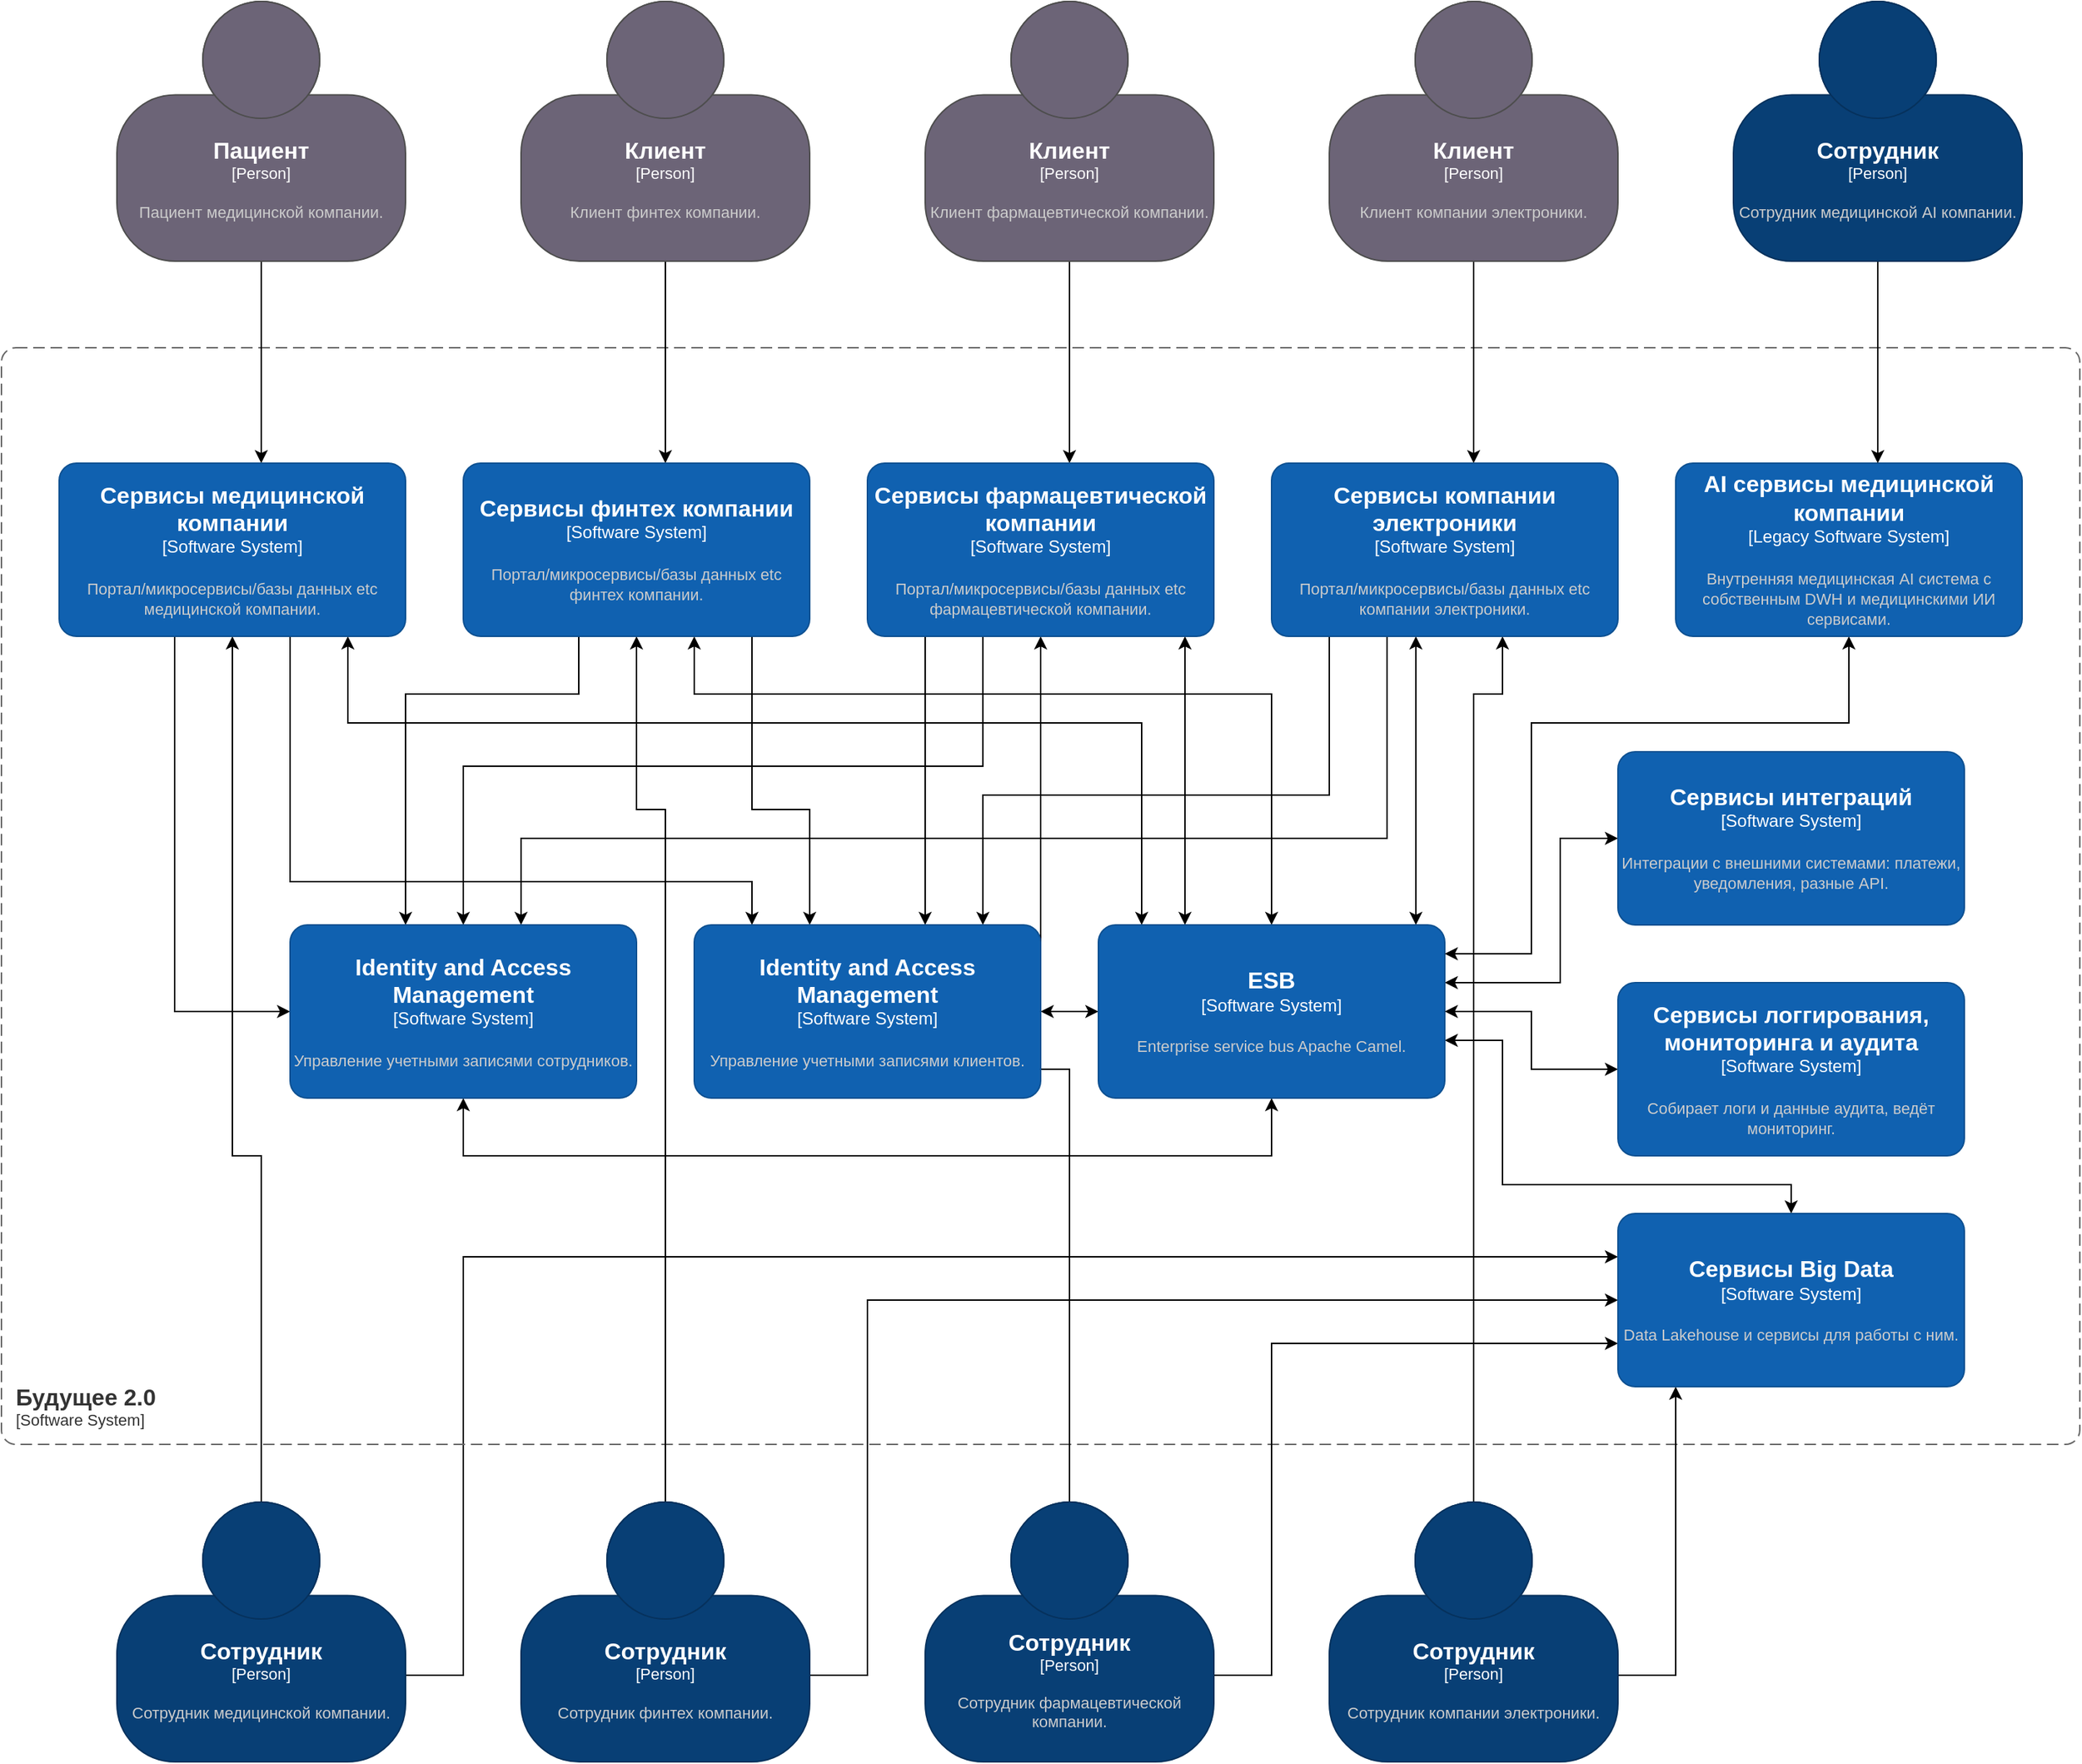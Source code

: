 <mxfile version="26.0.7" pages="10">
  <diagram name="Context" id="d6uqD4OyxBCP3yqT13xP">
    <mxGraphModel dx="2440" dy="1416" grid="1" gridSize="10" guides="1" tooltips="1" connect="1" arrows="1" fold="1" page="1" pageScale="1" pageWidth="850" pageHeight="1100" math="0" shadow="0">
      <root>
        <mxCell id="0" />
        <mxCell id="1" parent="0" />
        <mxCell id="nfVvcv2Ppt_PIlC9v06Z-18" style="edgeStyle=orthogonalEdgeStyle;rounded=0;orthogonalLoop=1;jettySize=auto;html=1;" parent="1" source="nfVvcv2Ppt_PIlC9v06Z-1" target="nfVvcv2Ppt_PIlC9v06Z-10" edge="1">
          <mxGeometry relative="1" as="geometry">
            <Array as="points">
              <mxPoint x="260" y="880" />
              <mxPoint x="240" y="880" />
            </Array>
          </mxGeometry>
        </mxCell>
        <mxCell id="nfVvcv2Ppt_PIlC9v06Z-30" style="edgeStyle=orthogonalEdgeStyle;rounded=0;orthogonalLoop=1;jettySize=auto;html=1;" parent="1" source="nfVvcv2Ppt_PIlC9v06Z-1" target="nfVvcv2Ppt_PIlC9v06Z-22" edge="1">
          <mxGeometry relative="1" as="geometry">
            <Array as="points">
              <mxPoint x="400" y="1240" />
              <mxPoint x="400" y="950" />
            </Array>
          </mxGeometry>
        </mxCell>
        <object placeholders="1" c4Name="Сотрудник" c4Type="Person" c4Description="Сотрудник медицинской компании." label="&lt;font style=&quot;font-size: 16px&quot;&gt;&lt;b&gt;%c4Name%&lt;/b&gt;&lt;/font&gt;&lt;div&gt;[%c4Type%]&lt;/div&gt;&lt;br&gt;&lt;div&gt;&lt;font style=&quot;font-size: 11px&quot;&gt;&lt;font color=&quot;#cccccc&quot;&gt;%c4Description%&lt;/font&gt;&lt;/div&gt;" id="nfVvcv2Ppt_PIlC9v06Z-1">
          <mxCell style="html=1;fontSize=11;dashed=0;whiteSpace=wrap;fillColor=#083F75;strokeColor=#06315C;fontColor=#ffffff;shape=mxgraph.c4.person2;align=center;metaEdit=1;points=[[0.5,0,0],[1,0.5,0],[1,0.75,0],[0.75,1,0],[0.5,1,0],[0.25,1,0],[0,0.75,0],[0,0.5,0]];resizable=0;" parent="1" vertex="1">
            <mxGeometry x="160" y="1120" width="200" height="180" as="geometry" />
          </mxCell>
        </object>
        <object placeholders="1" c4Name="Будущее 2.0" c4Type="SystemScopeBoundary" c4Application="Software System" label="&lt;font style=&quot;font-size: 16px&quot;&gt;&lt;b&gt;&lt;div style=&quot;text-align: left&quot;&gt;%c4Name%&lt;/div&gt;&lt;/b&gt;&lt;/font&gt;&lt;div style=&quot;text-align: left&quot;&gt;[%c4Application%]&lt;/div&gt;" id="nfVvcv2Ppt_PIlC9v06Z-2">
          <mxCell style="rounded=1;fontSize=11;whiteSpace=wrap;html=1;dashed=1;arcSize=20;fillColor=none;strokeColor=#666666;fontColor=#333333;labelBackgroundColor=none;align=left;verticalAlign=bottom;labelBorderColor=none;spacingTop=0;spacing=10;dashPattern=8 4;metaEdit=1;rotatable=0;perimeter=rectanglePerimeter;noLabel=0;labelPadding=0;allowArrows=0;connectable=0;expand=0;recursiveResize=0;editable=1;pointerEvents=0;absoluteArcSize=1;points=[[0.25,0,0],[0.5,0,0],[0.75,0,0],[1,0.25,0],[1,0.5,0],[1,0.75,0],[0.75,1,0],[0.5,1,0],[0.25,1,0],[0,0.75,0],[0,0.5,0],[0,0.25,0]];" parent="1" vertex="1">
            <mxGeometry x="80" y="320" width="1440" height="760" as="geometry" />
          </mxCell>
        </object>
        <mxCell id="nfVvcv2Ppt_PIlC9v06Z-19" style="edgeStyle=orthogonalEdgeStyle;rounded=0;orthogonalLoop=1;jettySize=auto;html=1;" parent="1" source="nfVvcv2Ppt_PIlC9v06Z-3" target="nfVvcv2Ppt_PIlC9v06Z-11" edge="1">
          <mxGeometry relative="1" as="geometry">
            <Array as="points">
              <mxPoint x="540" y="640" />
              <mxPoint x="520" y="640" />
            </Array>
          </mxGeometry>
        </mxCell>
        <mxCell id="nfVvcv2Ppt_PIlC9v06Z-29" style="edgeStyle=orthogonalEdgeStyle;rounded=0;orthogonalLoop=1;jettySize=auto;html=1;" parent="1" edge="1">
          <mxGeometry relative="1" as="geometry">
            <mxPoint x="640" y="1260" as="sourcePoint" />
            <mxPoint x="1200" y="980" as="targetPoint" />
            <Array as="points">
              <mxPoint x="640" y="1240" />
              <mxPoint x="680" y="1240" />
              <mxPoint x="680" y="980" />
            </Array>
          </mxGeometry>
        </mxCell>
        <object placeholders="1" c4Name="Сотрудник" c4Type="Person" c4Description="Сотрудник финтех компании." label="&lt;font style=&quot;font-size: 16px&quot;&gt;&lt;b&gt;%c4Name%&lt;/b&gt;&lt;/font&gt;&lt;div&gt;[%c4Type%]&lt;/div&gt;&lt;br&gt;&lt;div&gt;&lt;font style=&quot;font-size: 11px&quot;&gt;&lt;font color=&quot;#cccccc&quot;&gt;%c4Description%&lt;/font&gt;&lt;/div&gt;" id="nfVvcv2Ppt_PIlC9v06Z-3">
          <mxCell style="html=1;fontSize=11;dashed=0;whiteSpace=wrap;fillColor=#083F75;strokeColor=#06315C;fontColor=#ffffff;shape=mxgraph.c4.person2;align=center;metaEdit=1;points=[[0.5,0,0],[1,0.5,0],[1,0.75,0],[0.75,1,0],[0.5,1,0],[0.25,1,0],[0,0.75,0],[0,0.5,0]];resizable=0;" parent="1" vertex="1">
            <mxGeometry x="440" y="1120" width="200" height="180" as="geometry" />
          </mxCell>
        </object>
        <mxCell id="nfVvcv2Ppt_PIlC9v06Z-20" style="edgeStyle=orthogonalEdgeStyle;rounded=0;orthogonalLoop=1;jettySize=auto;html=1;" parent="1" source="nfVvcv2Ppt_PIlC9v06Z-4" target="nfVvcv2Ppt_PIlC9v06Z-12" edge="1">
          <mxGeometry relative="1" as="geometry" />
        </mxCell>
        <mxCell id="nfVvcv2Ppt_PIlC9v06Z-28" style="edgeStyle=orthogonalEdgeStyle;rounded=0;orthogonalLoop=1;jettySize=auto;html=1;" parent="1" source="nfVvcv2Ppt_PIlC9v06Z-4" target="nfVvcv2Ppt_PIlC9v06Z-22" edge="1">
          <mxGeometry relative="1" as="geometry">
            <Array as="points">
              <mxPoint x="960" y="1240" />
              <mxPoint x="960" y="1010" />
            </Array>
          </mxGeometry>
        </mxCell>
        <object placeholders="1" c4Name="Сотрудник" c4Type="Person" c4Description="Сотрудник фармацевтической компании." label="&lt;font style=&quot;font-size: 16px&quot;&gt;&lt;b&gt;%c4Name%&lt;/b&gt;&lt;/font&gt;&lt;div&gt;[%c4Type%]&lt;/div&gt;&lt;br&gt;&lt;div&gt;&lt;font style=&quot;font-size: 11px&quot;&gt;&lt;font color=&quot;#cccccc&quot;&gt;%c4Description%&lt;/font&gt;&lt;/div&gt;" id="nfVvcv2Ppt_PIlC9v06Z-4">
          <mxCell style="html=1;fontSize=11;dashed=0;whiteSpace=wrap;fillColor=#083F75;strokeColor=#06315C;fontColor=#ffffff;shape=mxgraph.c4.person2;align=center;metaEdit=1;points=[[0.5,0,0],[1,0.5,0],[1,0.75,0],[0.75,1,0],[0.5,1,0],[0.25,1,0],[0,0.75,0],[0,0.5,0]];resizable=0;" parent="1" vertex="1">
            <mxGeometry x="720" y="1120" width="200" height="180" as="geometry" />
          </mxCell>
        </object>
        <mxCell id="nfVvcv2Ppt_PIlC9v06Z-21" style="edgeStyle=orthogonalEdgeStyle;rounded=0;orthogonalLoop=1;jettySize=auto;html=1;" parent="1" source="nfVvcv2Ppt_PIlC9v06Z-5" target="nfVvcv2Ppt_PIlC9v06Z-13" edge="1">
          <mxGeometry relative="1" as="geometry">
            <Array as="points">
              <mxPoint x="1100" y="560" />
              <mxPoint x="1120" y="560" />
            </Array>
          </mxGeometry>
        </mxCell>
        <mxCell id="nfVvcv2Ppt_PIlC9v06Z-27" style="edgeStyle=orthogonalEdgeStyle;rounded=0;orthogonalLoop=1;jettySize=auto;html=1;" parent="1" source="nfVvcv2Ppt_PIlC9v06Z-5" target="nfVvcv2Ppt_PIlC9v06Z-22" edge="1">
          <mxGeometry relative="1" as="geometry">
            <Array as="points">
              <mxPoint x="1240" y="1240" />
            </Array>
          </mxGeometry>
        </mxCell>
        <object placeholders="1" c4Name="Сотрудник" c4Type="Person" c4Description="Сотрудник компании электроники." label="&lt;font style=&quot;font-size: 16px&quot;&gt;&lt;b&gt;%c4Name%&lt;/b&gt;&lt;/font&gt;&lt;div&gt;[%c4Type%]&lt;/div&gt;&lt;br&gt;&lt;div&gt;&lt;font style=&quot;font-size: 11px&quot;&gt;&lt;font color=&quot;#cccccc&quot;&gt;%c4Description%&lt;/font&gt;&lt;/div&gt;" id="nfVvcv2Ppt_PIlC9v06Z-5">
          <mxCell style="html=1;fontSize=11;dashed=0;whiteSpace=wrap;fillColor=#083F75;strokeColor=#06315C;fontColor=#ffffff;shape=mxgraph.c4.person2;align=center;metaEdit=1;points=[[0.5,0,0],[1,0.5,0],[1,0.75,0],[0.75,1,0],[0.5,1,0],[0.25,1,0],[0,0.75,0],[0,0.5,0]];resizable=0;" parent="1" vertex="1">
            <mxGeometry x="1000" y="1120" width="200" height="180" as="geometry" />
          </mxCell>
        </object>
        <mxCell id="nfVvcv2Ppt_PIlC9v06Z-14" style="edgeStyle=orthogonalEdgeStyle;rounded=0;orthogonalLoop=1;jettySize=auto;html=1;" parent="1" source="nfVvcv2Ppt_PIlC9v06Z-6" target="nfVvcv2Ppt_PIlC9v06Z-10" edge="1">
          <mxGeometry relative="1" as="geometry">
            <Array as="points">
              <mxPoint x="260" y="360" />
              <mxPoint x="260" y="360" />
            </Array>
          </mxGeometry>
        </mxCell>
        <object placeholders="1" c4Name="Пациент" c4Type="Person" c4Description="Пациент медицинской компании." label="&lt;font style=&quot;font-size: 16px&quot;&gt;&lt;b&gt;%c4Name%&lt;/b&gt;&lt;/font&gt;&lt;div&gt;[%c4Type%]&lt;/div&gt;&lt;br&gt;&lt;div&gt;&lt;font style=&quot;font-size: 11px&quot;&gt;&lt;font color=&quot;#cccccc&quot;&gt;%c4Description%&lt;/font&gt;&lt;/div&gt;" id="nfVvcv2Ppt_PIlC9v06Z-6">
          <mxCell style="html=1;fontSize=11;dashed=0;whiteSpace=wrap;fillColor=#6C6477;strokeColor=#4D4D4D;fontColor=#ffffff;shape=mxgraph.c4.person2;align=center;metaEdit=1;points=[[0.5,0,0],[1,0.5,0],[1,0.75,0],[0.75,1,0],[0.5,1,0],[0.25,1,0],[0,0.75,0],[0,0.5,0]];resizable=0;" parent="1" vertex="1">
            <mxGeometry x="160" y="80" width="200" height="180" as="geometry" />
          </mxCell>
        </object>
        <mxCell id="nfVvcv2Ppt_PIlC9v06Z-15" style="edgeStyle=orthogonalEdgeStyle;rounded=0;orthogonalLoop=1;jettySize=auto;html=1;" parent="1" source="nfVvcv2Ppt_PIlC9v06Z-7" target="nfVvcv2Ppt_PIlC9v06Z-11" edge="1">
          <mxGeometry relative="1" as="geometry">
            <Array as="points">
              <mxPoint x="540" y="370" />
              <mxPoint x="540" y="370" />
            </Array>
          </mxGeometry>
        </mxCell>
        <object placeholders="1" c4Name="Клиент" c4Type="Person" c4Description="Клиент финтех компании." label="&lt;font style=&quot;font-size: 16px&quot;&gt;&lt;b&gt;%c4Name%&lt;/b&gt;&lt;/font&gt;&lt;div&gt;[%c4Type%]&lt;/div&gt;&lt;br&gt;&lt;div&gt;&lt;font style=&quot;font-size: 11px&quot;&gt;&lt;font color=&quot;#cccccc&quot;&gt;%c4Description%&lt;/font&gt;&lt;/div&gt;" id="nfVvcv2Ppt_PIlC9v06Z-7">
          <mxCell style="html=1;fontSize=11;dashed=0;whiteSpace=wrap;fillColor=#6C6477;strokeColor=#4D4D4D;fontColor=#ffffff;shape=mxgraph.c4.person2;align=center;metaEdit=1;points=[[0.5,0,0],[1,0.5,0],[1,0.75,0],[0.75,1,0],[0.5,1,0],[0.25,1,0],[0,0.75,0],[0,0.5,0]];resizable=0;" parent="1" vertex="1">
            <mxGeometry x="440" y="80" width="200" height="180" as="geometry" />
          </mxCell>
        </object>
        <mxCell id="nfVvcv2Ppt_PIlC9v06Z-16" style="edgeStyle=orthogonalEdgeStyle;rounded=0;orthogonalLoop=1;jettySize=auto;html=1;" parent="1" source="nfVvcv2Ppt_PIlC9v06Z-8" target="nfVvcv2Ppt_PIlC9v06Z-12" edge="1">
          <mxGeometry relative="1" as="geometry">
            <Array as="points">
              <mxPoint x="820" y="360" />
              <mxPoint x="820" y="360" />
            </Array>
          </mxGeometry>
        </mxCell>
        <object placeholders="1" c4Name="Клиент" c4Type="Person" c4Description="Клиент фармацевтической компании." label="&lt;font style=&quot;font-size: 16px&quot;&gt;&lt;b&gt;%c4Name%&lt;/b&gt;&lt;/font&gt;&lt;div&gt;[%c4Type%]&lt;/div&gt;&lt;br&gt;&lt;div&gt;&lt;font style=&quot;font-size: 11px&quot;&gt;&lt;font color=&quot;#cccccc&quot;&gt;%c4Description%&lt;/font&gt;&lt;/div&gt;" id="nfVvcv2Ppt_PIlC9v06Z-8">
          <mxCell style="html=1;fontSize=11;dashed=0;whiteSpace=wrap;fillColor=#6C6477;strokeColor=#4D4D4D;fontColor=#ffffff;shape=mxgraph.c4.person2;align=center;metaEdit=1;points=[[0.5,0,0],[1,0.5,0],[1,0.75,0],[0.75,1,0],[0.5,1,0],[0.25,1,0],[0,0.75,0],[0,0.5,0]];resizable=0;" parent="1" vertex="1">
            <mxGeometry x="720" y="80" width="200" height="180" as="geometry" />
          </mxCell>
        </object>
        <mxCell id="nfVvcv2Ppt_PIlC9v06Z-17" style="edgeStyle=orthogonalEdgeStyle;rounded=0;orthogonalLoop=1;jettySize=auto;html=1;" parent="1" source="nfVvcv2Ppt_PIlC9v06Z-9" target="nfVvcv2Ppt_PIlC9v06Z-13" edge="1">
          <mxGeometry relative="1" as="geometry">
            <Array as="points">
              <mxPoint x="1100" y="360" />
              <mxPoint x="1100" y="360" />
            </Array>
          </mxGeometry>
        </mxCell>
        <object placeholders="1" c4Name="Клиент" c4Type="Person" c4Description="Клиент компании электроники." label="&lt;font style=&quot;font-size: 16px&quot;&gt;&lt;b&gt;%c4Name%&lt;/b&gt;&lt;/font&gt;&lt;div&gt;[%c4Type%]&lt;/div&gt;&lt;br&gt;&lt;div&gt;&lt;font style=&quot;font-size: 11px&quot;&gt;&lt;font color=&quot;#cccccc&quot;&gt;%c4Description%&lt;/font&gt;&lt;/div&gt;" id="nfVvcv2Ppt_PIlC9v06Z-9">
          <mxCell style="html=1;fontSize=11;dashed=0;whiteSpace=wrap;fillColor=#6C6477;strokeColor=#4D4D4D;fontColor=#ffffff;shape=mxgraph.c4.person2;align=center;metaEdit=1;points=[[0.5,0,0],[1,0.5,0],[1,0.75,0],[0.75,1,0],[0.5,1,0],[0.25,1,0],[0,0.75,0],[0,0.5,0]];resizable=0;" parent="1" vertex="1">
            <mxGeometry x="1000" y="80" width="200" height="180" as="geometry" />
          </mxCell>
        </object>
        <mxCell id="XGBtoCWRENc-Qfjyah8Z-2" style="edgeStyle=orthogonalEdgeStyle;rounded=0;orthogonalLoop=1;jettySize=auto;html=1;" parent="1" source="nfVvcv2Ppt_PIlC9v06Z-10" target="AgzWLuwwqNXP-ascqo05-1" edge="1">
          <mxGeometry relative="1" as="geometry">
            <Array as="points">
              <mxPoint x="200" y="780" />
            </Array>
          </mxGeometry>
        </mxCell>
        <mxCell id="XGBtoCWRENc-Qfjyah8Z-8" style="edgeStyle=orthogonalEdgeStyle;rounded=0;orthogonalLoop=1;jettySize=auto;html=1;" parent="1" source="nfVvcv2Ppt_PIlC9v06Z-10" target="XGBtoCWRENc-Qfjyah8Z-7" edge="1">
          <mxGeometry relative="1" as="geometry">
            <Array as="points">
              <mxPoint x="280" y="690" />
              <mxPoint x="600" y="690" />
            </Array>
          </mxGeometry>
        </mxCell>
        <mxCell id="XGBtoCWRENc-Qfjyah8Z-26" style="edgeStyle=orthogonalEdgeStyle;rounded=0;orthogonalLoop=1;jettySize=auto;html=1;startArrow=classic;" parent="1" source="nfVvcv2Ppt_PIlC9v06Z-10" target="XGBtoCWRENc-Qfjyah8Z-12" edge="1">
          <mxGeometry relative="1" as="geometry">
            <Array as="points">
              <mxPoint x="320" y="580" />
              <mxPoint x="870" y="580" />
            </Array>
          </mxGeometry>
        </mxCell>
        <object placeholders="1" c4Name="Сервисы медицинской компании" c4Type="Software System" c4Description="Портал/микросервисы/базы данных etc медицинской компании." label="&lt;font style=&quot;font-size: 16px&quot;&gt;&lt;b&gt;%c4Name%&lt;/b&gt;&lt;/font&gt;&lt;div&gt;[%c4Type%]&lt;/div&gt;&lt;br&gt;&lt;div&gt;&lt;font style=&quot;font-size: 11px&quot;&gt;&lt;font color=&quot;#cccccc&quot;&gt;%c4Description%&lt;/font&gt;&lt;/div&gt;" link="data:page/id,5HGeIeXsDecYzpptyquW" id="nfVvcv2Ppt_PIlC9v06Z-10">
          <mxCell style="rounded=1;whiteSpace=wrap;html=1;labelBackgroundColor=none;fillColor=#1061B0;fontColor=#ffffff;align=center;arcSize=10;strokeColor=#0D5091;metaEdit=1;resizable=0;points=[[0.25,0,0],[0.5,0,0],[0.75,0,0],[1,0.25,0],[1,0.5,0],[1,0.75,0],[0.75,1,0],[0.5,1,0],[0.25,1,0],[0,0.75,0],[0,0.5,0],[0,0.25,0]];" parent="1" vertex="1">
            <mxGeometry x="120" y="400" width="240" height="120" as="geometry" />
          </mxCell>
        </object>
        <mxCell id="XGBtoCWRENc-Qfjyah8Z-3" style="edgeStyle=orthogonalEdgeStyle;rounded=0;orthogonalLoop=1;jettySize=auto;html=1;" parent="1" source="nfVvcv2Ppt_PIlC9v06Z-11" target="AgzWLuwwqNXP-ascqo05-1" edge="1">
          <mxGeometry relative="1" as="geometry">
            <Array as="points">
              <mxPoint x="480" y="560" />
              <mxPoint x="360" y="560" />
            </Array>
          </mxGeometry>
        </mxCell>
        <mxCell id="XGBtoCWRENc-Qfjyah8Z-9" style="edgeStyle=orthogonalEdgeStyle;rounded=0;orthogonalLoop=1;jettySize=auto;html=1;" parent="1" source="nfVvcv2Ppt_PIlC9v06Z-11" target="XGBtoCWRENc-Qfjyah8Z-7" edge="1">
          <mxGeometry relative="1" as="geometry">
            <Array as="points">
              <mxPoint x="600" y="640" />
              <mxPoint x="640" y="640" />
            </Array>
          </mxGeometry>
        </mxCell>
        <mxCell id="XGBtoCWRENc-Qfjyah8Z-24" style="edgeStyle=orthogonalEdgeStyle;rounded=0;orthogonalLoop=1;jettySize=auto;html=1;startArrow=classic;" parent="1" source="nfVvcv2Ppt_PIlC9v06Z-11" target="XGBtoCWRENc-Qfjyah8Z-12" edge="1">
          <mxGeometry relative="1" as="geometry">
            <Array as="points">
              <mxPoint x="560" y="560" />
              <mxPoint x="960" y="560" />
            </Array>
          </mxGeometry>
        </mxCell>
        <object placeholders="1" c4Name="Сервисы финтех компании" c4Type="Software System" c4Description="Портал/микросервисы/базы данных etc финтех компании." label="&lt;font style=&quot;font-size: 16px&quot;&gt;&lt;b&gt;%c4Name%&lt;/b&gt;&lt;/font&gt;&lt;div&gt;[%c4Type%]&lt;/div&gt;&lt;br&gt;&lt;div&gt;&lt;font style=&quot;font-size: 11px&quot;&gt;&lt;font color=&quot;#cccccc&quot;&gt;%c4Description%&lt;/font&gt;&lt;/div&gt;" link="data:page/id,oM916tA8JAPkaMA8F2yc" id="nfVvcv2Ppt_PIlC9v06Z-11">
          <mxCell style="rounded=1;whiteSpace=wrap;html=1;labelBackgroundColor=none;fillColor=#1061B0;fontColor=#ffffff;align=center;arcSize=10;strokeColor=#0D5091;metaEdit=1;resizable=0;points=[[0.25,0,0],[0.5,0,0],[0.75,0,0],[1,0.25,0],[1,0.5,0],[1,0.75,0],[0.75,1,0],[0.5,1,0],[0.25,1,0],[0,0.75,0],[0,0.5,0],[0,0.25,0]];" parent="1" vertex="1">
            <mxGeometry x="400" y="400" width="240" height="120" as="geometry" />
          </mxCell>
        </object>
        <mxCell id="XGBtoCWRENc-Qfjyah8Z-4" style="edgeStyle=orthogonalEdgeStyle;rounded=0;orthogonalLoop=1;jettySize=auto;html=1;" parent="1" source="nfVvcv2Ppt_PIlC9v06Z-12" target="AgzWLuwwqNXP-ascqo05-1" edge="1">
          <mxGeometry relative="1" as="geometry">
            <Array as="points">
              <mxPoint x="760" y="610" />
              <mxPoint x="400" y="610" />
            </Array>
          </mxGeometry>
        </mxCell>
        <mxCell id="XGBtoCWRENc-Qfjyah8Z-10" style="edgeStyle=orthogonalEdgeStyle;rounded=0;orthogonalLoop=1;jettySize=auto;html=1;" parent="1" source="nfVvcv2Ppt_PIlC9v06Z-12" target="XGBtoCWRENc-Qfjyah8Z-7" edge="1">
          <mxGeometry relative="1" as="geometry">
            <Array as="points">
              <mxPoint x="720" y="670" />
              <mxPoint x="720" y="670" />
            </Array>
          </mxGeometry>
        </mxCell>
        <mxCell id="XGBtoCWRENc-Qfjyah8Z-21" style="edgeStyle=orthogonalEdgeStyle;rounded=0;orthogonalLoop=1;jettySize=auto;html=1;startArrow=classic;" parent="1" source="nfVvcv2Ppt_PIlC9v06Z-12" target="XGBtoCWRENc-Qfjyah8Z-12" edge="1">
          <mxGeometry relative="1" as="geometry">
            <Array as="points">
              <mxPoint x="900" y="670" />
              <mxPoint x="900" y="670" />
            </Array>
          </mxGeometry>
        </mxCell>
        <object placeholders="1" c4Name="Сервисы фармацевтической компании" c4Type="Software System" c4Description="Портал/микросервисы/базы данных etc фармацевтической компании." label="&lt;font style=&quot;font-size: 16px&quot;&gt;&lt;b&gt;%c4Name%&lt;/b&gt;&lt;/font&gt;&lt;div&gt;[%c4Type%]&lt;/div&gt;&lt;br&gt;&lt;div&gt;&lt;font style=&quot;font-size: 11px&quot;&gt;&lt;font color=&quot;#cccccc&quot;&gt;%c4Description%&lt;/font&gt;&lt;/div&gt;" link="data:page/id,cViSspqoPG7ruN5ezvYb" id="nfVvcv2Ppt_PIlC9v06Z-12">
          <mxCell style="rounded=1;whiteSpace=wrap;html=1;labelBackgroundColor=none;fillColor=#1061B0;fontColor=#ffffff;align=center;arcSize=10;strokeColor=#0D5091;metaEdit=1;resizable=0;points=[[0.25,0,0],[0.5,0,0],[0.75,0,0],[1,0.25,0],[1,0.5,0],[1,0.75,0],[0.75,1,0],[0.5,1,0],[0.25,1,0],[0,0.75,0],[0,0.5,0],[0,0.25,0]];" parent="1" vertex="1">
            <mxGeometry x="680" y="400" width="240" height="120" as="geometry" />
          </mxCell>
        </object>
        <mxCell id="XGBtoCWRENc-Qfjyah8Z-5" style="edgeStyle=orthogonalEdgeStyle;rounded=0;orthogonalLoop=1;jettySize=auto;html=1;" parent="1" source="nfVvcv2Ppt_PIlC9v06Z-13" target="AgzWLuwwqNXP-ascqo05-1" edge="1">
          <mxGeometry relative="1" as="geometry">
            <Array as="points">
              <mxPoint x="1040" y="660" />
              <mxPoint x="440" y="660" />
            </Array>
          </mxGeometry>
        </mxCell>
        <mxCell id="XGBtoCWRENc-Qfjyah8Z-11" style="edgeStyle=orthogonalEdgeStyle;rounded=0;orthogonalLoop=1;jettySize=auto;html=1;" parent="1" source="nfVvcv2Ppt_PIlC9v06Z-13" target="XGBtoCWRENc-Qfjyah8Z-7" edge="1">
          <mxGeometry relative="1" as="geometry">
            <Array as="points">
              <mxPoint x="1000" y="630" />
              <mxPoint x="760" y="630" />
            </Array>
          </mxGeometry>
        </mxCell>
        <mxCell id="XGBtoCWRENc-Qfjyah8Z-20" style="edgeStyle=orthogonalEdgeStyle;rounded=0;orthogonalLoop=1;jettySize=auto;html=1;startArrow=classic;" parent="1" source="nfVvcv2Ppt_PIlC9v06Z-13" target="XGBtoCWRENc-Qfjyah8Z-12" edge="1">
          <mxGeometry relative="1" as="geometry">
            <Array as="points">
              <mxPoint x="1060" y="570" />
              <mxPoint x="1060" y="570" />
            </Array>
          </mxGeometry>
        </mxCell>
        <object placeholders="1" c4Name="Сервисы компании электроники" c4Type="Software System" c4Description="Портал/микросервисы/базы данных etc компании электроники." label="&lt;font style=&quot;font-size: 16px&quot;&gt;&lt;b&gt;%c4Name%&lt;/b&gt;&lt;/font&gt;&lt;div&gt;[%c4Type%]&lt;/div&gt;&lt;br&gt;&lt;div&gt;&lt;font style=&quot;font-size: 11px&quot;&gt;&lt;font color=&quot;#cccccc&quot;&gt;%c4Description%&lt;/font&gt;&lt;/div&gt;" link="data:page/id,vtNh6qdouLycSOi8MThj" id="nfVvcv2Ppt_PIlC9v06Z-13">
          <mxCell style="rounded=1;whiteSpace=wrap;html=1;labelBackgroundColor=none;fillColor=#1061B0;fontColor=#ffffff;align=center;arcSize=10;strokeColor=#0D5091;metaEdit=1;resizable=0;points=[[0.25,0,0],[0.5,0,0],[0.75,0,0],[1,0.25,0],[1,0.5,0],[1,0.75,0],[0.75,1,0],[0.5,1,0],[0.25,1,0],[0,0.75,0],[0,0.5,0],[0,0.25,0]];" parent="1" vertex="1">
            <mxGeometry x="960" y="400" width="240" height="120" as="geometry" />
          </mxCell>
        </object>
        <mxCell id="XGBtoCWRENc-Qfjyah8Z-18" style="edgeStyle=orthogonalEdgeStyle;rounded=0;orthogonalLoop=1;jettySize=auto;html=1;startArrow=classic;" parent="1" source="nfVvcv2Ppt_PIlC9v06Z-22" target="XGBtoCWRENc-Qfjyah8Z-12" edge="1">
          <mxGeometry relative="1" as="geometry">
            <Array as="points">
              <mxPoint x="1120" y="900" />
              <mxPoint x="1120" y="800" />
            </Array>
          </mxGeometry>
        </mxCell>
        <object placeholders="1" c4Name="Сервисы Big Data" c4Type="Software System" c4Description="Data Lakehouse и сервисы для работы с ним." label="&lt;font style=&quot;font-size: 16px&quot;&gt;&lt;b&gt;%c4Name%&lt;/b&gt;&lt;/font&gt;&lt;div&gt;[%c4Type%]&lt;/div&gt;&lt;br&gt;&lt;div&gt;&lt;font style=&quot;font-size: 11px&quot;&gt;&lt;font color=&quot;#cccccc&quot;&gt;%c4Description%&lt;/font&gt;&lt;/div&gt;" link="data:page/id,RmIgC6noZBvT4TC-9te_" id="nfVvcv2Ppt_PIlC9v06Z-22">
          <mxCell style="rounded=1;whiteSpace=wrap;html=1;labelBackgroundColor=none;fillColor=#1061B0;fontColor=#ffffff;align=center;arcSize=10;strokeColor=#0D5091;metaEdit=1;resizable=0;points=[[0.25,0,0],[0.5,0,0],[0.75,0,0],[1,0.25,0],[1,0.5,0],[1,0.75,0],[0.75,1,0],[0.5,1,0],[0.25,1,0],[0,0.75,0],[0,0.5,0],[0,0.25,0]];" parent="1" vertex="1">
            <mxGeometry x="1200" y="920" width="240" height="120" as="geometry" />
          </mxCell>
        </object>
        <mxCell id="XGBtoCWRENc-Qfjyah8Z-15" style="edgeStyle=orthogonalEdgeStyle;rounded=0;orthogonalLoop=1;jettySize=auto;html=1;startArrow=classic;" parent="1" source="AgzWLuwwqNXP-ascqo05-1" target="XGBtoCWRENc-Qfjyah8Z-12" edge="1">
          <mxGeometry relative="1" as="geometry">
            <Array as="points">
              <mxPoint x="400" y="880" />
              <mxPoint x="960" y="880" />
            </Array>
          </mxGeometry>
        </mxCell>
        <object placeholders="1" c4Name="Identity and Access Management" c4Type="Software System" c4Description="Управление учетными записями сотрудников." label="&lt;font style=&quot;font-size: 16px&quot;&gt;&lt;b&gt;%c4Name%&lt;/b&gt;&lt;/font&gt;&lt;div&gt;[%c4Type%]&lt;/div&gt;&lt;br&gt;&lt;div&gt;&lt;font style=&quot;font-size: 11px&quot;&gt;&lt;font color=&quot;#cccccc&quot;&gt;%c4Description%&lt;/font&gt;&lt;/div&gt;" link="data:page/id,8bF2T7ou9vDHswc0ywSV" id="AgzWLuwwqNXP-ascqo05-1">
          <mxCell style="rounded=1;whiteSpace=wrap;html=1;labelBackgroundColor=none;fillColor=#1061B0;fontColor=#ffffff;align=center;arcSize=10;strokeColor=#0D5091;metaEdit=1;resizable=0;points=[[0.25,0,0],[0.5,0,0],[0.75,0,0],[1,0.25,0],[1,0.5,0],[1,0.75,0],[0.75,1,0],[0.5,1,0],[0.25,1,0],[0,0.75,0],[0,0.5,0],[0,0.25,0]];" parent="1" vertex="1">
            <mxGeometry x="280" y="720" width="240" height="120" as="geometry" />
          </mxCell>
        </object>
        <mxCell id="XGBtoCWRENc-Qfjyah8Z-13" style="edgeStyle=orthogonalEdgeStyle;rounded=0;orthogonalLoop=1;jettySize=auto;html=1;startArrow=classic;" parent="1" source="XGBtoCWRENc-Qfjyah8Z-7" target="XGBtoCWRENc-Qfjyah8Z-12" edge="1">
          <mxGeometry relative="1" as="geometry" />
        </mxCell>
        <object placeholders="1" c4Name="Identity and Access Management" c4Type="Software System" c4Description="Управление учетными записями клиентов." label="&lt;font style=&quot;font-size: 16px&quot;&gt;&lt;b&gt;%c4Name%&lt;/b&gt;&lt;/font&gt;&lt;div&gt;[%c4Type%]&lt;/div&gt;&lt;br&gt;&lt;div&gt;&lt;font style=&quot;font-size: 11px&quot;&gt;&lt;font color=&quot;#cccccc&quot;&gt;%c4Description%&lt;/font&gt;&lt;/div&gt;" link="data:page/id,8bF2T7ou9vDHswc0ywSV" id="XGBtoCWRENc-Qfjyah8Z-7">
          <mxCell style="rounded=1;whiteSpace=wrap;html=1;labelBackgroundColor=none;fillColor=#1061B0;fontColor=#ffffff;align=center;arcSize=10;strokeColor=#0D5091;metaEdit=1;resizable=0;points=[[0.25,0,0],[0.5,0,0],[0.75,0,0],[1,0.25,0],[1,0.5,0],[1,0.75,0],[0.75,1,0],[0.5,1,0],[0.25,1,0],[0,0.75,0],[0,0.5,0],[0,0.25,0]];" parent="1" vertex="1">
            <mxGeometry x="560" y="720" width="240" height="120" as="geometry" />
          </mxCell>
        </object>
        <mxCell id="iGeOmcYZqf0cYW6o2pZ2-2" style="edgeStyle=orthogonalEdgeStyle;rounded=0;orthogonalLoop=1;jettySize=auto;html=1;startArrow=classic;endArrow=classic;endFill=1;" parent="1" source="XGBtoCWRENc-Qfjyah8Z-12" target="iGeOmcYZqf0cYW6o2pZ2-1" edge="1">
          <mxGeometry relative="1" as="geometry">
            <Array as="points">
              <mxPoint x="1160" y="760" />
              <mxPoint x="1160" y="660" />
            </Array>
          </mxGeometry>
        </mxCell>
        <object placeholders="1" c4Name="ESB" c4Type="Software System" c4Description="Enterprise service bus Apache Camel." label="&lt;font style=&quot;font-size: 16px&quot;&gt;&lt;b&gt;%c4Name%&lt;/b&gt;&lt;/font&gt;&lt;div&gt;[%c4Type%]&lt;/div&gt;&lt;br&gt;&lt;div&gt;&lt;font style=&quot;font-size: 11px&quot;&gt;&lt;font color=&quot;#cccccc&quot;&gt;%c4Description%&lt;/font&gt;&lt;/div&gt;" id="XGBtoCWRENc-Qfjyah8Z-12">
          <mxCell style="rounded=1;whiteSpace=wrap;html=1;labelBackgroundColor=none;fillColor=#1061B0;fontColor=#ffffff;align=center;arcSize=10;strokeColor=#0D5091;metaEdit=1;resizable=0;points=[[0.25,0,0],[0.5,0,0],[0.75,0,0],[1,0.25,0],[1,0.5,0],[1,0.75,0],[0.75,1,0],[0.5,1,0],[0.25,1,0],[0,0.75,0],[0,0.5,0],[0,0.25,0]];" parent="1" vertex="1">
            <mxGeometry x="840" y="720" width="240" height="120" as="geometry" />
          </mxCell>
        </object>
        <mxCell id="a-JKMp1pcnior9aGmVos-2" style="edgeStyle=orthogonalEdgeStyle;rounded=0;orthogonalLoop=1;jettySize=auto;html=1;startArrow=classic;" parent="1" source="a-JKMp1pcnior9aGmVos-1" target="XGBtoCWRENc-Qfjyah8Z-12" edge="1">
          <mxGeometry relative="1" as="geometry" />
        </mxCell>
        <object placeholders="1" c4Name="Сервисы логгирования, мониторинга и аудита" c4Type="Software System" c4Description="Собирает логи и данные аудита, ведёт мониторинг." label="&lt;font style=&quot;font-size: 16px&quot;&gt;&lt;b&gt;%c4Name%&lt;/b&gt;&lt;/font&gt;&lt;div&gt;[%c4Type%]&lt;/div&gt;&lt;br&gt;&lt;div&gt;&lt;font style=&quot;font-size: 11px&quot;&gt;&lt;font color=&quot;#cccccc&quot;&gt;%c4Description%&lt;/font&gt;&lt;/div&gt;" link="data:page/id,D74jMfQtCbFCBlAt3GgU" id="a-JKMp1pcnior9aGmVos-1">
          <mxCell style="rounded=1;whiteSpace=wrap;html=1;labelBackgroundColor=none;fillColor=#1061B0;fontColor=#ffffff;align=center;arcSize=10;strokeColor=#0D5091;metaEdit=1;resizable=0;points=[[0.25,0,0],[0.5,0,0],[0.75,0,0],[1,0.25,0],[1,0.5,0],[1,0.75,0],[0.75,1,0],[0.5,1,0],[0.25,1,0],[0,0.75,0],[0,0.5,0],[0,0.25,0]];" parent="1" vertex="1">
            <mxGeometry x="1200" y="760" width="240" height="120" as="geometry" />
          </mxCell>
        </object>
        <object placeholders="1" c4Name="Сервисы интеграций" c4Type="Software System" c4Description="Интеграции с внешними системами: платежи, уведомления, разные API." label="&lt;font style=&quot;font-size: 16px&quot;&gt;&lt;b&gt;%c4Name%&lt;/b&gt;&lt;/font&gt;&lt;div&gt;[%c4Type%]&lt;/div&gt;&lt;br&gt;&lt;div&gt;&lt;font style=&quot;font-size: 11px&quot;&gt;&lt;font color=&quot;#cccccc&quot;&gt;%c4Description%&lt;/font&gt;&lt;/div&gt;" link="data:page/id,WgaaY_bwdsvgtBOswIAT" id="iGeOmcYZqf0cYW6o2pZ2-1">
          <mxCell style="rounded=1;whiteSpace=wrap;html=1;labelBackgroundColor=none;fillColor=#1061B0;fontColor=#ffffff;align=center;arcSize=10;strokeColor=#0D5091;metaEdit=1;resizable=0;points=[[0.25,0,0],[0.5,0,0],[0.75,0,0],[1,0.25,0],[1,0.5,0],[1,0.75,0],[0.75,1,0],[0.5,1,0],[0.25,1,0],[0,0.75,0],[0,0.5,0],[0,0.25,0]];" parent="1" vertex="1">
            <mxGeometry x="1200" y="600" width="240" height="120" as="geometry" />
          </mxCell>
        </object>
        <mxCell id="6NAhnuUcosNX0oTeliVE-4" style="edgeStyle=orthogonalEdgeStyle;rounded=0;orthogonalLoop=1;jettySize=auto;html=1;startArrow=classic;" edge="1" parent="1" source="6NAhnuUcosNX0oTeliVE-1" target="XGBtoCWRENc-Qfjyah8Z-12">
          <mxGeometry relative="1" as="geometry">
            <Array as="points">
              <mxPoint x="1360" y="580" />
              <mxPoint x="1140" y="580" />
              <mxPoint x="1140" y="740" />
            </Array>
          </mxGeometry>
        </mxCell>
        <object placeholders="1" c4Name="AI сервисы медицинской компании" c4Type="Legacy Software System" c4Description="Внутренняя медицинская AI система с собственным DWH и медицинскими ИИ сервисами." label="&lt;font style=&quot;font-size: 16px&quot;&gt;&lt;b&gt;%c4Name%&lt;/b&gt;&lt;/font&gt;&lt;div&gt;[%c4Type%]&lt;/div&gt;&lt;br&gt;&lt;div&gt;&lt;font style=&quot;font-size: 11px&quot;&gt;&lt;font color=&quot;#cccccc&quot;&gt;%c4Description%&lt;/font&gt;&lt;/div&gt;" link="data:page/id,dGjDuZyeHV1S0BG5Zw8D" id="6NAhnuUcosNX0oTeliVE-1">
          <mxCell style="rounded=1;whiteSpace=wrap;html=1;labelBackgroundColor=none;fillColor=#1061B0;fontColor=#ffffff;align=center;arcSize=10;strokeColor=#0D5091;metaEdit=1;resizable=0;points=[[0.25,0,0],[0.5,0,0],[0.75,0,0],[1,0.25,0],[1,0.5,0],[1,0.75,0],[0.75,1,0],[0.5,1,0],[0.25,1,0],[0,0.75,0],[0,0.5,0],[0,0.25,0]];" vertex="1" parent="1">
            <mxGeometry x="1240" y="400" width="240" height="120" as="geometry" />
          </mxCell>
        </object>
        <mxCell id="6NAhnuUcosNX0oTeliVE-3" style="edgeStyle=orthogonalEdgeStyle;rounded=0;orthogonalLoop=1;jettySize=auto;html=1;" edge="1" parent="1" source="6NAhnuUcosNX0oTeliVE-2" target="6NAhnuUcosNX0oTeliVE-1">
          <mxGeometry relative="1" as="geometry">
            <Array as="points">
              <mxPoint x="1380" y="360" />
              <mxPoint x="1380" y="360" />
            </Array>
          </mxGeometry>
        </mxCell>
        <object placeholders="1" c4Name="Сотрудник" c4Type="Person" c4Description="Сотрудник медицинской AI компании." label="&lt;font style=&quot;font-size: 16px&quot;&gt;&lt;b&gt;%c4Name%&lt;/b&gt;&lt;/font&gt;&lt;div&gt;[%c4Type%]&lt;/div&gt;&lt;br&gt;&lt;div&gt;&lt;font style=&quot;font-size: 11px&quot;&gt;&lt;font color=&quot;#cccccc&quot;&gt;%c4Description%&lt;/font&gt;&lt;/div&gt;" id="6NAhnuUcosNX0oTeliVE-2">
          <mxCell style="html=1;fontSize=11;dashed=0;whiteSpace=wrap;fillColor=#083F75;strokeColor=#06315C;fontColor=#ffffff;shape=mxgraph.c4.person2;align=center;metaEdit=1;points=[[0.5,0,0],[1,0.5,0],[1,0.75,0],[0.75,1,0],[0.5,1,0],[0.25,1,0],[0,0.75,0],[0,0.5,0]];resizable=0;" vertex="1" parent="1">
            <mxGeometry x="1280" y="80" width="200" height="180" as="geometry" />
          </mxCell>
        </object>
      </root>
    </mxGraphModel>
  </diagram>
  <diagram id="8bF2T7ou9vDHswc0ywSV" name="IAM">
    <mxGraphModel dx="2183" dy="1267" grid="1" gridSize="10" guides="1" tooltips="1" connect="1" arrows="1" fold="1" page="1" pageScale="1" pageWidth="850" pageHeight="1100" math="0" shadow="0">
      <root>
        <mxCell id="0" />
        <mxCell id="1" parent="0" />
        <object placeholders="1" c4Name="Identity and Access Management" c4Type="SystemScopeBoundary" c4Application="Software System" label="&lt;font style=&quot;font-size: 16px&quot;&gt;&lt;b&gt;&lt;div style=&quot;text-align: left&quot;&gt;%c4Name%&lt;/div&gt;&lt;/b&gt;&lt;/font&gt;&lt;div style=&quot;text-align: left&quot;&gt;[%c4Application%]&lt;/div&gt;" id="M0okV31e-rz48zV-PU6z-3">
          <mxCell style="rounded=1;fontSize=11;whiteSpace=wrap;html=1;dashed=1;arcSize=20;fillColor=none;strokeColor=#666666;fontColor=#333333;labelBackgroundColor=none;align=left;verticalAlign=bottom;labelBorderColor=none;spacingTop=0;spacing=10;dashPattern=8 4;metaEdit=1;rotatable=0;perimeter=rectanglePerimeter;noLabel=0;labelPadding=0;allowArrows=0;connectable=0;expand=0;recursiveResize=0;editable=1;pointerEvents=0;absoluteArcSize=1;points=[[0.25,0,0],[0.5,0,0],[0.75,0,0],[1,0.25,0],[1,0.5,0],[1,0.75,0],[0.75,1,0],[0.5,1,0],[0.25,1,0],[0,0.75,0],[0,0.5,0],[0,0.25,0]];" vertex="1" parent="1">
            <mxGeometry x="80" y="280" width="640" height="440" as="geometry" />
          </mxCell>
        </object>
        <mxCell id="XW0lDxlbgQ1-gO_OUkLh-3" style="edgeStyle=orthogonalEdgeStyle;rounded=0;orthogonalLoop=1;jettySize=auto;html=1;" edge="1" parent="1" source="XW0lDxlbgQ1-gO_OUkLh-1" target="XW0lDxlbgQ1-gO_OUkLh-2">
          <mxGeometry relative="1" as="geometry" />
        </mxCell>
        <object placeholders="1" c4Name="Identity and Access Management" c4Type="Container" c4Technology="Keycloak" c4Description="Управление учетными записями сотрудников компании." label="&lt;font style=&quot;font-size: 16px&quot;&gt;&lt;b&gt;%c4Name%&lt;/b&gt;&lt;/font&gt;&lt;div&gt;[%c4Type%: %c4Technology%]&lt;/div&gt;&lt;br&gt;&lt;div&gt;&lt;font style=&quot;font-size: 11px&quot;&gt;&lt;font color=&quot;#E6E6E6&quot;&gt;%c4Description%&lt;/font&gt;&lt;/div&gt;" id="XW0lDxlbgQ1-gO_OUkLh-1">
          <mxCell style="rounded=1;whiteSpace=wrap;html=1;fontSize=11;labelBackgroundColor=none;fillColor=#23A2D9;fontColor=#ffffff;align=center;arcSize=10;strokeColor=#0E7DAD;metaEdit=1;resizable=0;points=[[0.25,0,0],[0.5,0,0],[0.75,0,0],[1,0.25,0],[1,0.5,0],[1,0.75,0],[0.75,1,0],[0.5,1,0],[0.25,1,0],[0,0.75,0],[0,0.5,0],[0,0.25,0]];" vertex="1" parent="1">
            <mxGeometry x="120" y="320" width="240" height="120" as="geometry" />
          </mxCell>
        </object>
        <object placeholders="1" c4Name="БД УЗ сотрудников" c4Type="Container" c4Technology="PostgreSQL" c4Description="БД учетных записей сотрудников компании." label="&lt;font style=&quot;font-size: 16px&quot;&gt;&lt;b&gt;%c4Name%&lt;/b&gt;&lt;/font&gt;&lt;div&gt;[%c4Type%:&amp;nbsp;%c4Technology%]&lt;/div&gt;&lt;br&gt;&lt;div&gt;&lt;font style=&quot;font-size: 11px&quot;&gt;&lt;font color=&quot;#E6E6E6&quot;&gt;%c4Description%&lt;/font&gt;&lt;/div&gt;" id="XW0lDxlbgQ1-gO_OUkLh-2">
          <mxCell style="shape=cylinder3;size=15;whiteSpace=wrap;html=1;boundedLbl=1;rounded=0;labelBackgroundColor=none;fillColor=#23A2D9;fontSize=12;fontColor=#ffffff;align=center;strokeColor=#0E7DAD;metaEdit=1;points=[[0.5,0,0],[1,0.25,0],[1,0.5,0],[1,0.75,0],[0.5,1,0],[0,0.75,0],[0,0.5,0],[0,0.25,0]];resizable=0;" vertex="1" parent="1">
            <mxGeometry x="120" y="540" width="240" height="120" as="geometry" />
          </mxCell>
        </object>
        <mxCell id="RXP6fS8dXlJCcNKEgyRH-1" style="edgeStyle=orthogonalEdgeStyle;rounded=0;orthogonalLoop=1;jettySize=auto;html=1;" edge="1" parent="1" source="RXP6fS8dXlJCcNKEgyRH-2" target="RXP6fS8dXlJCcNKEgyRH-3">
          <mxGeometry relative="1" as="geometry" />
        </mxCell>
        <object placeholders="1" c4Name="Identity and Access Management" c4Type="Container" c4Technology="Keycloak" c4Description="Управление учетными записями клиентов компании." label="&lt;font style=&quot;font-size: 16px&quot;&gt;&lt;b&gt;%c4Name%&lt;/b&gt;&lt;/font&gt;&lt;div&gt;[%c4Type%: %c4Technology%]&lt;/div&gt;&lt;br&gt;&lt;div&gt;&lt;font style=&quot;font-size: 11px&quot;&gt;&lt;font color=&quot;#E6E6E6&quot;&gt;%c4Description%&lt;/font&gt;&lt;/div&gt;" id="RXP6fS8dXlJCcNKEgyRH-2">
          <mxCell style="rounded=1;whiteSpace=wrap;html=1;fontSize=11;labelBackgroundColor=none;fillColor=#23A2D9;fontColor=#ffffff;align=center;arcSize=10;strokeColor=#0E7DAD;metaEdit=1;resizable=0;points=[[0.25,0,0],[0.5,0,0],[0.75,0,0],[1,0.25,0],[1,0.5,0],[1,0.75,0],[0.75,1,0],[0.5,1,0],[0.25,1,0],[0,0.75,0],[0,0.5,0],[0,0.25,0]];" vertex="1" parent="1">
            <mxGeometry x="440" y="320" width="240" height="120" as="geometry" />
          </mxCell>
        </object>
        <object placeholders="1" c4Name="БД УЗ клиентов" c4Type="Container" c4Technology="PostgreSQL" c4Description="БД учетных записей клиентов компании." label="&lt;font style=&quot;font-size: 16px&quot;&gt;&lt;b&gt;%c4Name%&lt;/b&gt;&lt;/font&gt;&lt;div&gt;[%c4Type%:&amp;nbsp;%c4Technology%]&lt;/div&gt;&lt;br&gt;&lt;div&gt;&lt;font style=&quot;font-size: 11px&quot;&gt;&lt;font color=&quot;#E6E6E6&quot;&gt;%c4Description%&lt;/font&gt;&lt;/div&gt;" id="RXP6fS8dXlJCcNKEgyRH-3">
          <mxCell style="shape=cylinder3;size=15;whiteSpace=wrap;html=1;boundedLbl=1;rounded=0;labelBackgroundColor=none;fillColor=#23A2D9;fontSize=12;fontColor=#ffffff;align=center;strokeColor=#0E7DAD;metaEdit=1;points=[[0.5,0,0],[1,0.25,0],[1,0.5,0],[1,0.75,0],[0.5,1,0],[0,0.75,0],[0,0.5,0],[0,0.25,0]];resizable=0;" vertex="1" parent="1">
            <mxGeometry x="440" y="540" width="240" height="120" as="geometry" />
          </mxCell>
        </object>
        <mxCell id="XQBEy71L5b8GVo-89bAx-2" style="edgeStyle=orthogonalEdgeStyle;rounded=0;orthogonalLoop=1;jettySize=auto;html=1;startArrow=classic;" edge="1" parent="1" source="XQBEy71L5b8GVo-89bAx-1" target="XW0lDxlbgQ1-gO_OUkLh-1">
          <mxGeometry relative="1" as="geometry">
            <Array as="points">
              <mxPoint x="920" y="480" />
              <mxPoint x="280" y="480" />
            </Array>
          </mxGeometry>
        </mxCell>
        <mxCell id="XQBEy71L5b8GVo-89bAx-3" style="edgeStyle=orthogonalEdgeStyle;rounded=0;orthogonalLoop=1;jettySize=auto;html=1;startArrow=classic;" edge="1" parent="1" source="XQBEy71L5b8GVo-89bAx-1" target="RXP6fS8dXlJCcNKEgyRH-2">
          <mxGeometry relative="1" as="geometry">
            <Array as="points">
              <mxPoint x="750" y="380" />
              <mxPoint x="750" y="380" />
            </Array>
          </mxGeometry>
        </mxCell>
        <object placeholders="1" c4Name="ESB" c4Type="Software System" c4Description="Enterprise service bus Apache Camel." label="&lt;font style=&quot;font-size: 16px&quot;&gt;&lt;b&gt;%c4Name%&lt;/b&gt;&lt;/font&gt;&lt;div&gt;[%c4Type%]&lt;/div&gt;&lt;br&gt;&lt;div&gt;&lt;font style=&quot;font-size: 11px&quot;&gt;&lt;font color=&quot;#cccccc&quot;&gt;%c4Description%&lt;/font&gt;&lt;/div&gt;" id="XQBEy71L5b8GVo-89bAx-1">
          <mxCell style="rounded=1;whiteSpace=wrap;html=1;labelBackgroundColor=none;fillColor=#1061B0;fontColor=#ffffff;align=center;arcSize=10;strokeColor=#0D5091;metaEdit=1;resizable=0;points=[[0.25,0,0],[0.5,0,0],[0.75,0,0],[1,0.25,0],[1,0.5,0],[1,0.75,0],[0.75,1,0],[0.5,1,0],[0.25,1,0],[0,0.75,0],[0,0.5,0],[0,0.25,0]];" vertex="1" parent="1">
            <mxGeometry x="800" y="320" width="240" height="120" as="geometry" />
          </mxCell>
        </object>
        <mxCell id="iakXEFOwwqmNVTgLa_2K-5" style="edgeStyle=orthogonalEdgeStyle;rounded=0;orthogonalLoop=1;jettySize=auto;html=1;" edge="1" parent="1" source="iakXEFOwwqmNVTgLa_2K-1" target="XW0lDxlbgQ1-gO_OUkLh-1">
          <mxGeometry relative="1" as="geometry">
            <Array as="points">
              <mxPoint x="160" y="280" />
              <mxPoint x="160" y="280" />
            </Array>
          </mxGeometry>
        </mxCell>
        <mxCell id="iakXEFOwwqmNVTgLa_2K-6" style="edgeStyle=orthogonalEdgeStyle;rounded=0;orthogonalLoop=1;jettySize=auto;html=1;" edge="1" parent="1" source="iakXEFOwwqmNVTgLa_2K-1" target="RXP6fS8dXlJCcNKEgyRH-2">
          <mxGeometry relative="1" as="geometry">
            <Array as="points">
              <mxPoint x="200" y="260" />
              <mxPoint x="480" y="260" />
            </Array>
          </mxGeometry>
        </mxCell>
        <object placeholders="1" c4Name="Сервисы медицинской компании" c4Type="Software System" c4Description="Портал/микросервисы/базы данных etc медицинской компании." label="&lt;font style=&quot;font-size: 16px&quot;&gt;&lt;b&gt;%c4Name%&lt;/b&gt;&lt;/font&gt;&lt;div&gt;[%c4Type%]&lt;/div&gt;&lt;br&gt;&lt;div&gt;&lt;font style=&quot;font-size: 11px&quot;&gt;&lt;font color=&quot;#cccccc&quot;&gt;%c4Description%&lt;/font&gt;&lt;/div&gt;" link="data:page/id,5HGeIeXsDecYzpptyquW" id="iakXEFOwwqmNVTgLa_2K-1">
          <mxCell style="rounded=1;whiteSpace=wrap;html=1;labelBackgroundColor=none;fillColor=#1061B0;fontColor=#ffffff;align=center;arcSize=10;strokeColor=#0D5091;metaEdit=1;resizable=0;points=[[0.25,0,0],[0.5,0,0],[0.75,0,0],[1,0.25,0],[1,0.5,0],[1,0.75,0],[0.75,1,0],[0.5,1,0],[0.25,1,0],[0,0.75,0],[0,0.5,0],[0,0.25,0]];" vertex="1" parent="1">
            <mxGeometry x="40" y="40" width="240" height="120" as="geometry" />
          </mxCell>
        </object>
        <mxCell id="iakXEFOwwqmNVTgLa_2K-7" style="edgeStyle=orthogonalEdgeStyle;rounded=0;orthogonalLoop=1;jettySize=auto;html=1;" edge="1" parent="1" source="iakXEFOwwqmNVTgLa_2K-2" target="XW0lDxlbgQ1-gO_OUkLh-1">
          <mxGeometry relative="1" as="geometry">
            <Array as="points">
              <mxPoint x="400" y="240" />
              <mxPoint x="320" y="240" />
            </Array>
          </mxGeometry>
        </mxCell>
        <mxCell id="iakXEFOwwqmNVTgLa_2K-8" style="edgeStyle=orthogonalEdgeStyle;rounded=0;orthogonalLoop=1;jettySize=auto;html=1;" edge="1" parent="1" source="iakXEFOwwqmNVTgLa_2K-2" target="RXP6fS8dXlJCcNKEgyRH-2">
          <mxGeometry relative="1" as="geometry">
            <Array as="points">
              <mxPoint x="440" y="240" />
              <mxPoint x="520" y="240" />
            </Array>
          </mxGeometry>
        </mxCell>
        <object placeholders="1" c4Name="Сервисы финтех компании" c4Type="Software System" c4Description="Портал/микросервисы/базы данных etc финтех компании." label="&lt;font style=&quot;font-size: 16px&quot;&gt;&lt;b&gt;%c4Name%&lt;/b&gt;&lt;/font&gt;&lt;div&gt;[%c4Type%]&lt;/div&gt;&lt;br&gt;&lt;div&gt;&lt;font style=&quot;font-size: 11px&quot;&gt;&lt;font color=&quot;#cccccc&quot;&gt;%c4Description%&lt;/font&gt;&lt;/div&gt;" id="iakXEFOwwqmNVTgLa_2K-2">
          <mxCell style="rounded=1;whiteSpace=wrap;html=1;labelBackgroundColor=none;fillColor=#1061B0;fontColor=#ffffff;align=center;arcSize=10;strokeColor=#0D5091;metaEdit=1;resizable=0;points=[[0.25,0,0],[0.5,0,0],[0.75,0,0],[1,0.25,0],[1,0.5,0],[1,0.75,0],[0.75,1,0],[0.5,1,0],[0.25,1,0],[0,0.75,0],[0,0.5,0],[0,0.25,0]];" vertex="1" parent="1">
            <mxGeometry x="320" y="40" width="240" height="120" as="geometry" />
          </mxCell>
        </object>
        <mxCell id="iakXEFOwwqmNVTgLa_2K-9" style="edgeStyle=orthogonalEdgeStyle;rounded=0;orthogonalLoop=1;jettySize=auto;html=1;" edge="1" parent="1" source="iakXEFOwwqmNVTgLa_2K-3" target="XW0lDxlbgQ1-gO_OUkLh-1">
          <mxGeometry relative="1" as="geometry">
            <Array as="points">
              <mxPoint x="680" y="220" />
              <mxPoint x="280" y="220" />
            </Array>
          </mxGeometry>
        </mxCell>
        <mxCell id="iakXEFOwwqmNVTgLa_2K-10" style="edgeStyle=orthogonalEdgeStyle;rounded=0;orthogonalLoop=1;jettySize=auto;html=1;" edge="1" parent="1" source="iakXEFOwwqmNVTgLa_2K-3" target="RXP6fS8dXlJCcNKEgyRH-2">
          <mxGeometry relative="1" as="geometry">
            <Array as="points">
              <mxPoint x="720" y="240" />
              <mxPoint x="600" y="240" />
            </Array>
          </mxGeometry>
        </mxCell>
        <object placeholders="1" c4Name="Сервисы фармацевтической компании" c4Type="Software System" c4Description="Портал/микросервисы/базы данных etc фармацевтической компании." label="&lt;font style=&quot;font-size: 16px&quot;&gt;&lt;b&gt;%c4Name%&lt;/b&gt;&lt;/font&gt;&lt;div&gt;[%c4Type%]&lt;/div&gt;&lt;br&gt;&lt;div&gt;&lt;font style=&quot;font-size: 11px&quot;&gt;&lt;font color=&quot;#cccccc&quot;&gt;%c4Description%&lt;/font&gt;&lt;/div&gt;" id="iakXEFOwwqmNVTgLa_2K-3">
          <mxCell style="rounded=1;whiteSpace=wrap;html=1;labelBackgroundColor=none;fillColor=#1061B0;fontColor=#ffffff;align=center;arcSize=10;strokeColor=#0D5091;metaEdit=1;resizable=0;points=[[0.25,0,0],[0.5,0,0],[0.75,0,0],[1,0.25,0],[1,0.5,0],[1,0.75,0],[0.75,1,0],[0.5,1,0],[0.25,1,0],[0,0.75,0],[0,0.5,0],[0,0.25,0]];" vertex="1" parent="1">
            <mxGeometry x="600" y="40" width="240" height="120" as="geometry" />
          </mxCell>
        </object>
        <mxCell id="iakXEFOwwqmNVTgLa_2K-11" style="edgeStyle=orthogonalEdgeStyle;rounded=0;orthogonalLoop=1;jettySize=auto;html=1;" edge="1" parent="1" source="iakXEFOwwqmNVTgLa_2K-4" target="XW0lDxlbgQ1-gO_OUkLh-1">
          <mxGeometry relative="1" as="geometry">
            <Array as="points">
              <mxPoint x="960" y="200" />
              <mxPoint x="240" y="200" />
            </Array>
          </mxGeometry>
        </mxCell>
        <mxCell id="iakXEFOwwqmNVTgLa_2K-12" style="edgeStyle=orthogonalEdgeStyle;rounded=0;orthogonalLoop=1;jettySize=auto;html=1;" edge="1" parent="1" source="iakXEFOwwqmNVTgLa_2K-4" target="RXP6fS8dXlJCcNKEgyRH-2">
          <mxGeometry relative="1" as="geometry">
            <Array as="points">
              <mxPoint x="1000" y="260" />
              <mxPoint x="640" y="260" />
            </Array>
          </mxGeometry>
        </mxCell>
        <object placeholders="1" c4Name="Сервисы компании электроники" c4Type="Software System" c4Description="Портал/микросервисы/базы данных etc компании электроники." label="&lt;font style=&quot;font-size: 16px&quot;&gt;&lt;b&gt;%c4Name%&lt;/b&gt;&lt;/font&gt;&lt;div&gt;[%c4Type%]&lt;/div&gt;&lt;br&gt;&lt;div&gt;&lt;font style=&quot;font-size: 11px&quot;&gt;&lt;font color=&quot;#cccccc&quot;&gt;%c4Description%&lt;/font&gt;&lt;/div&gt;" id="iakXEFOwwqmNVTgLa_2K-4">
          <mxCell style="rounded=1;whiteSpace=wrap;html=1;labelBackgroundColor=none;fillColor=#1061B0;fontColor=#ffffff;align=center;arcSize=10;strokeColor=#0D5091;metaEdit=1;resizable=0;points=[[0.25,0,0],[0.5,0,0],[0.75,0,0],[1,0.25,0],[1,0.5,0],[1,0.75,0],[0.75,1,0],[0.5,1,0],[0.25,1,0],[0,0.75,0],[0,0.5,0],[0,0.25,0]];" vertex="1" parent="1">
            <mxGeometry x="880" y="40" width="240" height="120" as="geometry" />
          </mxCell>
        </object>
      </root>
    </mxGraphModel>
  </diagram>
  <diagram id="D74jMfQtCbFCBlAt3GgU" name="Audit">
    <mxGraphModel dx="1728" dy="1003" grid="1" gridSize="10" guides="1" tooltips="1" connect="1" arrows="1" fold="1" page="1" pageScale="1" pageWidth="850" pageHeight="1100" math="0" shadow="0">
      <root>
        <mxCell id="0" />
        <mxCell id="1" parent="0" />
        <object placeholders="1" c4Name="Сервисы логгирования, мониторинга и аудита" c4Type="SystemScopeBoundary" c4Application="Software System" label="&lt;font style=&quot;font-size: 16px&quot;&gt;&lt;b&gt;&lt;div style=&quot;text-align: left&quot;&gt;%c4Name%&lt;/div&gt;&lt;/b&gt;&lt;/font&gt;&lt;div style=&quot;text-align: left&quot;&gt;[%c4Application%]&lt;/div&gt;" id="7bF_Esle4MTDIWmrEGpZ-1">
          <mxCell style="rounded=1;fontSize=11;whiteSpace=wrap;html=1;dashed=1;arcSize=20;fillColor=none;strokeColor=#666666;fontColor=#333333;labelBackgroundColor=none;align=left;verticalAlign=bottom;labelBorderColor=none;spacingTop=0;spacing=10;dashPattern=8 4;metaEdit=1;rotatable=0;perimeter=rectanglePerimeter;noLabel=0;labelPadding=0;allowArrows=0;connectable=0;expand=0;recursiveResize=0;editable=1;pointerEvents=0;absoluteArcSize=1;points=[[0.25,0,0],[0.5,0,0],[0.75,0,0],[1,0.25,0],[1,0.5,0],[1,0.75,0],[0.75,1,0],[0.5,1,0],[0.25,1,0],[0,0.75,0],[0,0.5,0],[0,0.25,0]];" vertex="1" parent="1">
            <mxGeometry x="40" y="200" width="1000" height="680" as="geometry" />
          </mxCell>
        </object>
        <object placeholders="1" c4Name="БД Аудита" c4Type="Container" c4Technology="PostgreSQL" c4Description="БД данных аудита медицинской компании." label="&lt;font style=&quot;font-size: 16px&quot;&gt;&lt;b&gt;%c4Name%&lt;/b&gt;&lt;/font&gt;&lt;div&gt;[%c4Type%:&amp;nbsp;%c4Technology%]&lt;/div&gt;&lt;br&gt;&lt;div&gt;&lt;font style=&quot;font-size: 11px&quot;&gt;&lt;font color=&quot;#E6E6E6&quot;&gt;%c4Description%&lt;/font&gt;&lt;/div&gt;" id="vNojPcwfJqjWWTTSXzZK-1">
          <mxCell style="shape=cylinder3;size=15;whiteSpace=wrap;html=1;boundedLbl=1;rounded=0;labelBackgroundColor=none;fillColor=#23A2D9;fontSize=12;fontColor=#ffffff;align=center;strokeColor=#0E7DAD;metaEdit=1;points=[[0.5,0,0],[1,0.25,0],[1,0.5,0],[1,0.75,0],[0.5,1,0],[0,0.75,0],[0,0.5,0],[0,0.25,0]];resizable=0;" vertex="1" parent="1">
            <mxGeometry x="80" y="470" width="240" height="120" as="geometry" />
          </mxCell>
        </object>
        <mxCell id="vNojPcwfJqjWWTTSXzZK-4" style="edgeStyle=orthogonalEdgeStyle;rounded=0;orthogonalLoop=1;jettySize=auto;html=1;" edge="1" parent="1" source="vNojPcwfJqjWWTTSXzZK-2" target="vNojPcwfJqjWWTTSXzZK-1">
          <mxGeometry relative="1" as="geometry" />
        </mxCell>
        <object placeholders="1" c4Name="Аудит" c4Type="Container" c4Technology="Java SpringBoot" c4Description="Управление данными аудита." label="&lt;font style=&quot;font-size: 16px&quot;&gt;&lt;b&gt;%c4Name%&lt;/b&gt;&lt;/font&gt;&lt;div&gt;[%c4Type%:&amp;nbsp;%c4Technology%]&lt;/div&gt;&lt;br&gt;&lt;div&gt;&lt;font style=&quot;font-size: 11px&quot;&gt;&lt;font color=&quot;#E6E6E6&quot;&gt;%c4Description%&lt;/font&gt;&lt;/div&gt;" id="vNojPcwfJqjWWTTSXzZK-2">
          <mxCell style="shape=hexagon;size=50;perimeter=hexagonPerimeter2;whiteSpace=wrap;html=1;fixedSize=1;rounded=1;labelBackgroundColor=none;fillColor=#23A2D9;fontSize=12;fontColor=#ffffff;align=center;strokeColor=#0E7DAD;metaEdit=1;points=[[0.5,0,0],[1,0.25,0],[1,0.5,0],[1,0.75,0],[0.5,1,0],[0,0.75,0],[0,0.5,0],[0,0.25,0]];resizable=0;" vertex="1" parent="1">
            <mxGeometry x="100" y="240" width="200" height="170" as="geometry" />
          </mxCell>
        </object>
        <mxCell id="oZY1m7KZfGdWjklYfYfE-3" style="edgeStyle=orthogonalEdgeStyle;rounded=0;orthogonalLoop=1;jettySize=auto;html=1;" edge="1" parent="1" source="oZY1m7KZfGdWjklYfYfE-1" target="oZY1m7KZfGdWjklYfYfE-2">
          <mxGeometry relative="1" as="geometry" />
        </mxCell>
        <object placeholders="1" c4Name="Prometheus" c4Type="Container" c4Technology="Go" c4Description="Собирает метрики со всех сервисов." label="&lt;font style=&quot;font-size: 16px&quot;&gt;&lt;b&gt;%c4Name%&lt;/b&gt;&lt;/font&gt;&lt;div&gt;[%c4Type%: %c4Technology%]&lt;/div&gt;&lt;br&gt;&lt;div&gt;&lt;font style=&quot;font-size: 11px&quot;&gt;&lt;font color=&quot;#E6E6E6&quot;&gt;%c4Description%&lt;/font&gt;&lt;/div&gt;" id="oZY1m7KZfGdWjklYfYfE-1">
          <mxCell style="rounded=1;whiteSpace=wrap;html=1;fontSize=11;labelBackgroundColor=none;fillColor=#23A2D9;fontColor=#ffffff;align=center;arcSize=10;strokeColor=#0E7DAD;metaEdit=1;resizable=0;points=[[0.25,0,0],[0.5,0,0],[0.75,0,0],[1,0.25,0],[1,0.5,0],[1,0.75,0],[0.75,1,0],[0.5,1,0],[0.25,1,0],[0,0.75,0],[0,0.5,0],[0,0.25,0]];" vertex="1" parent="1">
            <mxGeometry x="400" y="265" width="240" height="120" as="geometry" />
          </mxCell>
        </object>
        <object placeholders="1" c4Name="БД Метрик" c4Type="Container" c4Technology="VictoriaMetrics" c4Description="Timeseries DB." label="&lt;font style=&quot;font-size: 16px&quot;&gt;&lt;b&gt;%c4Name%&lt;/b&gt;&lt;/font&gt;&lt;div&gt;[%c4Type%:&amp;nbsp;%c4Technology%]&lt;/div&gt;&lt;br&gt;&lt;div&gt;&lt;font style=&quot;font-size: 11px&quot;&gt;&lt;font color=&quot;#E6E6E6&quot;&gt;%c4Description%&lt;/font&gt;&lt;/div&gt;" id="oZY1m7KZfGdWjklYfYfE-2">
          <mxCell style="shape=cylinder3;size=15;whiteSpace=wrap;html=1;boundedLbl=1;rounded=0;labelBackgroundColor=none;fillColor=#23A2D9;fontSize=12;fontColor=#ffffff;align=center;strokeColor=#0E7DAD;metaEdit=1;points=[[0.5,0,0],[1,0.25,0],[1,0.5,0],[1,0.75,0],[0.5,1,0],[0,0.75,0],[0,0.5,0],[0,0.25,0]];resizable=0;" vertex="1" parent="1">
            <mxGeometry x="400" y="470" width="240" height="120" as="geometry" />
          </mxCell>
        </object>
        <mxCell id="6ChAvkhJy6qnfcZQtYAZ-4" style="edgeStyle=orthogonalEdgeStyle;rounded=0;orthogonalLoop=1;jettySize=auto;html=1;startArrow=classic;" edge="1" parent="1" source="6ChAvkhJy6qnfcZQtYAZ-1" target="vNojPcwfJqjWWTTSXzZK-2">
          <mxGeometry relative="1" as="geometry">
            <Array as="points">
              <mxPoint x="200" y="100" />
            </Array>
          </mxGeometry>
        </mxCell>
        <mxCell id="6ChAvkhJy6qnfcZQtYAZ-5" style="edgeStyle=orthogonalEdgeStyle;rounded=0;orthogonalLoop=1;jettySize=auto;html=1;startArrow=classic;" edge="1" parent="1" source="6ChAvkhJy6qnfcZQtYAZ-1" target="oZY1m7KZfGdWjklYfYfE-1">
          <mxGeometry relative="1" as="geometry">
            <Array as="points">
              <mxPoint x="520" y="140" />
              <mxPoint x="520" y="140" />
            </Array>
          </mxGeometry>
        </mxCell>
        <mxCell id="6ChAvkhJy6qnfcZQtYAZ-6" style="edgeStyle=orthogonalEdgeStyle;rounded=0;orthogonalLoop=1;jettySize=auto;html=1;startArrow=classic;" edge="1" parent="1" source="6ChAvkhJy6qnfcZQtYAZ-1" target="6ChAvkhJy6qnfcZQtYAZ-2">
          <mxGeometry relative="1" as="geometry">
            <Array as="points">
              <mxPoint x="840" y="120" />
            </Array>
          </mxGeometry>
        </mxCell>
        <mxCell id="uLjVM-eLk9xjvTIHvsgw-2" style="edgeStyle=orthogonalEdgeStyle;rounded=0;orthogonalLoop=1;jettySize=auto;html=1;" edge="1" parent="1" source="6ChAvkhJy6qnfcZQtYAZ-1" target="uLjVM-eLk9xjvTIHvsgw-1">
          <mxGeometry relative="1" as="geometry">
            <Array as="points">
              <mxPoint x="1000" y="80" />
              <mxPoint x="1000" y="530" />
            </Array>
          </mxGeometry>
        </mxCell>
        <object placeholders="1" c4Name="ESB" c4Type="Software System" c4Description="Enterprise service bus Apache Camel." label="&lt;font style=&quot;font-size: 16px&quot;&gt;&lt;b&gt;%c4Name%&lt;/b&gt;&lt;/font&gt;&lt;div&gt;[%c4Type%]&lt;/div&gt;&lt;br&gt;&lt;div&gt;&lt;font style=&quot;font-size: 11px&quot;&gt;&lt;font color=&quot;#cccccc&quot;&gt;%c4Description%&lt;/font&gt;&lt;/div&gt;" id="6ChAvkhJy6qnfcZQtYAZ-1">
          <mxCell style="rounded=1;whiteSpace=wrap;html=1;labelBackgroundColor=none;fillColor=#1061B0;fontColor=#ffffff;align=center;arcSize=10;strokeColor=#0D5091;metaEdit=1;resizable=0;points=[[0.25,0,0],[0.5,0,0],[0.75,0,0],[1,0.25,0],[1,0.5,0],[1,0.75,0],[0.75,1,0],[0.5,1,0],[0.25,1,0],[0,0.75,0],[0,0.5,0],[0,0.25,0]];" vertex="1" parent="1">
            <mxGeometry x="400" y="40" width="240" height="120" as="geometry" />
          </mxCell>
        </object>
        <mxCell id="6ChAvkhJy6qnfcZQtYAZ-3" style="edgeStyle=orthogonalEdgeStyle;rounded=0;orthogonalLoop=1;jettySize=auto;html=1;" edge="1" parent="1" source="6ChAvkhJy6qnfcZQtYAZ-2" target="oZY1m7KZfGdWjklYfYfE-1">
          <mxGeometry relative="1" as="geometry" />
        </mxCell>
        <object placeholders="1" c4Name="Grafana" c4Type="Container" c4Technology="Go, TypeScript" c4Description="Dashboard для метрик и алертинг." label="&lt;font style=&quot;font-size: 16px&quot;&gt;&lt;b&gt;%c4Name%&lt;/b&gt;&lt;/font&gt;&lt;div&gt;[%c4Type%:&amp;nbsp;%c4Technology%]&lt;/div&gt;&lt;br&gt;&lt;div&gt;&lt;font style=&quot;font-size: 11px&quot;&gt;&lt;font color=&quot;#E6E6E6&quot;&gt;%c4Description%&lt;/font&gt;&lt;/div&gt;" id="6ChAvkhJy6qnfcZQtYAZ-2">
          <mxCell style="shape=mxgraph.c4.webBrowserContainer2;whiteSpace=wrap;html=1;boundedLbl=1;rounded=0;labelBackgroundColor=none;strokeColor=#118ACD;fillColor=#23A2D9;strokeColor=#118ACD;strokeColor2=#0E7DAD;fontSize=12;fontColor=#ffffff;align=center;metaEdit=1;points=[[0.5,0,0],[1,0.25,0],[1,0.5,0],[1,0.75,0],[0.5,1,0],[0,0.75,0],[0,0.5,0],[0,0.25,0]];resizable=0;" vertex="1" parent="1">
            <mxGeometry x="720" y="245" width="240" height="160" as="geometry" />
          </mxCell>
        </object>
        <mxCell id="uLjVM-eLk9xjvTIHvsgw-4" style="edgeStyle=orthogonalEdgeStyle;rounded=0;orthogonalLoop=1;jettySize=auto;html=1;" edge="1" parent="1" source="uLjVM-eLk9xjvTIHvsgw-1" target="uLjVM-eLk9xjvTIHvsgw-3">
          <mxGeometry relative="1" as="geometry" />
        </mxCell>
        <object placeholders="1" c4Name="Logstash" c4Type="Container" c4Technology="Java, Ruby" c4Description="Парсинг логов." label="&lt;font style=&quot;font-size: 16px&quot;&gt;&lt;b&gt;%c4Name%&lt;/b&gt;&lt;/font&gt;&lt;div&gt;[%c4Type%:&amp;nbsp;%c4Technology%]&lt;/div&gt;&lt;br&gt;&lt;div&gt;&lt;font style=&quot;font-size: 11px&quot;&gt;&lt;font color=&quot;#E6E6E6&quot;&gt;%c4Description%&lt;/font&gt;&lt;/div&gt;" id="uLjVM-eLk9xjvTIHvsgw-1">
          <mxCell style="shape=hexagon;size=50;perimeter=hexagonPerimeter2;whiteSpace=wrap;html=1;fixedSize=1;rounded=1;labelBackgroundColor=none;fillColor=#23A2D9;fontSize=12;fontColor=#ffffff;align=center;strokeColor=#0E7DAD;metaEdit=1;points=[[0.5,0,0],[1,0.25,0],[1,0.5,0],[1,0.75,0],[0.5,1,0],[0,0.75,0],[0,0.5,0],[0,0.25,0]];resizable=0;" vertex="1" parent="1">
            <mxGeometry x="740" y="445" width="200" height="170" as="geometry" />
          </mxCell>
        </object>
        <object placeholders="1" c4Name="БД логов" c4Type="Container" c4Technology="Java" c4Description="База данных для логов." label="&lt;font style=&quot;font-size: 16px&quot;&gt;&lt;b&gt;%c4Name%&lt;/b&gt;&lt;/font&gt;&lt;div&gt;[%c4Type%:&amp;nbsp;%c4Technology%]&lt;/div&gt;&lt;br&gt;&lt;div&gt;&lt;font style=&quot;font-size: 11px&quot;&gt;&lt;font color=&quot;#E6E6E6&quot;&gt;%c4Description%&lt;/font&gt;&lt;/div&gt;" id="uLjVM-eLk9xjvTIHvsgw-3">
          <mxCell style="shape=cylinder3;size=15;whiteSpace=wrap;html=1;boundedLbl=1;rounded=0;labelBackgroundColor=none;fillColor=#23A2D9;fontSize=12;fontColor=#ffffff;align=center;strokeColor=#0E7DAD;metaEdit=1;points=[[0.5,0,0],[1,0.25,0],[1,0.5,0],[1,0.75,0],[0.5,1,0],[0,0.75,0],[0,0.5,0],[0,0.25,0]];resizable=0;" vertex="1" parent="1">
            <mxGeometry x="720" y="670" width="240" height="120" as="geometry" />
          </mxCell>
        </object>
        <mxCell id="uLjVM-eLk9xjvTIHvsgw-6" style="edgeStyle=orthogonalEdgeStyle;rounded=0;orthogonalLoop=1;jettySize=auto;html=1;" edge="1" parent="1" source="uLjVM-eLk9xjvTIHvsgw-5" target="uLjVM-eLk9xjvTIHvsgw-3">
          <mxGeometry relative="1" as="geometry" />
        </mxCell>
        <object placeholders="1" c4Name="Kibana" c4Type="Container" c4Technology="TypeScript" c4Description="Dashboard для логов." label="&lt;font style=&quot;font-size: 16px&quot;&gt;&lt;b&gt;%c4Name%&lt;/b&gt;&lt;/font&gt;&lt;div&gt;[%c4Type%:&amp;nbsp;%c4Technology%]&lt;/div&gt;&lt;br&gt;&lt;div&gt;&lt;font style=&quot;font-size: 11px&quot;&gt;&lt;font color=&quot;#E6E6E6&quot;&gt;%c4Description%&lt;/font&gt;&lt;/div&gt;" id="uLjVM-eLk9xjvTIHvsgw-5">
          <mxCell style="shape=mxgraph.c4.webBrowserContainer2;whiteSpace=wrap;html=1;boundedLbl=1;rounded=0;labelBackgroundColor=none;strokeColor=#118ACD;fillColor=#23A2D9;strokeColor=#118ACD;strokeColor2=#0E7DAD;fontSize=12;fontColor=#ffffff;align=center;metaEdit=1;points=[[0.5,0,0],[1,0.25,0],[1,0.5,0],[1,0.75,0],[0.5,1,0],[0,0.75,0],[0,0.5,0],[0,0.25,0]];resizable=0;" vertex="1" parent="1">
            <mxGeometry x="400" y="650" width="240" height="160" as="geometry" />
          </mxCell>
        </object>
        <mxCell id="uLjVM-eLk9xjvTIHvsgw-7" value="&lt;h1 style=&quot;margin-top: 0px;&quot;&gt;Сбор логов&lt;/h1&gt;&lt;p&gt;Для получения логов используются агенты beats, передающие данные через шину Apache Camel.&lt;/p&gt;" style="text;html=1;whiteSpace=wrap;overflow=hidden;rounded=0;" vertex="1" parent="1">
          <mxGeometry x="80" y="710" width="240" height="110" as="geometry" />
        </mxCell>
        <mxCell id="uLjVM-eLk9xjvTIHvsgw-8" value="&lt;h1 style=&quot;margin-top: 0px;&quot;&gt;Сбор метрик&lt;/h1&gt;&lt;p&gt;Для получения метрик используется pull-based подход в Prometheus.&lt;/p&gt;" style="text;html=1;whiteSpace=wrap;overflow=hidden;rounded=0;" vertex="1" parent="1">
          <mxGeometry x="80" y="610" width="240" height="90" as="geometry" />
        </mxCell>
      </root>
    </mxGraphModel>
  </diagram>
  <diagram id="5HGeIeXsDecYzpptyquW" name="Medical services">
    <mxGraphModel dx="2074" dy="1204" grid="1" gridSize="10" guides="1" tooltips="1" connect="1" arrows="1" fold="1" page="1" pageScale="1" pageWidth="850" pageHeight="1100" math="0" shadow="0">
      <root>
        <mxCell id="0" />
        <mxCell id="1" parent="0" />
        <mxCell id="xE4v2ZbkU3eS98x5BZi1-28" style="edgeStyle=orthogonalEdgeStyle;rounded=0;orthogonalLoop=1;jettySize=auto;html=1;" parent="1" source="OQC2gVoqpGl5PVSxZa4q-1" target="xE4v2ZbkU3eS98x5BZi1-5" edge="1">
          <mxGeometry relative="1" as="geometry" />
        </mxCell>
        <object placeholders="1" c4Name="Сотрудник" c4Type="Person" c4Description="Сотрудник медицинской компании." label="&lt;font style=&quot;font-size: 16px&quot;&gt;&lt;b&gt;%c4Name%&lt;/b&gt;&lt;/font&gt;&lt;div&gt;[%c4Type%]&lt;/div&gt;&lt;br&gt;&lt;div&gt;&lt;font style=&quot;font-size: 11px&quot;&gt;&lt;font color=&quot;#cccccc&quot;&gt;%c4Description%&lt;/font&gt;&lt;/div&gt;" id="OQC2gVoqpGl5PVSxZa4q-1">
          <mxCell style="html=1;fontSize=11;dashed=0;whiteSpace=wrap;fillColor=#083F75;strokeColor=#06315C;fontColor=#ffffff;shape=mxgraph.c4.person2;align=center;metaEdit=1;points=[[0.5,0,0],[1,0.5,0],[1,0.75,0],[0.75,1,0],[0.5,1,0],[0.25,1,0],[0,0.75,0],[0,0.5,0]];resizable=0;" parent="1" vertex="1">
            <mxGeometry x="120" y="1160" width="200" height="180" as="geometry" />
          </mxCell>
        </object>
        <mxCell id="xE4v2ZbkU3eS98x5BZi1-27" style="edgeStyle=orthogonalEdgeStyle;rounded=0;orthogonalLoop=1;jettySize=auto;html=1;" parent="1" source="OQC2gVoqpGl5PVSxZa4q-2" target="xE4v2ZbkU3eS98x5BZi1-3" edge="1">
          <mxGeometry relative="1" as="geometry" />
        </mxCell>
        <object placeholders="1" c4Name="Пациент" c4Type="Person" c4Description="Пациент медицинской компании." label="&lt;font style=&quot;font-size: 16px&quot;&gt;&lt;b&gt;%c4Name%&lt;/b&gt;&lt;/font&gt;&lt;div&gt;[%c4Type%]&lt;/div&gt;&lt;br&gt;&lt;div&gt;&lt;font style=&quot;font-size: 11px&quot;&gt;&lt;font color=&quot;#cccccc&quot;&gt;%c4Description%&lt;/font&gt;&lt;/div&gt;" id="OQC2gVoqpGl5PVSxZa4q-2">
          <mxCell style="html=1;fontSize=11;dashed=0;whiteSpace=wrap;fillColor=#6C6477;strokeColor=#4D4D4D;fontColor=#ffffff;shape=mxgraph.c4.person2;align=center;metaEdit=1;points=[[0.5,0,0],[1,0.5,0],[1,0.75,0],[0.75,1,0],[0.5,1,0],[0.25,1,0],[0,0.75,0],[0,0.5,0]];resizable=0;" parent="1" vertex="1">
            <mxGeometry x="120" y="40" width="200" height="180" as="geometry" />
          </mxCell>
        </object>
        <object placeholders="1" c4Name="Сервисы медицинской компании" c4Type="SystemScopeBoundary" c4Application="Software System" label="&lt;font style=&quot;font-size: 16px&quot;&gt;&lt;b&gt;&lt;div style=&quot;text-align: left&quot;&gt;%c4Name%&lt;/div&gt;&lt;/b&gt;&lt;/font&gt;&lt;div style=&quot;text-align: left&quot;&gt;[%c4Application%]&lt;/div&gt;" id="xE4v2ZbkU3eS98x5BZi1-1">
          <mxCell style="rounded=1;fontSize=11;whiteSpace=wrap;html=1;dashed=1;arcSize=20;fillColor=none;strokeColor=#666666;fontColor=#333333;labelBackgroundColor=none;align=left;verticalAlign=bottom;labelBorderColor=none;spacingTop=0;spacing=10;dashPattern=8 4;metaEdit=1;rotatable=0;perimeter=rectanglePerimeter;noLabel=0;labelPadding=0;allowArrows=0;connectable=0;expand=0;recursiveResize=0;editable=1;pointerEvents=0;absoluteArcSize=1;points=[[0.25,0,0],[0.5,0,0],[0.75,0,0],[1,0.25,0],[1,0.5,0],[1,0.75,0],[0.75,1,0],[0.5,1,0],[0.25,1,0],[0,0.75,0],[0,0.5,0],[0,0.25,0]];" parent="1" vertex="1">
            <mxGeometry x="40" y="280" width="1280" height="800" as="geometry" />
          </mxCell>
        </object>
        <mxCell id="xE4v2ZbkU3eS98x5BZi1-9" style="edgeStyle=orthogonalEdgeStyle;rounded=0;orthogonalLoop=1;jettySize=auto;html=1;" parent="1" source="xE4v2ZbkU3eS98x5BZi1-3" target="xE4v2ZbkU3eS98x5BZi1-4" edge="1">
          <mxGeometry relative="1" as="geometry">
            <Array as="points">
              <mxPoint x="220" y="640" />
            </Array>
          </mxGeometry>
        </mxCell>
        <mxCell id="_RHPRrpoBKsTXbyvsMxJ-1" style="edgeStyle=orthogonalEdgeStyle;rounded=0;orthogonalLoop=1;jettySize=auto;html=1;" parent="1" source="xE4v2ZbkU3eS98x5BZi1-3" target="8FLBJfKSWdkN8BE4MWG7-2" edge="1">
          <mxGeometry relative="1" as="geometry">
            <Array as="points">
              <mxPoint x="280" y="240" />
              <mxPoint x="580" y="240" />
            </Array>
          </mxGeometry>
        </mxCell>
        <object placeholders="1" c4Name="Портал пациентов" c4Type="Container" c4Technology="Vue.js" c4Description="Портал для пациентов медицинской компании." label="&lt;font style=&quot;font-size: 16px&quot;&gt;&lt;b&gt;%c4Name%&lt;/b&gt;&lt;/font&gt;&lt;div&gt;[%c4Type%:&amp;nbsp;%c4Technology%]&lt;/div&gt;&lt;br&gt;&lt;div&gt;&lt;font style=&quot;font-size: 11px&quot;&gt;&lt;font color=&quot;#E6E6E6&quot;&gt;%c4Description%&lt;/font&gt;&lt;/div&gt;" id="xE4v2ZbkU3eS98x5BZi1-3">
          <mxCell style="shape=mxgraph.c4.webBrowserContainer2;whiteSpace=wrap;html=1;boundedLbl=1;rounded=0;labelBackgroundColor=none;strokeColor=#118ACD;fillColor=#23A2D9;strokeColor=#118ACD;strokeColor2=#0E7DAD;fontSize=12;fontColor=#ffffff;align=center;metaEdit=1;points=[[0.5,0,0],[1,0.25,0],[1,0.5,0],[1,0.75,0],[0.5,1,0],[0,0.75,0],[0,0.5,0],[0,0.25,0]];resizable=0;" parent="1" vertex="1">
            <mxGeometry x="100" y="320" width="240" height="160" as="geometry" />
          </mxCell>
        </object>
        <mxCell id="8R4kusb5t1iGWmvOGEhP-7" style="edgeStyle=orthogonalEdgeStyle;rounded=0;orthogonalLoop=1;jettySize=auto;html=1;" parent="1" source="xE4v2ZbkU3eS98x5BZi1-4" target="8R4kusb5t1iGWmvOGEhP-4" edge="1">
          <mxGeometry relative="1" as="geometry">
            <Array as="points">
              <mxPoint x="280" y="520" />
              <mxPoint x="520" y="520" />
            </Array>
          </mxGeometry>
        </mxCell>
        <mxCell id="8R4kusb5t1iGWmvOGEhP-8" style="edgeStyle=orthogonalEdgeStyle;rounded=0;orthogonalLoop=1;jettySize=auto;html=1;" parent="1" source="xE4v2ZbkU3eS98x5BZi1-4" target="_RHPRrpoBKsTXbyvsMxJ-4" edge="1">
          <mxGeometry relative="1" as="geometry">
            <Array as="points">
              <mxPoint x="320" y="540" />
              <mxPoint x="1000" y="540" />
              <mxPoint x="1000" y="400" />
            </Array>
          </mxGeometry>
        </mxCell>
        <mxCell id="s6yhFGZkMKeFp3oFZ8RC-4" style="edgeStyle=orthogonalEdgeStyle;rounded=0;orthogonalLoop=1;jettySize=auto;html=1;" edge="1" parent="1" source="xE4v2ZbkU3eS98x5BZi1-4" target="s6yhFGZkMKeFp3oFZ8RC-1">
          <mxGeometry relative="1" as="geometry" />
        </mxCell>
        <mxCell id="s6yhFGZkMKeFp3oFZ8RC-5" style="edgeStyle=orthogonalEdgeStyle;rounded=0;orthogonalLoop=1;jettySize=auto;html=1;" edge="1" parent="1" source="xE4v2ZbkU3eS98x5BZi1-4" target="MhVPW-HVkyv4mKVf1L-k-3">
          <mxGeometry relative="1" as="geometry">
            <Array as="points">
              <mxPoint x="280" y="800" />
              <mxPoint x="1120" y="800" />
            </Array>
          </mxGeometry>
        </mxCell>
        <object placeholders="1" c4Name="API Gateway" c4Type="Container" c4Technology="Nginx" c4Description="Распределение API запросов по сервисам." label="&lt;font style=&quot;font-size: 16px&quot;&gt;&lt;b&gt;%c4Name%&lt;/b&gt;&lt;/font&gt;&lt;div&gt;[%c4Type%: %c4Technology%]&lt;/div&gt;&lt;br&gt;&lt;div&gt;&lt;font style=&quot;font-size: 11px&quot;&gt;&lt;font color=&quot;#E6E6E6&quot;&gt;%c4Description%&lt;/font&gt;&lt;/div&gt;" id="xE4v2ZbkU3eS98x5BZi1-4">
          <mxCell style="rounded=1;whiteSpace=wrap;html=1;fontSize=11;labelBackgroundColor=none;fillColor=#23A2D9;fontColor=#ffffff;align=center;arcSize=10;strokeColor=#0E7DAD;metaEdit=1;resizable=0;points=[[0.25,0,0],[0.5,0,0],[0.75,0,0],[1,0.25,0],[1,0.5,0],[1,0.75,0],[0.75,1,0],[0.5,1,0],[0.25,1,0],[0,0.75,0],[0,0.5,0],[0,0.25,0]];" parent="1" vertex="1">
            <mxGeometry x="100" y="600" width="240" height="120" as="geometry" />
          </mxCell>
        </object>
        <mxCell id="xE4v2ZbkU3eS98x5BZi1-10" style="edgeStyle=orthogonalEdgeStyle;rounded=0;orthogonalLoop=1;jettySize=auto;html=1;" parent="1" source="xE4v2ZbkU3eS98x5BZi1-5" target="xE4v2ZbkU3eS98x5BZi1-4" edge="1">
          <mxGeometry relative="1" as="geometry">
            <Array as="points">
              <mxPoint x="220" y="680" />
            </Array>
          </mxGeometry>
        </mxCell>
        <mxCell id="xE4v2ZbkU3eS98x5BZi1-11" style="edgeStyle=orthogonalEdgeStyle;rounded=0;orthogonalLoop=1;jettySize=auto;html=1;" parent="1" source="xE4v2ZbkU3eS98x5BZi1-5" target="8FLBJfKSWdkN8BE4MWG7-1" edge="1">
          <mxGeometry relative="1" as="geometry">
            <Array as="points">
              <mxPoint x="280" y="1040" />
              <mxPoint x="600" y="1040" />
            </Array>
          </mxGeometry>
        </mxCell>
        <object placeholders="1" c4Name="Портал сотрудников" c4Type="Container" c4Technology="Vue.js" c4Description="Портал для сотрудников медицинской компании." label="&lt;font style=&quot;font-size: 16px&quot;&gt;&lt;b&gt;%c4Name%&lt;/b&gt;&lt;/font&gt;&lt;div&gt;[%c4Type%:&amp;nbsp;%c4Technology%]&lt;/div&gt;&lt;br&gt;&lt;div&gt;&lt;font style=&quot;font-size: 11px&quot;&gt;&lt;font color=&quot;#E6E6E6&quot;&gt;%c4Description%&lt;/font&gt;&lt;/div&gt;" id="xE4v2ZbkU3eS98x5BZi1-5">
          <mxCell style="shape=mxgraph.c4.webBrowserContainer2;whiteSpace=wrap;html=1;boundedLbl=1;rounded=0;labelBackgroundColor=none;strokeColor=#118ACD;fillColor=#23A2D9;strokeColor=#118ACD;strokeColor2=#0E7DAD;fontSize=12;fontColor=#ffffff;align=center;metaEdit=1;points=[[0.5,0,0],[1,0.25,0],[1,0.5,0],[1,0.75,0],[0.5,1,0],[0,0.75,0],[0,0.5,0],[0,0.25,0]];resizable=0;" parent="1" vertex="1">
            <mxGeometry x="100" y="840" width="240" height="160" as="geometry" />
          </mxCell>
        </object>
        <object placeholders="1" c4Name="Identity and Access Management" c4Type="Software System" c4Description="Управление учетными записями сотрудников." label="&lt;font style=&quot;font-size: 16px&quot;&gt;&lt;b&gt;%c4Name%&lt;/b&gt;&lt;/font&gt;&lt;div&gt;[%c4Type%]&lt;/div&gt;&lt;br&gt;&lt;div&gt;&lt;font style=&quot;font-size: 11px&quot;&gt;&lt;font color=&quot;#cccccc&quot;&gt;%c4Description%&lt;/font&gt;&lt;/div&gt;" id="8FLBJfKSWdkN8BE4MWG7-1">
          <mxCell style="rounded=1;whiteSpace=wrap;html=1;labelBackgroundColor=none;fillColor=#1061B0;fontColor=#ffffff;align=center;arcSize=10;strokeColor=#0D5091;metaEdit=1;resizable=0;points=[[0.25,0,0],[0.5,0,0],[0.75,0,0],[1,0.25,0],[1,0.5,0],[1,0.75,0],[0.75,1,0],[0.5,1,0],[0.25,1,0],[0,0.75,0],[0,0.5,0],[0,0.25,0]];" parent="1" vertex="1">
            <mxGeometry x="480" y="1200" width="240" height="120" as="geometry" />
          </mxCell>
        </object>
        <object placeholders="1" c4Name="Identity and Access Management" c4Type="Software System" c4Description="Управление учетными записями клиентов." label="&lt;font style=&quot;font-size: 16px&quot;&gt;&lt;b&gt;%c4Name%&lt;/b&gt;&lt;/font&gt;&lt;div&gt;[%c4Type%]&lt;/div&gt;&lt;br&gt;&lt;div&gt;&lt;font style=&quot;font-size: 11px&quot;&gt;&lt;font color=&quot;#cccccc&quot;&gt;%c4Description%&lt;/font&gt;&lt;/div&gt;" id="8FLBJfKSWdkN8BE4MWG7-2">
          <mxCell style="rounded=1;whiteSpace=wrap;html=1;labelBackgroundColor=none;fillColor=#1061B0;fontColor=#ffffff;align=center;arcSize=10;strokeColor=#0D5091;metaEdit=1;resizable=0;points=[[0.25,0,0],[0.5,0,0],[0.75,0,0],[1,0.25,0],[1,0.5,0],[1,0.75,0],[0.75,1,0],[0.5,1,0],[0.25,1,0],[0,0.75,0],[0,0.5,0],[0,0.25,0]];" parent="1" vertex="1">
            <mxGeometry x="460" y="70" width="240" height="120" as="geometry" />
          </mxCell>
        </object>
        <object placeholders="1" c4Name="Файловое хранилище" c4Type="Container" c4Technology="S3" c4Description="Хранение сканов документов клиентов и других файлов." label="&lt;font style=&quot;font-size: 16px&quot;&gt;&lt;b&gt;%c4Name%&lt;/b&gt;&lt;/font&gt;&lt;div&gt;[%c4Type%:&amp;nbsp;%c4Technology%]&lt;/div&gt;&lt;br&gt;&lt;div&gt;&lt;font style=&quot;font-size: 11px&quot;&gt;&lt;font color=&quot;#E6E6E6&quot;&gt;%c4Description%&lt;/font&gt;&lt;/div&gt;" id="_RHPRrpoBKsTXbyvsMxJ-2">
          <mxCell style="shape=cylinder3;size=15;whiteSpace=wrap;html=1;boundedLbl=1;rounded=0;labelBackgroundColor=none;fillColor=#23A2D9;fontSize=12;fontColor=#ffffff;align=center;strokeColor=#0E7DAD;metaEdit=1;points=[[0.5,0,0],[1,0.25,0],[1,0.5,0],[1,0.75,0],[0.5,1,0],[0,0.75,0],[0,0.5,0],[0,0.25,0]];resizable=0;" parent="1" vertex="1">
            <mxGeometry x="720" y="600" width="240" height="120" as="geometry" />
          </mxCell>
        </object>
        <mxCell id="8R4kusb5t1iGWmvOGEhP-1" style="edgeStyle=orthogonalEdgeStyle;rounded=0;orthogonalLoop=1;jettySize=auto;html=1;" parent="1" source="_RHPRrpoBKsTXbyvsMxJ-4" target="_RHPRrpoBKsTXbyvsMxJ-2" edge="1">
          <mxGeometry relative="1" as="geometry">
            <Array as="points">
              <mxPoint x="1120" y="560" />
              <mxPoint x="840" y="560" />
            </Array>
          </mxGeometry>
        </mxCell>
        <mxCell id="8R4kusb5t1iGWmvOGEhP-3" style="edgeStyle=orthogonalEdgeStyle;rounded=0;orthogonalLoop=1;jettySize=auto;html=1;" parent="1" source="_RHPRrpoBKsTXbyvsMxJ-4" target="8R4kusb5t1iGWmvOGEhP-2" edge="1">
          <mxGeometry relative="1" as="geometry">
            <Array as="points">
              <mxPoint x="1160" y="550" />
              <mxPoint x="1160" y="550" />
            </Array>
          </mxGeometry>
        </mxCell>
        <mxCell id="MhVPW-HVkyv4mKVf1L-k-2" style="edgeStyle=orthogonalEdgeStyle;rounded=0;orthogonalLoop=1;jettySize=auto;html=1;startArrow=classic;" parent="1" source="_RHPRrpoBKsTXbyvsMxJ-4" target="gKFFZLvt74UVzg-HDkWD-1" edge="1">
          <mxGeometry relative="1" as="geometry">
            <Array as="points">
              <mxPoint x="1140" y="260" />
              <mxPoint x="960" y="260" />
            </Array>
          </mxGeometry>
        </mxCell>
        <object placeholders="1" c4Name="Сервис медкарт" c4Type="Container" c4Technology="Java SpringBoot" c4Description="Управление историями болезней пациентов." label="&lt;font style=&quot;font-size: 16px&quot;&gt;&lt;b&gt;%c4Name%&lt;/b&gt;&lt;/font&gt;&lt;div&gt;[%c4Type%:&amp;nbsp;%c4Technology%]&lt;/div&gt;&lt;br&gt;&lt;div&gt;&lt;font style=&quot;font-size: 11px&quot;&gt;&lt;font color=&quot;#E6E6E6&quot;&gt;%c4Description%&lt;/font&gt;&lt;/div&gt;" id="_RHPRrpoBKsTXbyvsMxJ-4">
          <mxCell style="shape=hexagon;size=50;perimeter=hexagonPerimeter2;whiteSpace=wrap;html=1;fixedSize=1;rounded=1;labelBackgroundColor=none;fillColor=#23A2D9;fontSize=12;fontColor=#ffffff;align=center;strokeColor=#0E7DAD;metaEdit=1;points=[[0.5,0,0],[1,0.25,0],[1,0.5,0],[1,0.75,0],[0.5,1,0],[0,0.75,0],[0,0.5,0],[0,0.25,0]];resizable=0;" parent="1" vertex="1">
            <mxGeometry x="1040" y="315" width="200" height="170" as="geometry" />
          </mxCell>
        </object>
        <object placeholders="1" c4Name="БД медкарт" c4Type="Container" c4Technology="PostgreSQL" c4Description="БД для хранения историй болезней пациентов." label="&lt;font style=&quot;font-size: 16px&quot;&gt;&lt;b&gt;%c4Name%&lt;/b&gt;&lt;/font&gt;&lt;div&gt;[%c4Type%:&amp;nbsp;%c4Technology%]&lt;/div&gt;&lt;br&gt;&lt;div&gt;&lt;font style=&quot;font-size: 11px&quot;&gt;&lt;font color=&quot;#E6E6E6&quot;&gt;%c4Description%&lt;/font&gt;&lt;/div&gt;" id="8R4kusb5t1iGWmvOGEhP-2">
          <mxCell style="shape=cylinder3;size=15;whiteSpace=wrap;html=1;boundedLbl=1;rounded=0;labelBackgroundColor=none;fillColor=#23A2D9;fontSize=12;fontColor=#ffffff;align=center;strokeColor=#0E7DAD;metaEdit=1;points=[[0.5,0,0],[1,0.25,0],[1,0.5,0],[1,0.75,0],[0.5,1,0],[0,0.75,0],[0,0.5,0],[0,0.25,0]];resizable=0;" parent="1" vertex="1">
            <mxGeometry x="1020" y="600" width="240" height="120" as="geometry" />
          </mxCell>
        </object>
        <mxCell id="8R4kusb5t1iGWmvOGEhP-6" style="edgeStyle=orthogonalEdgeStyle;rounded=0;orthogonalLoop=1;jettySize=auto;html=1;" parent="1" source="8R4kusb5t1iGWmvOGEhP-4" target="8R4kusb5t1iGWmvOGEhP-5" edge="1">
          <mxGeometry relative="1" as="geometry" />
        </mxCell>
        <mxCell id="gKFFZLvt74UVzg-HDkWD-2" style="edgeStyle=orthogonalEdgeStyle;rounded=0;orthogonalLoop=1;jettySize=auto;html=1;startArrow=classic;" parent="1" source="8R4kusb5t1iGWmvOGEhP-4" target="gKFFZLvt74UVzg-HDkWD-1" edge="1">
          <mxGeometry relative="1" as="geometry">
            <Array as="points">
              <mxPoint x="520" y="260" />
              <mxPoint x="880" y="260" />
            </Array>
          </mxGeometry>
        </mxCell>
        <object placeholders="1" c4Name="Сервис записей" c4Type="Container" c4Technology="Java SpringBoot" c4Description="Управление записями на приём пациентов." label="&lt;font style=&quot;font-size: 16px&quot;&gt;&lt;b&gt;%c4Name%&lt;/b&gt;&lt;/font&gt;&lt;div&gt;[%c4Type%:&amp;nbsp;%c4Technology%]&lt;/div&gt;&lt;br&gt;&lt;div&gt;&lt;font style=&quot;font-size: 11px&quot;&gt;&lt;font color=&quot;#E6E6E6&quot;&gt;%c4Description%&lt;/font&gt;&lt;/div&gt;" id="8R4kusb5t1iGWmvOGEhP-4">
          <mxCell style="shape=hexagon;size=50;perimeter=hexagonPerimeter2;whiteSpace=wrap;html=1;fixedSize=1;rounded=1;labelBackgroundColor=none;fillColor=#23A2D9;fontSize=12;fontColor=#ffffff;align=center;strokeColor=#0E7DAD;metaEdit=1;points=[[0.5,0,0],[1,0.25,0],[1,0.5,0],[1,0.75,0],[0.5,1,0],[0,0.75,0],[0,0.5,0],[0,0.25,0]];resizable=0;" parent="1" vertex="1">
            <mxGeometry x="420" y="320" width="200" height="170" as="geometry" />
          </mxCell>
        </object>
        <object placeholders="1" c4Name="БД записей" c4Type="Container" c4Technology="PostgreSQL" c4Description="БД для хранения записей на приём пациентов." label="&lt;font style=&quot;font-size: 16px&quot;&gt;&lt;b&gt;%c4Name%&lt;/b&gt;&lt;/font&gt;&lt;div&gt;[%c4Type%:&amp;nbsp;%c4Technology%]&lt;/div&gt;&lt;br&gt;&lt;div&gt;&lt;font style=&quot;font-size: 11px&quot;&gt;&lt;font color=&quot;#E6E6E6&quot;&gt;%c4Description%&lt;/font&gt;&lt;/div&gt;" id="8R4kusb5t1iGWmvOGEhP-5">
          <mxCell style="shape=cylinder3;size=15;whiteSpace=wrap;html=1;boundedLbl=1;rounded=0;labelBackgroundColor=none;fillColor=#23A2D9;fontSize=12;fontColor=#ffffff;align=center;strokeColor=#0E7DAD;metaEdit=1;points=[[0.5,0,0],[1,0.25,0],[1,0.5,0],[1,0.75,0],[0.5,1,0],[0,0.75,0],[0,0.5,0],[0,0.25,0]];resizable=0;" parent="1" vertex="1">
            <mxGeometry x="720" y="345" width="240" height="120" as="geometry" />
          </mxCell>
        </object>
        <object placeholders="1" c4Name="ESB" c4Type="Software System" c4Description="Enterprise service bus Apache Camel." label="&lt;font style=&quot;font-size: 16px&quot;&gt;&lt;b&gt;%c4Name%&lt;/b&gt;&lt;/font&gt;&lt;div&gt;[%c4Type%]&lt;/div&gt;&lt;br&gt;&lt;div&gt;&lt;font style=&quot;font-size: 11px&quot;&gt;&lt;font color=&quot;#cccccc&quot;&gt;%c4Description%&lt;/font&gt;&lt;/div&gt;" id="gKFFZLvt74UVzg-HDkWD-1">
          <mxCell style="rounded=1;whiteSpace=wrap;html=1;labelBackgroundColor=none;fillColor=#1061B0;fontColor=#ffffff;align=center;arcSize=10;strokeColor=#0D5091;metaEdit=1;resizable=0;points=[[0.25,0,0],[0.5,0,0],[0.75,0,0],[1,0.25,0],[1,0.5,0],[1,0.75,0],[0.75,1,0],[0.5,1,0],[0.25,1,0],[0,0.75,0],[0,0.5,0],[0,0.25,0]];" parent="1" vertex="1">
            <mxGeometry x="800" y="70" width="240" height="120" as="geometry" />
          </mxCell>
        </object>
        <mxCell id="MhVPW-HVkyv4mKVf1L-k-4" style="edgeStyle=orthogonalEdgeStyle;rounded=0;orthogonalLoop=1;jettySize=auto;html=1;" parent="1" source="MhVPW-HVkyv4mKVf1L-k-3" target="_RHPRrpoBKsTXbyvsMxJ-2" edge="1">
          <mxGeometry relative="1" as="geometry">
            <Array as="points">
              <mxPoint x="1160" y="760" />
              <mxPoint x="840" y="760" />
            </Array>
          </mxGeometry>
        </mxCell>
        <mxCell id="MhVPW-HVkyv4mKVf1L-k-6" style="edgeStyle=orthogonalEdgeStyle;rounded=0;orthogonalLoop=1;jettySize=auto;html=1;" parent="1" source="MhVPW-HVkyv4mKVf1L-k-3" target="MhVPW-HVkyv4mKVf1L-k-5" edge="1">
          <mxGeometry relative="1" as="geometry" />
        </mxCell>
        <mxCell id="MhVPW-HVkyv4mKVf1L-k-7" style="edgeStyle=orthogonalEdgeStyle;rounded=0;orthogonalLoop=1;jettySize=auto;html=1;startArrow=classic;" parent="1" source="MhVPW-HVkyv4mKVf1L-k-3" target="gKFFZLvt74UVzg-HDkWD-1" edge="1">
          <mxGeometry relative="1" as="geometry">
            <Array as="points">
              <mxPoint x="1280" y="920" />
              <mxPoint x="1280" y="240" />
              <mxPoint x="1000" y="240" />
            </Array>
          </mxGeometry>
        </mxCell>
        <object placeholders="1" c4Name="Сервис анализов" c4Type="Container" c4Technology="Java SpringBoot" c4Description="Управление направлениями на анализы и получение результатов анализов." label="&lt;font style=&quot;font-size: 16px&quot;&gt;&lt;b&gt;%c4Name%&lt;/b&gt;&lt;/font&gt;&lt;div&gt;[%c4Type%:&amp;nbsp;%c4Technology%]&lt;/div&gt;&lt;br&gt;&lt;div&gt;&lt;font style=&quot;font-size: 11px&quot;&gt;&lt;font color=&quot;#E6E6E6&quot;&gt;%c4Description%&lt;/font&gt;&lt;/div&gt;" id="MhVPW-HVkyv4mKVf1L-k-3">
          <mxCell style="shape=hexagon;size=50;perimeter=hexagonPerimeter2;whiteSpace=wrap;html=1;fixedSize=1;rounded=1;labelBackgroundColor=none;fillColor=#23A2D9;fontSize=12;fontColor=#ffffff;align=center;strokeColor=#0E7DAD;metaEdit=1;points=[[0.5,0,0],[1,0.25,0],[1,0.5,0],[1,0.75,0],[0.5,1,0],[0,0.75,0],[0,0.5,0],[0,0.25,0]];resizable=0;" parent="1" vertex="1">
            <mxGeometry x="1040" y="835" width="200" height="170" as="geometry" />
          </mxCell>
        </object>
        <object placeholders="1" c4Name="БД анализов" c4Type="Container" c4Technology="PostgreSQL" c4Description="БД для хранения анализов пациентов." label="&lt;font style=&quot;font-size: 16px&quot;&gt;&lt;b&gt;%c4Name%&lt;/b&gt;&lt;/font&gt;&lt;div&gt;[%c4Type%:&amp;nbsp;%c4Technology%]&lt;/div&gt;&lt;br&gt;&lt;div&gt;&lt;font style=&quot;font-size: 11px&quot;&gt;&lt;font color=&quot;#E6E6E6&quot;&gt;%c4Description%&lt;/font&gt;&lt;/div&gt;" id="MhVPW-HVkyv4mKVf1L-k-5">
          <mxCell style="shape=cylinder3;size=15;whiteSpace=wrap;html=1;boundedLbl=1;rounded=0;labelBackgroundColor=none;fillColor=#23A2D9;fontSize=12;fontColor=#ffffff;align=center;strokeColor=#0E7DAD;metaEdit=1;points=[[0.5,0,0],[1,0.25,0],[1,0.5,0],[1,0.75,0],[0.5,1,0],[0,0.75,0],[0,0.5,0],[0,0.25,0]];resizable=0;" parent="1" vertex="1">
            <mxGeometry x="720" y="860" width="240" height="120" as="geometry" />
          </mxCell>
        </object>
        <mxCell id="s6yhFGZkMKeFp3oFZ8RC-3" style="edgeStyle=orthogonalEdgeStyle;rounded=0;orthogonalLoop=1;jettySize=auto;html=1;" edge="1" parent="1" source="s6yhFGZkMKeFp3oFZ8RC-1" target="s6yhFGZkMKeFp3oFZ8RC-2">
          <mxGeometry relative="1" as="geometry" />
        </mxCell>
        <mxCell id="NzHcZaX9sMs0rPhFwyut-1" style="edgeStyle=orthogonalEdgeStyle;rounded=0;orthogonalLoop=1;jettySize=auto;html=1;startArrow=classic;" edge="1" parent="1" source="s6yhFGZkMKeFp3oFZ8RC-1" target="gKFFZLvt74UVzg-HDkWD-1">
          <mxGeometry relative="1" as="geometry">
            <Array as="points">
              <mxPoint x="660" y="660" />
              <mxPoint x="660" y="300" />
              <mxPoint x="920" y="300" />
            </Array>
          </mxGeometry>
        </mxCell>
        <object placeholders="1" c4Name="Сервис инвертаря" c4Type="Container" c4Technology="Java SpringBoot" c4Description="Управление инвертарём медицинской компании." label="&lt;font style=&quot;font-size: 16px&quot;&gt;&lt;b&gt;%c4Name%&lt;/b&gt;&lt;/font&gt;&lt;div&gt;[%c4Type%:&amp;nbsp;%c4Technology%]&lt;/div&gt;&lt;br&gt;&lt;div&gt;&lt;font style=&quot;font-size: 11px&quot;&gt;&lt;font color=&quot;#E6E6E6&quot;&gt;%c4Description%&lt;/font&gt;&lt;/div&gt;" id="s6yhFGZkMKeFp3oFZ8RC-1">
          <mxCell style="shape=hexagon;size=50;perimeter=hexagonPerimeter2;whiteSpace=wrap;html=1;fixedSize=1;rounded=1;labelBackgroundColor=none;fillColor=#23A2D9;fontSize=12;fontColor=#ffffff;align=center;strokeColor=#0E7DAD;metaEdit=1;points=[[0.5,0,0],[1,0.25,0],[1,0.5,0],[1,0.75,0],[0.5,1,0],[0,0.75,0],[0,0.5,0],[0,0.25,0]];resizable=0;" vertex="1" parent="1">
            <mxGeometry x="420" y="575" width="200" height="170" as="geometry" />
          </mxCell>
        </object>
        <object placeholders="1" c4Name="БД инвертаря" c4Type="Container" c4Technology="PostgreSQL" c4Description="БД для хранения инвертаря медицинской компании." label="&lt;font style=&quot;font-size: 16px&quot;&gt;&lt;b&gt;%c4Name%&lt;/b&gt;&lt;/font&gt;&lt;div&gt;[%c4Type%:&amp;nbsp;%c4Technology%]&lt;/div&gt;&lt;br&gt;&lt;div&gt;&lt;font style=&quot;font-size: 11px&quot;&gt;&lt;font color=&quot;#E6E6E6&quot;&gt;%c4Description%&lt;/font&gt;&lt;/div&gt;" id="s6yhFGZkMKeFp3oFZ8RC-2">
          <mxCell style="shape=cylinder3;size=15;whiteSpace=wrap;html=1;boundedLbl=1;rounded=0;labelBackgroundColor=none;fillColor=#23A2D9;fontSize=12;fontColor=#ffffff;align=center;strokeColor=#0E7DAD;metaEdit=1;points=[[0.5,0,0],[1,0.25,0],[1,0.5,0],[1,0.75,0],[0.5,1,0],[0,0.75,0],[0,0.5,0],[0,0.25,0]];resizable=0;" vertex="1" parent="1">
            <mxGeometry x="400" y="860" width="240" height="120" as="geometry" />
          </mxCell>
        </object>
      </root>
    </mxGraphModel>
  </diagram>
  <diagram name="Medical AI services" id="dGjDuZyeHV1S0BG5Zw8D">
    <mxGraphModel dx="2074" dy="1204" grid="1" gridSize="10" guides="1" tooltips="1" connect="1" arrows="1" fold="1" page="1" pageScale="1" pageWidth="850" pageHeight="1100" math="0" shadow="0">
      <root>
        <mxCell id="eKtsFQDIyWYyHG6cYdZK-0" />
        <mxCell id="eKtsFQDIyWYyHG6cYdZK-1" parent="eKtsFQDIyWYyHG6cYdZK-0" />
        <mxCell id="pFZB4rwSxrw6zi0A6GWq-1" style="edgeStyle=orthogonalEdgeStyle;rounded=0;orthogonalLoop=1;jettySize=auto;html=1;" edge="1" parent="eKtsFQDIyWYyHG6cYdZK-1" source="eKtsFQDIyWYyHG6cYdZK-3" target="pFZB4rwSxrw6zi0A6GWq-0">
          <mxGeometry relative="1" as="geometry" />
        </mxCell>
        <object placeholders="1" c4Name="Сотрудник" c4Type="Person" c4Description="Сотрудник медицинской AI компании." label="&lt;font style=&quot;font-size: 16px&quot;&gt;&lt;b&gt;%c4Name%&lt;/b&gt;&lt;/font&gt;&lt;div&gt;[%c4Type%]&lt;/div&gt;&lt;br&gt;&lt;div&gt;&lt;font style=&quot;font-size: 11px&quot;&gt;&lt;font color=&quot;#cccccc&quot;&gt;%c4Description%&lt;/font&gt;&lt;/div&gt;" id="eKtsFQDIyWYyHG6cYdZK-3">
          <mxCell style="html=1;fontSize=11;dashed=0;whiteSpace=wrap;fillColor=#083F75;strokeColor=#06315C;fontColor=#ffffff;shape=mxgraph.c4.person2;align=center;metaEdit=1;points=[[0.5,0,0],[1,0.5,0],[1,0.75,0],[0.75,1,0],[0.5,1,0],[0.25,1,0],[0,0.75,0],[0,0.5,0]];resizable=0;" vertex="1" parent="eKtsFQDIyWYyHG6cYdZK-1">
            <mxGeometry x="140" y="40" width="200" height="180" as="geometry" />
          </mxCell>
        </object>
        <object placeholders="1" c4Name="AI сервисы медицинской компании" c4Type="SystemScopeBoundary" c4Application="Software System" label="&lt;font style=&quot;font-size: 16px&quot;&gt;&lt;b&gt;&lt;div style=&quot;text-align: left&quot;&gt;%c4Name%&lt;/div&gt;&lt;/b&gt;&lt;/font&gt;&lt;div style=&quot;text-align: left&quot;&gt;[%c4Application%]&lt;/div&gt;" id="eKtsFQDIyWYyHG6cYdZK-6">
          <mxCell style="rounded=1;fontSize=11;whiteSpace=wrap;html=1;dashed=1;arcSize=20;fillColor=none;strokeColor=#666666;fontColor=#333333;labelBackgroundColor=none;align=left;verticalAlign=bottom;labelBorderColor=none;spacingTop=0;spacing=10;dashPattern=8 4;metaEdit=1;rotatable=0;perimeter=rectanglePerimeter;noLabel=0;labelPadding=0;allowArrows=0;connectable=0;expand=0;recursiveResize=0;editable=1;pointerEvents=0;absoluteArcSize=1;points=[[0.25,0,0],[0.5,0,0],[0.75,0,0],[1,0.25,0],[1,0.5,0],[1,0.75,0],[0.75,1,0],[0.5,1,0],[0.25,1,0],[0,0.75,0],[0,0.5,0],[0,0.25,0]];" vertex="1" parent="eKtsFQDIyWYyHG6cYdZK-1">
            <mxGeometry x="40" y="280" width="800" height="560" as="geometry" />
          </mxCell>
        </object>
        <mxCell id="eKtsFQDIyWYyHG6cYdZK-23" style="edgeStyle=orthogonalEdgeStyle;rounded=0;orthogonalLoop=1;jettySize=auto;html=1;startArrow=classic;" edge="1" parent="eKtsFQDIyWYyHG6cYdZK-1" source="HcHImB8_4LkIGqr_M8Or-0" target="eKtsFQDIyWYyHG6cYdZK-30">
          <mxGeometry relative="1" as="geometry">
            <Array as="points">
              <mxPoint x="440" y="700" />
              <mxPoint x="440" y="150" />
            </Array>
            <mxPoint x="1140" y="315" as="sourcePoint" />
          </mxGeometry>
        </mxCell>
        <mxCell id="HcHImB8_4LkIGqr_M8Or-5" style="edgeStyle=orthogonalEdgeStyle;rounded=0;orthogonalLoop=1;jettySize=auto;html=1;startArrow=classic;" edge="1" parent="eKtsFQDIyWYyHG6cYdZK-1" source="eKtsFQDIyWYyHG6cYdZK-30" target="HcHImB8_4LkIGqr_M8Or-4">
          <mxGeometry relative="1" as="geometry">
            <Array as="points">
              <mxPoint x="640" y="250" />
              <mxPoint x="640" y="250" />
            </Array>
          </mxGeometry>
        </mxCell>
        <object placeholders="1" c4Name="ESB" c4Type="Software System" c4Description="Enterprise service bus Apache Camel." label="&lt;font style=&quot;font-size: 16px&quot;&gt;&lt;b&gt;%c4Name%&lt;/b&gt;&lt;/font&gt;&lt;div&gt;[%c4Type%]&lt;/div&gt;&lt;br&gt;&lt;div&gt;&lt;font style=&quot;font-size: 11px&quot;&gt;&lt;font color=&quot;#cccccc&quot;&gt;%c4Description%&lt;/font&gt;&lt;/div&gt;" id="eKtsFQDIyWYyHG6cYdZK-30">
          <mxCell style="rounded=1;whiteSpace=wrap;html=1;labelBackgroundColor=none;fillColor=#1061B0;fontColor=#ffffff;align=center;arcSize=10;strokeColor=#0D5091;metaEdit=1;resizable=0;points=[[0.25,0,0],[0.5,0,0],[0.75,0,0],[1,0.25,0],[1,0.5,0],[1,0.75,0],[0.75,1,0],[0.5,1,0],[0.25,1,0],[0,0.75,0],[0,0.5,0],[0,0.25,0]];" vertex="1" parent="eKtsFQDIyWYyHG6cYdZK-1">
            <mxGeometry x="520" y="90" width="240" height="120" as="geometry" />
          </mxCell>
        </object>
        <object placeholders="1" c4Name="" c4Type="Container" c4Technology="Клиентский интерфейс оператора" c4Description="" label="&lt;font style=&quot;font-size: 16px&quot;&gt;&lt;b&gt;%c4Name%&lt;/b&gt;&lt;/font&gt;&lt;div&gt;[%c4Type%:&amp;nbsp;%c4Technology%]&lt;/div&gt;&lt;br&gt;&lt;div&gt;&lt;font style=&quot;font-size: 11px&quot;&gt;&lt;font color=&quot;#E6E6E6&quot;&gt;%c4Description%&lt;/font&gt;&lt;/div&gt;" id="pFZB4rwSxrw6zi0A6GWq-0">
          <mxCell style="shape=mxgraph.c4.webBrowserContainer2;whiteSpace=wrap;html=1;boundedLbl=1;rounded=0;labelBackgroundColor=none;strokeColor=#118ACD;fillColor=#23A2D9;strokeColor=#118ACD;strokeColor2=#0E7DAD;fontSize=12;fontColor=#ffffff;align=center;metaEdit=1;points=[[0.5,0,0],[1,0.25,0],[1,0.5,0],[1,0.75,0],[0.5,1,0],[0,0.75,0],[0,0.5,0],[0,0.25,0]];resizable=0;" vertex="1" parent="eKtsFQDIyWYyHG6cYdZK-1">
            <mxGeometry x="120" y="360" width="240" height="160" as="geometry" />
          </mxCell>
        </object>
        <object placeholders="1" c4Name="" c4Type="Component" c4Technology="DWH" c4Description="" label="&lt;font style=&quot;font-size: 16px&quot;&gt;&lt;b&gt;%c4Name%&lt;/b&gt;&lt;/font&gt;&lt;div&gt;[%c4Type%: %c4Technology%]&lt;/div&gt;&lt;br&gt;&lt;div&gt;&lt;font style=&quot;font-size: 11px&quot;&gt;%c4Description%&lt;/font&gt;&lt;/div&gt;" id="HcHImB8_4LkIGqr_M8Or-0">
          <mxCell style="rounded=1;whiteSpace=wrap;html=1;labelBackgroundColor=none;fillColor=#63BEF2;fontColor=#ffffff;align=center;arcSize=6;strokeColor=#2086C9;metaEdit=1;resizable=0;points=[[0.25,0,0],[0.5,0,0],[0.75,0,0],[1,0.25,0],[1,0.5,0],[1,0.75,0],[0.75,1,0],[0.5,1,0],[0.25,1,0],[0,0.75,0],[0,0.5,0],[0,0.25,0]];" vertex="1" parent="eKtsFQDIyWYyHG6cYdZK-1">
            <mxGeometry x="120" y="640" width="240" height="120" as="geometry" />
          </mxCell>
        </object>
        <object placeholders="1" c4Type="Relationship" c4Description="Медицинские данные,&#xa;снимки" label="&lt;div style=&quot;text-align: left&quot;&gt;&lt;div style=&quot;text-align: center&quot;&gt;&lt;b&gt;%c4Description%&lt;/b&gt;&lt;/div&gt;" id="HcHImB8_4LkIGqr_M8Or-1">
          <mxCell style="endArrow=blockThin;html=1;fontSize=10;fontColor=#404040;strokeWidth=1;endFill=1;strokeColor=#828282;elbow=vertical;metaEdit=1;endSize=14;startSize=14;jumpStyle=arc;jumpSize=16;rounded=0;edgeStyle=orthogonalEdgeStyle;" edge="1" parent="eKtsFQDIyWYyHG6cYdZK-1" source="pFZB4rwSxrw6zi0A6GWq-0" target="HcHImB8_4LkIGqr_M8Or-0">
            <mxGeometry width="240" relative="1" as="geometry">
              <mxPoint x="730" y="410" as="sourcePoint" />
              <mxPoint x="970" y="410" as="targetPoint" />
            </mxGeometry>
          </mxCell>
        </object>
        <object placeholders="1" c4Name="" c4Type="Component" c4Technology="Медицинские ИИ сервисы" c4Description="" label="&lt;font style=&quot;font-size: 16px&quot;&gt;&lt;b&gt;%c4Name%&lt;/b&gt;&lt;/font&gt;&lt;div&gt;[%c4Type%: %c4Technology%]&lt;/div&gt;&lt;br&gt;&lt;div&gt;&lt;font style=&quot;font-size: 11px&quot;&gt;%c4Description%&lt;/font&gt;&lt;/div&gt;" id="HcHImB8_4LkIGqr_M8Or-4">
          <mxCell style="rounded=1;whiteSpace=wrap;html=1;labelBackgroundColor=none;fillColor=#63BEF2;fontColor=#ffffff;align=center;arcSize=6;strokeColor=#2086C9;metaEdit=1;resizable=0;points=[[0.25,0,0],[0.5,0,0],[0.75,0,0],[1,0.25,0],[1,0.5,0],[1,0.75,0],[0.75,1,0],[0.5,1,0],[0.25,1,0],[0,0.75,0],[0,0.5,0],[0,0.25,0]];" vertex="1" parent="eKtsFQDIyWYyHG6cYdZK-1">
            <mxGeometry x="520" y="380" width="240" height="120" as="geometry" />
          </mxCell>
        </object>
        <mxCell id="HcHImB8_4LkIGqr_M8Or-6" value="&lt;h1 style=&quot;margin-top: 0px;&quot;&gt;Legacy AI&lt;/h1&gt;&lt;p&gt;Поддержка существующих медицинских ИИ сервисов&lt;/p&gt;" style="text;html=1;whiteSpace=wrap;overflow=hidden;rounded=0;" vertex="1" parent="eKtsFQDIyWYyHG6cYdZK-1">
          <mxGeometry x="350" y="10" width="170" height="90" as="geometry" />
        </mxCell>
      </root>
    </mxGraphModel>
  </diagram>
  <diagram id="oM916tA8JAPkaMA8F2yc" name="Financial services">
    <mxGraphModel dx="2440" dy="1416" grid="1" gridSize="10" guides="1" tooltips="1" connect="1" arrows="1" fold="1" page="1" pageScale="1" pageWidth="850" pageHeight="1100" math="0" shadow="0">
      <root>
        <mxCell id="0" />
        <mxCell id="1" parent="0" />
        <object placeholders="1" c4Name="Сервисы финтех компании" c4Type="SystemScopeBoundary" c4Application="Software System" label="&lt;font style=&quot;font-size: 16px&quot;&gt;&lt;b&gt;&lt;div style=&quot;text-align: left&quot;&gt;%c4Name%&lt;/div&gt;&lt;/b&gt;&lt;/font&gt;&lt;div style=&quot;text-align: left&quot;&gt;[%c4Application%]&lt;/div&gt;" id="PTw7WQx_ujeExARYrJHu-1">
          <mxCell style="rounded=1;fontSize=11;whiteSpace=wrap;html=1;dashed=1;arcSize=20;fillColor=none;strokeColor=#666666;fontColor=#333333;labelBackgroundColor=none;align=left;verticalAlign=bottom;labelBorderColor=none;spacingTop=0;spacing=10;dashPattern=8 4;metaEdit=1;rotatable=0;perimeter=rectanglePerimeter;noLabel=0;labelPadding=0;allowArrows=0;connectable=0;expand=0;recursiveResize=0;editable=1;pointerEvents=0;absoluteArcSize=1;points=[[0.25,0,0],[0.5,0,0],[0.75,0,0],[1,0.25,0],[1,0.5,0],[1,0.75,0],[0.75,1,0],[0.5,1,0],[0.25,1,0],[0,0.75,0],[0,0.5,0],[0,0.25,0]];" vertex="1" parent="1">
            <mxGeometry x="40" y="280" width="1230" height="800" as="geometry" />
          </mxCell>
        </object>
        <object placeholders="1" c4Name="Identity and Access Management" c4Type="Software System" c4Description="Управление учетными записями клиентов." label="&lt;font style=&quot;font-size: 16px&quot;&gt;&lt;b&gt;%c4Name%&lt;/b&gt;&lt;/font&gt;&lt;div&gt;[%c4Type%]&lt;/div&gt;&lt;br&gt;&lt;div&gt;&lt;font style=&quot;font-size: 11px&quot;&gt;&lt;font color=&quot;#cccccc&quot;&gt;%c4Description%&lt;/font&gt;&lt;/div&gt;" id="Bsu5DpUOwC44yB7vxy9q-1">
          <mxCell style="rounded=1;whiteSpace=wrap;html=1;labelBackgroundColor=none;fillColor=#1061B0;fontColor=#ffffff;align=center;arcSize=10;strokeColor=#0D5091;metaEdit=1;resizable=0;points=[[0.25,0,0],[0.5,0,0],[0.75,0,0],[1,0.25,0],[1,0.5,0],[1,0.75,0],[0.75,1,0],[0.5,1,0],[0.25,1,0],[0,0.75,0],[0,0.5,0],[0,0.25,0]];" vertex="1" parent="1">
            <mxGeometry x="440" y="70" width="240" height="120" as="geometry" />
          </mxCell>
        </object>
        <object placeholders="1" c4Name="ESB" c4Type="Software System" c4Description="Enterprise service bus Apache Camel." label="&lt;font style=&quot;font-size: 16px&quot;&gt;&lt;b&gt;%c4Name%&lt;/b&gt;&lt;/font&gt;&lt;div&gt;[%c4Type%]&lt;/div&gt;&lt;br&gt;&lt;div&gt;&lt;font style=&quot;font-size: 11px&quot;&gt;&lt;font color=&quot;#cccccc&quot;&gt;%c4Description%&lt;/font&gt;&lt;/div&gt;" id="Bsu5DpUOwC44yB7vxy9q-2">
          <mxCell style="rounded=1;whiteSpace=wrap;html=1;labelBackgroundColor=none;fillColor=#1061B0;fontColor=#ffffff;align=center;arcSize=10;strokeColor=#0D5091;metaEdit=1;resizable=0;points=[[0.25,0,0],[0.5,0,0],[0.75,0,0],[1,0.25,0],[1,0.5,0],[1,0.75,0],[0.75,1,0],[0.5,1,0],[0.25,1,0],[0,0.75,0],[0,0.5,0],[0,0.25,0]];" vertex="1" parent="1">
            <mxGeometry x="760" y="70" width="240" height="120" as="geometry" />
          </mxCell>
        </object>
        <mxCell id="3sfoZHeRzFmvoOBFqeVp-1" style="edgeStyle=orthogonalEdgeStyle;rounded=0;orthogonalLoop=1;jettySize=auto;html=1;" edge="1" parent="1" source="jhSmZfT_1oCgh8vV6V2J-1" target="OYsirMy50Klx6HjsxJyx-1">
          <mxGeometry relative="1" as="geometry" />
        </mxCell>
        <object placeholders="1" c4Name="Клиент" c4Type="Person" c4Description="Клиент финтех компании." label="&lt;font style=&quot;font-size: 16px&quot;&gt;&lt;b&gt;%c4Name%&lt;/b&gt;&lt;/font&gt;&lt;div&gt;[%c4Type%]&lt;/div&gt;&lt;br&gt;&lt;div&gt;&lt;font style=&quot;font-size: 11px&quot;&gt;&lt;font color=&quot;#cccccc&quot;&gt;%c4Description%&lt;/font&gt;&lt;/div&gt;" id="jhSmZfT_1oCgh8vV6V2J-1">
          <mxCell style="html=1;fontSize=11;dashed=0;whiteSpace=wrap;fillColor=#6C6477;strokeColor=#4D4D4D;fontColor=#ffffff;shape=mxgraph.c4.person2;align=center;metaEdit=1;points=[[0.5,0,0],[1,0.5,0],[1,0.75,0],[0.75,1,0],[0.5,1,0],[0.25,1,0],[0,0.75,0],[0,0.5,0]];resizable=0;" vertex="1" parent="1">
            <mxGeometry x="120" y="40" width="200" height="180" as="geometry" />
          </mxCell>
        </object>
        <mxCell id="3sfoZHeRzFmvoOBFqeVp-2" style="edgeStyle=orthogonalEdgeStyle;rounded=0;orthogonalLoop=1;jettySize=auto;html=1;" edge="1" parent="1" source="h8OiJS_7McA5VOLUFMZ0-1" target="OYsirMy50Klx6HjsxJyx-3">
          <mxGeometry relative="1" as="geometry" />
        </mxCell>
        <object placeholders="1" c4Name="Сотрудник" c4Type="Person" c4Description="Сотрудник финтех компании." label="&lt;font style=&quot;font-size: 16px&quot;&gt;&lt;b&gt;%c4Name%&lt;/b&gt;&lt;/font&gt;&lt;div&gt;[%c4Type%]&lt;/div&gt;&lt;br&gt;&lt;div&gt;&lt;font style=&quot;font-size: 11px&quot;&gt;&lt;font color=&quot;#cccccc&quot;&gt;%c4Description%&lt;/font&gt;&lt;/div&gt;" id="h8OiJS_7McA5VOLUFMZ0-1">
          <mxCell style="html=1;fontSize=11;dashed=0;whiteSpace=wrap;fillColor=#083F75;strokeColor=#06315C;fontColor=#ffffff;shape=mxgraph.c4.person2;align=center;metaEdit=1;points=[[0.5,0,0],[1,0.5,0],[1,0.75,0],[0.75,1,0],[0.5,1,0],[0.25,1,0],[0,0.75,0],[0,0.5,0]];resizable=0;" vertex="1" parent="1">
            <mxGeometry x="120" y="1160" width="200" height="180" as="geometry" />
          </mxCell>
        </object>
        <object placeholders="1" c4Name="Identity and Access Management" c4Type="Software System" c4Description="Управление учетными записями сотрудников." label="&lt;font style=&quot;font-size: 16px&quot;&gt;&lt;b&gt;%c4Name%&lt;/b&gt;&lt;/font&gt;&lt;div&gt;[%c4Type%]&lt;/div&gt;&lt;br&gt;&lt;div&gt;&lt;font style=&quot;font-size: 11px&quot;&gt;&lt;font color=&quot;#cccccc&quot;&gt;%c4Description%&lt;/font&gt;&lt;/div&gt;" id="zdlj3Lr1D4Y0c53fcgb1-1">
          <mxCell style="rounded=1;whiteSpace=wrap;html=1;labelBackgroundColor=none;fillColor=#1061B0;fontColor=#ffffff;align=center;arcSize=10;strokeColor=#0D5091;metaEdit=1;resizable=0;points=[[0.25,0,0],[0.5,0,0],[0.75,0,0],[1,0.25,0],[1,0.5,0],[1,0.75,0],[0.75,1,0],[0.5,1,0],[0.25,1,0],[0,0.75,0],[0,0.5,0],[0,0.25,0]];" vertex="1" parent="1">
            <mxGeometry x="440" y="1190" width="240" height="120" as="geometry" />
          </mxCell>
        </object>
        <mxCell id="jE01jGMUdjwy6_SdLAL7-1" style="edgeStyle=orthogonalEdgeStyle;rounded=0;orthogonalLoop=1;jettySize=auto;html=1;" edge="1" parent="1" source="OYsirMy50Klx6HjsxJyx-1" target="Bsu5DpUOwC44yB7vxy9q-1">
          <mxGeometry relative="1" as="geometry">
            <Array as="points">
              <mxPoint x="280" y="240" />
              <mxPoint x="560" y="240" />
            </Array>
          </mxGeometry>
        </mxCell>
        <mxCell id="YECb4xXER0wzEIq1klR5-2" style="edgeStyle=orthogonalEdgeStyle;rounded=0;orthogonalLoop=1;jettySize=auto;html=1;" edge="1" parent="1" source="OYsirMy50Klx6HjsxJyx-1" target="OYsirMy50Klx6HjsxJyx-2">
          <mxGeometry relative="1" as="geometry" />
        </mxCell>
        <object placeholders="1" c4Name="Портал клиентов" c4Type="Container" c4Technology="Vue.js" c4Description="Портал для клиентов финтех компании." label="&lt;font style=&quot;font-size: 16px&quot;&gt;&lt;b&gt;%c4Name%&lt;/b&gt;&lt;/font&gt;&lt;div&gt;[%c4Type%:&amp;nbsp;%c4Technology%]&lt;/div&gt;&lt;br&gt;&lt;div&gt;&lt;font style=&quot;font-size: 11px&quot;&gt;&lt;font color=&quot;#E6E6E6&quot;&gt;%c4Description%&lt;/font&gt;&lt;/div&gt;" id="OYsirMy50Klx6HjsxJyx-1">
          <mxCell style="shape=mxgraph.c4.webBrowserContainer2;whiteSpace=wrap;html=1;boundedLbl=1;rounded=0;labelBackgroundColor=none;strokeColor=#118ACD;fillColor=#23A2D9;strokeColor=#118ACD;strokeColor2=#0E7DAD;fontSize=12;fontColor=#ffffff;align=center;metaEdit=1;points=[[0.5,0,0],[1,0.25,0],[1,0.5,0],[1,0.75,0],[0.5,1,0],[0,0.75,0],[0,0.5,0],[0,0.25,0]];resizable=0;" vertex="1" parent="1">
            <mxGeometry x="100" y="320" width="240" height="160" as="geometry" />
          </mxCell>
        </object>
        <mxCell id="ZDiOCHKkgV6HKoCJllXB-13" style="edgeStyle=orthogonalEdgeStyle;rounded=0;orthogonalLoop=1;jettySize=auto;html=1;" edge="1" parent="1" source="OYsirMy50Klx6HjsxJyx-2" target="qSslnz1NAUVBgk5_cCwt-1">
          <mxGeometry relative="1" as="geometry">
            <Array as="points">
              <mxPoint x="260" y="520" />
              <mxPoint x="400" y="520" />
              <mxPoint x="400" y="400" />
            </Array>
          </mxGeometry>
        </mxCell>
        <mxCell id="ZDiOCHKkgV6HKoCJllXB-14" style="edgeStyle=orthogonalEdgeStyle;rounded=0;orthogonalLoop=1;jettySize=auto;html=1;" edge="1" parent="1" source="OYsirMy50Klx6HjsxJyx-2" target="ZDiOCHKkgV6HKoCJllXB-2">
          <mxGeometry relative="1" as="geometry">
            <Array as="points">
              <mxPoint x="280" y="540" />
              <mxPoint x="670" y="540" />
              <mxPoint x="670" y="400" />
            </Array>
          </mxGeometry>
        </mxCell>
        <mxCell id="ZDiOCHKkgV6HKoCJllXB-15" style="edgeStyle=orthogonalEdgeStyle;rounded=0;orthogonalLoop=1;jettySize=auto;html=1;" edge="1" parent="1" source="OYsirMy50Klx6HjsxJyx-2" target="ZDiOCHKkgV6HKoCJllXB-8">
          <mxGeometry relative="1" as="geometry">
            <Array as="points">
              <mxPoint x="300" y="560" />
              <mxPoint x="960" y="560" />
              <mxPoint x="960" y="400" />
            </Array>
          </mxGeometry>
        </mxCell>
        <mxCell id="ZDiOCHKkgV6HKoCJllXB-19" style="edgeStyle=orthogonalEdgeStyle;rounded=0;orthogonalLoop=1;jettySize=auto;html=1;" edge="1" parent="1" source="OYsirMy50Klx6HjsxJyx-2" target="ZDiOCHKkgV6HKoCJllXB-16">
          <mxGeometry relative="1" as="geometry">
            <Array as="points">
              <mxPoint x="280" y="780" />
              <mxPoint x="400" y="780" />
              <mxPoint x="400" y="920" />
            </Array>
          </mxGeometry>
        </mxCell>
        <object placeholders="1" c4Name="API Gateway" c4Type="Container" c4Technology="Nginx" c4Description="Распределение API запросов по сервисам." label="&lt;font style=&quot;font-size: 16px&quot;&gt;&lt;b&gt;%c4Name%&lt;/b&gt;&lt;/font&gt;&lt;div&gt;[%c4Type%: %c4Technology%]&lt;/div&gt;&lt;br&gt;&lt;div&gt;&lt;font style=&quot;font-size: 11px&quot;&gt;&lt;font color=&quot;#E6E6E6&quot;&gt;%c4Description%&lt;/font&gt;&lt;/div&gt;" id="OYsirMy50Klx6HjsxJyx-2">
          <mxCell style="rounded=1;whiteSpace=wrap;html=1;fontSize=11;labelBackgroundColor=none;fillColor=#23A2D9;fontColor=#ffffff;align=center;arcSize=10;strokeColor=#0E7DAD;metaEdit=1;resizable=0;points=[[0.25,0,0],[0.5,0,0],[0.75,0,0],[1,0.25,0],[1,0.5,0],[1,0.75,0],[0.75,1,0],[0.5,1,0],[0.25,1,0],[0,0.75,0],[0,0.5,0],[0,0.25,0]];" vertex="1" parent="1">
            <mxGeometry x="100" y="600" width="240" height="120" as="geometry" />
          </mxCell>
        </object>
        <mxCell id="4Tb3jMgDs6-gF9NsKmgF-1" style="edgeStyle=orthogonalEdgeStyle;rounded=0;orthogonalLoop=1;jettySize=auto;html=1;" edge="1" parent="1" source="OYsirMy50Klx6HjsxJyx-3" target="zdlj3Lr1D4Y0c53fcgb1-1">
          <mxGeometry relative="1" as="geometry">
            <Array as="points">
              <mxPoint x="280" y="1120" />
              <mxPoint x="560" y="1120" />
            </Array>
          </mxGeometry>
        </mxCell>
        <mxCell id="YECb4xXER0wzEIq1klR5-1" style="edgeStyle=orthogonalEdgeStyle;rounded=0;orthogonalLoop=1;jettySize=auto;html=1;" edge="1" parent="1" source="OYsirMy50Klx6HjsxJyx-3" target="OYsirMy50Klx6HjsxJyx-2">
          <mxGeometry relative="1" as="geometry" />
        </mxCell>
        <object placeholders="1" c4Name="Портал сотрудников" c4Type="Container" c4Technology="Vue.js" c4Description="Портал для сотрудников финтех компании." label="&lt;font style=&quot;font-size: 16px&quot;&gt;&lt;b&gt;%c4Name%&lt;/b&gt;&lt;/font&gt;&lt;div&gt;[%c4Type%:&amp;nbsp;%c4Technology%]&lt;/div&gt;&lt;br&gt;&lt;div&gt;&lt;font style=&quot;font-size: 11px&quot;&gt;&lt;font color=&quot;#E6E6E6&quot;&gt;%c4Description%&lt;/font&gt;&lt;/div&gt;" id="OYsirMy50Klx6HjsxJyx-3">
          <mxCell style="shape=mxgraph.c4.webBrowserContainer2;whiteSpace=wrap;html=1;boundedLbl=1;rounded=0;labelBackgroundColor=none;strokeColor=#118ACD;fillColor=#23A2D9;strokeColor=#118ACD;strokeColor2=#0E7DAD;fontSize=12;fontColor=#ffffff;align=center;metaEdit=1;points=[[0.5,0,0],[1,0.25,0],[1,0.5,0],[1,0.75,0],[0.5,1,0],[0,0.75,0],[0,0.5,0],[0,0.25,0]];resizable=0;" vertex="1" parent="1">
            <mxGeometry x="100" y="840" width="240" height="160" as="geometry" />
          </mxCell>
        </object>
        <mxCell id="ZDiOCHKkgV6HKoCJllXB-1" style="edgeStyle=orthogonalEdgeStyle;rounded=0;orthogonalLoop=1;jettySize=auto;html=1;startArrow=classic;" edge="1" parent="1" source="qSslnz1NAUVBgk5_cCwt-1" target="Bsu5DpUOwC44yB7vxy9q-2">
          <mxGeometry relative="1" as="geometry">
            <Array as="points">
              <mxPoint x="540" y="260" />
              <mxPoint x="720" y="260" />
              <mxPoint x="720" y="130" />
            </Array>
          </mxGeometry>
        </mxCell>
        <mxCell id="ZDiOCHKkgV6HKoCJllXB-11" style="edgeStyle=orthogonalEdgeStyle;rounded=0;orthogonalLoop=1;jettySize=auto;html=1;" edge="1" parent="1" source="qSslnz1NAUVBgk5_cCwt-1" target="qSslnz1NAUVBgk5_cCwt-2">
          <mxGeometry relative="1" as="geometry" />
        </mxCell>
        <object placeholders="1" c4Name="Сервис инвертаря" c4Type="Container" c4Technology="Java SpringBoot" c4Description="Управление инвертарём финтех компании." label="&lt;font style=&quot;font-size: 16px&quot;&gt;&lt;b&gt;%c4Name%&lt;/b&gt;&lt;/font&gt;&lt;div&gt;[%c4Type%:&amp;nbsp;%c4Technology%]&lt;/div&gt;&lt;br&gt;&lt;div&gt;&lt;font style=&quot;font-size: 11px&quot;&gt;&lt;font color=&quot;#E6E6E6&quot;&gt;%c4Description%&lt;/font&gt;&lt;/div&gt;" id="qSslnz1NAUVBgk5_cCwt-1">
          <mxCell style="shape=hexagon;size=50;perimeter=hexagonPerimeter2;whiteSpace=wrap;html=1;fixedSize=1;rounded=1;labelBackgroundColor=none;fillColor=#23A2D9;fontSize=12;fontColor=#ffffff;align=center;strokeColor=#0E7DAD;metaEdit=1;points=[[0.5,0,0],[1,0.25,0],[1,0.5,0],[1,0.75,0],[0.5,1,0],[0,0.75,0],[0,0.5,0],[0,0.25,0]];resizable=0;" vertex="1" parent="1">
            <mxGeometry x="430" y="315" width="200" height="170" as="geometry" />
          </mxCell>
        </object>
        <object placeholders="1" c4Name="БД инвертаря" c4Type="Container" c4Technology="PostgreSQL" c4Description="БД для хранения инвертаря финтех компании." label="&lt;font style=&quot;font-size: 16px&quot;&gt;&lt;b&gt;%c4Name%&lt;/b&gt;&lt;/font&gt;&lt;div&gt;[%c4Type%:&amp;nbsp;%c4Technology%]&lt;/div&gt;&lt;br&gt;&lt;div&gt;&lt;font style=&quot;font-size: 11px&quot;&gt;&lt;font color=&quot;#E6E6E6&quot;&gt;%c4Description%&lt;/font&gt;&lt;/div&gt;" id="qSslnz1NAUVBgk5_cCwt-2">
          <mxCell style="shape=cylinder3;size=15;whiteSpace=wrap;html=1;boundedLbl=1;rounded=0;labelBackgroundColor=none;fillColor=#23A2D9;fontSize=12;fontColor=#ffffff;align=center;strokeColor=#0E7DAD;metaEdit=1;points=[[0.5,0,0],[1,0.25,0],[1,0.5,0],[1,0.75,0],[0.5,1,0],[0,0.75,0],[0,0.5,0],[0,0.25,0]];resizable=0;" vertex="1" parent="1">
            <mxGeometry x="410" y="600" width="240" height="120" as="geometry" />
          </mxCell>
        </object>
        <mxCell id="ZDiOCHKkgV6HKoCJllXB-6" style="edgeStyle=orthogonalEdgeStyle;rounded=0;orthogonalLoop=1;jettySize=auto;html=1;startArrow=classic;" edge="1" parent="1" source="ZDiOCHKkgV6HKoCJllXB-2" target="Bsu5DpUOwC44yB7vxy9q-2">
          <mxGeometry relative="1" as="geometry">
            <Array as="points">
              <mxPoint x="810" y="220" />
              <mxPoint x="810" y="220" />
            </Array>
          </mxGeometry>
        </mxCell>
        <mxCell id="ZDiOCHKkgV6HKoCJllXB-12" style="edgeStyle=orthogonalEdgeStyle;rounded=0;orthogonalLoop=1;jettySize=auto;html=1;" edge="1" parent="1" source="ZDiOCHKkgV6HKoCJllXB-2" target="ZDiOCHKkgV6HKoCJllXB-3">
          <mxGeometry relative="1" as="geometry" />
        </mxCell>
        <object placeholders="1" c4Name="Сервис кредитов" c4Type="Container" c4Technology="Java SpringBoot" c4Description="Управление открытыми кредитными счетами." label="&lt;font style=&quot;font-size: 16px&quot;&gt;&lt;b&gt;%c4Name%&lt;/b&gt;&lt;/font&gt;&lt;div&gt;[%c4Type%:&amp;nbsp;%c4Technology%]&lt;/div&gt;&lt;br&gt;&lt;div&gt;&lt;font style=&quot;font-size: 11px&quot;&gt;&lt;font color=&quot;#E6E6E6&quot;&gt;%c4Description%&lt;/font&gt;&lt;/div&gt;" id="ZDiOCHKkgV6HKoCJllXB-2">
          <mxCell style="shape=hexagon;size=50;perimeter=hexagonPerimeter2;whiteSpace=wrap;html=1;fixedSize=1;rounded=1;labelBackgroundColor=none;fillColor=#23A2D9;fontSize=12;fontColor=#ffffff;align=center;strokeColor=#0E7DAD;metaEdit=1;points=[[0.5,0,0],[1,0.25,0],[1,0.5,0],[1,0.75,0],[0.5,1,0],[0,0.75,0],[0,0.5,0],[0,0.25,0]];resizable=0;" vertex="1" parent="1">
            <mxGeometry x="710" y="315" width="200" height="170" as="geometry" />
          </mxCell>
        </object>
        <object placeholders="1" c4Name="БД кредитов" c4Type="Container" c4Technology="PostgreSQL" c4Description="БД для хранения кредитных счетов." label="&lt;font style=&quot;font-size: 16px&quot;&gt;&lt;b&gt;%c4Name%&lt;/b&gt;&lt;/font&gt;&lt;div&gt;[%c4Type%:&amp;nbsp;%c4Technology%]&lt;/div&gt;&lt;br&gt;&lt;div&gt;&lt;font style=&quot;font-size: 11px&quot;&gt;&lt;font color=&quot;#E6E6E6&quot;&gt;%c4Description%&lt;/font&gt;&lt;/div&gt;" id="ZDiOCHKkgV6HKoCJllXB-3">
          <mxCell style="shape=cylinder3;size=15;whiteSpace=wrap;html=1;boundedLbl=1;rounded=0;labelBackgroundColor=none;fillColor=#23A2D9;fontSize=12;fontColor=#ffffff;align=center;strokeColor=#0E7DAD;metaEdit=1;points=[[0.5,0,0],[1,0.25,0],[1,0.5,0],[1,0.75,0],[0.5,1,0],[0,0.75,0],[0,0.5,0],[0,0.25,0]];resizable=0;" vertex="1" parent="1">
            <mxGeometry x="690" y="600" width="240" height="120" as="geometry" />
          </mxCell>
        </object>
        <mxCell id="ZDiOCHKkgV6HKoCJllXB-7" style="edgeStyle=orthogonalEdgeStyle;rounded=0;orthogonalLoop=1;jettySize=auto;html=1;" edge="1" parent="1" source="ZDiOCHKkgV6HKoCJllXB-8" target="ZDiOCHKkgV6HKoCJllXB-9">
          <mxGeometry relative="1" as="geometry" />
        </mxCell>
        <mxCell id="ZDiOCHKkgV6HKoCJllXB-10" style="edgeStyle=orthogonalEdgeStyle;rounded=0;orthogonalLoop=1;jettySize=auto;html=1;startArrow=classic;" edge="1" parent="1" source="ZDiOCHKkgV6HKoCJllXB-8" target="Bsu5DpUOwC44yB7vxy9q-2">
          <mxGeometry relative="1" as="geometry" />
        </mxCell>
        <object placeholders="1" c4Name="Сервис депозитов" c4Type="Container" c4Technology="Java SpringBoot" c4Description="Управление открытыми депозитными счетами." label="&lt;font style=&quot;font-size: 16px&quot;&gt;&lt;b&gt;%c4Name%&lt;/b&gt;&lt;/font&gt;&lt;div&gt;[%c4Type%:&amp;nbsp;%c4Technology%]&lt;/div&gt;&lt;br&gt;&lt;div&gt;&lt;font style=&quot;font-size: 11px&quot;&gt;&lt;font color=&quot;#E6E6E6&quot;&gt;%c4Description%&lt;/font&gt;&lt;/div&gt;" id="ZDiOCHKkgV6HKoCJllXB-8">
          <mxCell style="shape=hexagon;size=50;perimeter=hexagonPerimeter2;whiteSpace=wrap;html=1;fixedSize=1;rounded=1;labelBackgroundColor=none;fillColor=#23A2D9;fontSize=12;fontColor=#ffffff;align=center;strokeColor=#0E7DAD;metaEdit=1;points=[[0.5,0,0],[1,0.25,0],[1,0.5,0],[1,0.75,0],[0.5,1,0],[0,0.75,0],[0,0.5,0],[0,0.25,0]];resizable=0;" vertex="1" parent="1">
            <mxGeometry x="990" y="315" width="200" height="170" as="geometry" />
          </mxCell>
        </object>
        <object placeholders="1" c4Name="БД депозитов" c4Type="Container" c4Technology="PostgreSQL" c4Description="БД для хранения открытых депозитных счетов." label="&lt;font style=&quot;font-size: 16px&quot;&gt;&lt;b&gt;%c4Name%&lt;/b&gt;&lt;/font&gt;&lt;div&gt;[%c4Type%:&amp;nbsp;%c4Technology%]&lt;/div&gt;&lt;br&gt;&lt;div&gt;&lt;font style=&quot;font-size: 11px&quot;&gt;&lt;font color=&quot;#E6E6E6&quot;&gt;%c4Description%&lt;/font&gt;&lt;/div&gt;" id="ZDiOCHKkgV6HKoCJllXB-9">
          <mxCell style="shape=cylinder3;size=15;whiteSpace=wrap;html=1;boundedLbl=1;rounded=0;labelBackgroundColor=none;fillColor=#23A2D9;fontSize=12;fontColor=#ffffff;align=center;strokeColor=#0E7DAD;metaEdit=1;points=[[0.5,0,0],[1,0.25,0],[1,0.5,0],[1,0.75,0],[0.5,1,0],[0,0.75,0],[0,0.5,0],[0,0.25,0]];resizable=0;" vertex="1" parent="1">
            <mxGeometry x="970" y="600" width="240" height="120" as="geometry" />
          </mxCell>
        </object>
        <mxCell id="ZDiOCHKkgV6HKoCJllXB-18" style="edgeStyle=orthogonalEdgeStyle;rounded=0;orthogonalLoop=1;jettySize=auto;html=1;" edge="1" parent="1" source="ZDiOCHKkgV6HKoCJllXB-16" target="ZDiOCHKkgV6HKoCJllXB-17">
          <mxGeometry relative="1" as="geometry" />
        </mxCell>
        <mxCell id="ZDiOCHKkgV6HKoCJllXB-20" style="edgeStyle=orthogonalEdgeStyle;rounded=0;orthogonalLoop=1;jettySize=auto;html=1;startArrow=classic;" edge="1" parent="1" source="ZDiOCHKkgV6HKoCJllXB-16" target="Bsu5DpUOwC44yB7vxy9q-2">
          <mxGeometry relative="1" as="geometry">
            <Array as="points">
              <mxPoint x="525" y="800" />
              <mxPoint x="1230" y="800" />
              <mxPoint x="1230" y="130" />
            </Array>
          </mxGeometry>
        </mxCell>
        <object placeholders="1" c4Name="Сервис валютных счетов" c4Type="Container" c4Technology="Java SpringBoot" c4Description="Управление валютными и металлическими счетами." label="&lt;font style=&quot;font-size: 16px&quot;&gt;&lt;b&gt;%c4Name%&lt;/b&gt;&lt;/font&gt;&lt;div&gt;[%c4Type%:&amp;nbsp;%c4Technology%]&lt;/div&gt;&lt;br&gt;&lt;div&gt;&lt;font style=&quot;font-size: 11px&quot;&gt;&lt;font color=&quot;#E6E6E6&quot;&gt;%c4Description%&lt;/font&gt;&lt;/div&gt;" id="ZDiOCHKkgV6HKoCJllXB-16">
          <mxCell style="shape=hexagon;size=50;perimeter=hexagonPerimeter2;whiteSpace=wrap;html=1;fixedSize=1;rounded=1;labelBackgroundColor=none;fillColor=#23A2D9;fontSize=12;fontColor=#ffffff;align=center;strokeColor=#0E7DAD;metaEdit=1;points=[[0.5,0,0],[1,0.25,0],[1,0.5,0],[1,0.75,0],[0.5,1,0],[0,0.75,0],[0,0.5,0],[0,0.25,0]];resizable=0;" vertex="1" parent="1">
            <mxGeometry x="425" y="835" width="200" height="170" as="geometry" />
          </mxCell>
        </object>
        <object placeholders="1" c4Name="БД валютных счетов" c4Type="Container" c4Technology="PostgreSQL" c4Description="БД для хранения валютных и металлических счетов." label="&lt;font style=&quot;font-size: 16px&quot;&gt;&lt;b&gt;%c4Name%&lt;/b&gt;&lt;/font&gt;&lt;div&gt;[%c4Type%:&amp;nbsp;%c4Technology%]&lt;/div&gt;&lt;br&gt;&lt;div&gt;&lt;font style=&quot;font-size: 11px&quot;&gt;&lt;font color=&quot;#E6E6E6&quot;&gt;%c4Description%&lt;/font&gt;&lt;/div&gt;" id="ZDiOCHKkgV6HKoCJllXB-17">
          <mxCell style="shape=cylinder3;size=15;whiteSpace=wrap;html=1;boundedLbl=1;rounded=0;labelBackgroundColor=none;fillColor=#23A2D9;fontSize=12;fontColor=#ffffff;align=center;strokeColor=#0E7DAD;metaEdit=1;points=[[0.5,0,0],[1,0.25,0],[1,0.5,0],[1,0.75,0],[0.5,1,0],[0,0.75,0],[0,0.5,0],[0,0.25,0]];resizable=0;" vertex="1" parent="1">
            <mxGeometry x="690" y="860" width="240" height="120" as="geometry" />
          </mxCell>
        </object>
      </root>
    </mxGraphModel>
  </diagram>
  <diagram id="cViSspqoPG7ruN5ezvYb" name="Pharmaceutical services">
    <mxGraphModel dx="2440" dy="1416" grid="1" gridSize="10" guides="1" tooltips="1" connect="1" arrows="1" fold="1" page="1" pageScale="1" pageWidth="850" pageHeight="1100" math="0" shadow="0">
      <root>
        <mxCell id="0" />
        <mxCell id="1" parent="0" />
        <object placeholders="1" c4Name="Сервисы фармацевтической компании" c4Type="SystemScopeBoundary" c4Application="Software System" label="&lt;font style=&quot;font-size: 16px&quot;&gt;&lt;b&gt;&lt;div style=&quot;text-align: left&quot;&gt;%c4Name%&lt;/div&gt;&lt;/b&gt;&lt;/font&gt;&lt;div style=&quot;text-align: left&quot;&gt;[%c4Application%]&lt;/div&gt;" id="--ge0pblpTyoLfSxRtZ6-1">
          <mxCell style="rounded=1;fontSize=11;whiteSpace=wrap;html=1;dashed=1;arcSize=20;fillColor=none;strokeColor=#666666;fontColor=#333333;labelBackgroundColor=none;align=left;verticalAlign=bottom;labelBorderColor=none;spacingTop=0;spacing=10;dashPattern=8 4;metaEdit=1;rotatable=0;perimeter=rectanglePerimeter;noLabel=0;labelPadding=0;allowArrows=0;connectable=0;expand=0;recursiveResize=0;editable=1;pointerEvents=0;absoluteArcSize=1;points=[[0.25,0,0],[0.5,0,0],[0.75,0,0],[1,0.25,0],[1,0.5,0],[1,0.75,0],[0.75,1,0],[0.5,1,0],[0.25,1,0],[0,0.75,0],[0,0.5,0],[0,0.25,0]];" vertex="1" parent="1">
            <mxGeometry x="40" y="280" width="1690" height="800" as="geometry" />
          </mxCell>
        </object>
        <object placeholders="1" c4Name="Identity and Access Management" c4Type="Software System" c4Description="Управление учетными записями клиентов." label="&lt;font style=&quot;font-size: 16px&quot;&gt;&lt;b&gt;%c4Name%&lt;/b&gt;&lt;/font&gt;&lt;div&gt;[%c4Type%]&lt;/div&gt;&lt;br&gt;&lt;div&gt;&lt;font style=&quot;font-size: 11px&quot;&gt;&lt;font color=&quot;#cccccc&quot;&gt;%c4Description%&lt;/font&gt;&lt;/div&gt;" id="--ge0pblpTyoLfSxRtZ6-2">
          <mxCell style="rounded=1;whiteSpace=wrap;html=1;labelBackgroundColor=none;fillColor=#1061B0;fontColor=#ffffff;align=center;arcSize=10;strokeColor=#0D5091;metaEdit=1;resizable=0;points=[[0.25,0,0],[0.5,0,0],[0.75,0,0],[1,0.25,0],[1,0.5,0],[1,0.75,0],[0.75,1,0],[0.5,1,0],[0.25,1,0],[0,0.75,0],[0,0.5,0],[0,0.25,0]];" vertex="1" parent="1">
            <mxGeometry x="440" y="70" width="240" height="120" as="geometry" />
          </mxCell>
        </object>
        <object placeholders="1" c4Name="ESB" c4Type="Software System" c4Description="Enterprise service bus Apache Camel." label="&lt;font style=&quot;font-size: 16px&quot;&gt;&lt;b&gt;%c4Name%&lt;/b&gt;&lt;/font&gt;&lt;div&gt;[%c4Type%]&lt;/div&gt;&lt;br&gt;&lt;div&gt;&lt;font style=&quot;font-size: 11px&quot;&gt;&lt;font color=&quot;#cccccc&quot;&gt;%c4Description%&lt;/font&gt;&lt;/div&gt;" id="--ge0pblpTyoLfSxRtZ6-3">
          <mxCell style="rounded=1;whiteSpace=wrap;html=1;labelBackgroundColor=none;fillColor=#1061B0;fontColor=#ffffff;align=center;arcSize=10;strokeColor=#0D5091;metaEdit=1;resizable=0;points=[[0.25,0,0],[0.5,0,0],[0.75,0,0],[1,0.25,0],[1,0.5,0],[1,0.75,0],[0.75,1,0],[0.5,1,0],[0.25,1,0],[0,0.75,0],[0,0.5,0],[0,0.25,0]];" vertex="1" parent="1">
            <mxGeometry x="760" y="70" width="240" height="120" as="geometry" />
          </mxCell>
        </object>
        <mxCell id="PK3CF2elmHZ0uxICOZar-2" style="edgeStyle=orthogonalEdgeStyle;rounded=0;orthogonalLoop=1;jettySize=auto;html=1;" edge="1" parent="1" source="--ge0pblpTyoLfSxRtZ6-4" target="--ge0pblpTyoLfSxRtZ6-8">
          <mxGeometry relative="1" as="geometry" />
        </mxCell>
        <object placeholders="1" c4Name="Сотрудник" c4Type="Person" c4Description="Сотрудник фармацевтической компании." label="&lt;font style=&quot;font-size: 16px&quot;&gt;&lt;b&gt;%c4Name%&lt;/b&gt;&lt;/font&gt;&lt;div&gt;[%c4Type%]&lt;/div&gt;&lt;br&gt;&lt;div&gt;&lt;font style=&quot;font-size: 11px&quot;&gt;&lt;font color=&quot;#cccccc&quot;&gt;%c4Description%&lt;/font&gt;&lt;/div&gt;" id="--ge0pblpTyoLfSxRtZ6-4">
          <mxCell style="html=1;fontSize=11;dashed=0;whiteSpace=wrap;fillColor=#083F75;strokeColor=#06315C;fontColor=#ffffff;shape=mxgraph.c4.person2;align=center;metaEdit=1;points=[[0.5,0,0],[1,0.5,0],[1,0.75,0],[0.75,1,0],[0.5,1,0],[0.25,1,0],[0,0.75,0],[0,0.5,0]];resizable=0;" vertex="1" parent="1">
            <mxGeometry x="120" y="1160" width="200" height="180" as="geometry" />
          </mxCell>
        </object>
        <object placeholders="1" c4Name="Identity and Access Management" c4Type="Software System" c4Description="Управление учетными записями сотрудников." label="&lt;font style=&quot;font-size: 16px&quot;&gt;&lt;b&gt;%c4Name%&lt;/b&gt;&lt;/font&gt;&lt;div&gt;[%c4Type%]&lt;/div&gt;&lt;br&gt;&lt;div&gt;&lt;font style=&quot;font-size: 11px&quot;&gt;&lt;font color=&quot;#cccccc&quot;&gt;%c4Description%&lt;/font&gt;&lt;/div&gt;" id="--ge0pblpTyoLfSxRtZ6-5">
          <mxCell style="rounded=1;whiteSpace=wrap;html=1;labelBackgroundColor=none;fillColor=#1061B0;fontColor=#ffffff;align=center;arcSize=10;strokeColor=#0D5091;metaEdit=1;resizable=0;points=[[0.25,0,0],[0.5,0,0],[0.75,0,0],[1,0.25,0],[1,0.5,0],[1,0.75,0],[0.75,1,0],[0.5,1,0],[0.25,1,0],[0,0.75,0],[0,0.5,0],[0,0.25,0]];" vertex="1" parent="1">
            <mxGeometry x="440" y="1190" width="240" height="120" as="geometry" />
          </mxCell>
        </object>
        <mxCell id="PK3CF2elmHZ0uxICOZar-5" style="edgeStyle=orthogonalEdgeStyle;rounded=0;orthogonalLoop=1;jettySize=auto;html=1;" edge="1" parent="1" source="--ge0pblpTyoLfSxRtZ6-6" target="--ge0pblpTyoLfSxRtZ6-7">
          <mxGeometry relative="1" as="geometry" />
        </mxCell>
        <mxCell id="PK3CF2elmHZ0uxICOZar-7" style="edgeStyle=orthogonalEdgeStyle;rounded=0;orthogonalLoop=1;jettySize=auto;html=1;" edge="1" parent="1" source="--ge0pblpTyoLfSxRtZ6-6" target="--ge0pblpTyoLfSxRtZ6-2">
          <mxGeometry relative="1" as="geometry">
            <Array as="points">
              <mxPoint x="280" y="240" />
              <mxPoint x="560" y="240" />
            </Array>
          </mxGeometry>
        </mxCell>
        <object placeholders="1" c4Name="Портал клиентов" c4Type="Container" c4Technology="Vue.js" c4Description="Портал для клиентов фармацевтической компании." label="&lt;font style=&quot;font-size: 16px&quot;&gt;&lt;b&gt;%c4Name%&lt;/b&gt;&lt;/font&gt;&lt;div&gt;[%c4Type%:&amp;nbsp;%c4Technology%]&lt;/div&gt;&lt;br&gt;&lt;div&gt;&lt;font style=&quot;font-size: 11px&quot;&gt;&lt;font color=&quot;#E6E6E6&quot;&gt;%c4Description%&lt;/font&gt;&lt;/div&gt;" id="--ge0pblpTyoLfSxRtZ6-6">
          <mxCell style="shape=mxgraph.c4.webBrowserContainer2;whiteSpace=wrap;html=1;boundedLbl=1;rounded=0;labelBackgroundColor=none;strokeColor=#118ACD;fillColor=#23A2D9;strokeColor=#118ACD;strokeColor2=#0E7DAD;fontSize=12;fontColor=#ffffff;align=center;metaEdit=1;points=[[0.5,0,0],[1,0.25,0],[1,0.5,0],[1,0.75,0],[0.5,1,0],[0,0.75,0],[0,0.5,0],[0,0.25,0]];resizable=0;" vertex="1" parent="1">
            <mxGeometry x="100" y="320" width="240" height="160" as="geometry" />
          </mxCell>
        </object>
        <mxCell id="PK3CF2elmHZ0uxICOZar-8" style="edgeStyle=orthogonalEdgeStyle;rounded=0;orthogonalLoop=1;jettySize=auto;html=1;" edge="1" parent="1" source="--ge0pblpTyoLfSxRtZ6-7" target="--ge0pblpTyoLfSxRtZ6-9">
          <mxGeometry relative="1" as="geometry">
            <Array as="points">
              <mxPoint x="280" y="800" />
              <mxPoint x="400" y="800" />
              <mxPoint x="400" y="920" />
            </Array>
          </mxGeometry>
        </mxCell>
        <mxCell id="PK3CF2elmHZ0uxICOZar-14" style="edgeStyle=orthogonalEdgeStyle;rounded=0;orthogonalLoop=1;jettySize=auto;html=1;" edge="1" parent="1" source="--ge0pblpTyoLfSxRtZ6-7" target="PK3CF2elmHZ0uxICOZar-10">
          <mxGeometry relative="1" as="geometry" />
        </mxCell>
        <mxCell id="PK3CF2elmHZ0uxICOZar-18" style="edgeStyle=orthogonalEdgeStyle;rounded=0;orthogonalLoop=1;jettySize=auto;html=1;" edge="1" parent="1" source="--ge0pblpTyoLfSxRtZ6-7" target="PK3CF2elmHZ0uxICOZar-16">
          <mxGeometry relative="1" as="geometry">
            <Array as="points">
              <mxPoint x="280" y="520" />
              <mxPoint x="400" y="520" />
              <mxPoint x="400" y="400" />
            </Array>
          </mxGeometry>
        </mxCell>
        <mxCell id="PK3CF2elmHZ0uxICOZar-23" style="edgeStyle=orthogonalEdgeStyle;rounded=0;orthogonalLoop=1;jettySize=auto;html=1;" edge="1" parent="1" source="--ge0pblpTyoLfSxRtZ6-7" target="PK3CF2elmHZ0uxICOZar-21">
          <mxGeometry relative="1" as="geometry">
            <Array as="points">
              <mxPoint x="320" y="540" />
              <mxPoint x="1120" y="540" />
              <mxPoint x="1120" y="400" />
            </Array>
          </mxGeometry>
        </mxCell>
        <mxCell id="PK3CF2elmHZ0uxICOZar-29" style="edgeStyle=orthogonalEdgeStyle;rounded=0;orthogonalLoop=1;jettySize=auto;html=1;" edge="1" parent="1" source="--ge0pblpTyoLfSxRtZ6-7" target="PK3CF2elmHZ0uxICOZar-26">
          <mxGeometry relative="1" as="geometry">
            <Array as="points">
              <mxPoint x="400" y="630" />
              <mxPoint x="400" y="560" />
              <mxPoint x="1120" y="560" />
              <mxPoint x="1120" y="660" />
            </Array>
          </mxGeometry>
        </mxCell>
        <mxCell id="PK3CF2elmHZ0uxICOZar-34" style="edgeStyle=orthogonalEdgeStyle;rounded=0;orthogonalLoop=1;jettySize=auto;html=1;" edge="1" parent="1" source="--ge0pblpTyoLfSxRtZ6-7" target="PK3CF2elmHZ0uxICOZar-31">
          <mxGeometry relative="1" as="geometry">
            <Array as="points">
              <mxPoint x="320" y="760" />
              <mxPoint x="1060" y="760" />
              <mxPoint x="1060" y="920" />
            </Array>
          </mxGeometry>
        </mxCell>
        <object placeholders="1" c4Name="API Gateway" c4Type="Container" c4Technology="Nginx" c4Description="Распределение API запросов по сервисам." label="&lt;font style=&quot;font-size: 16px&quot;&gt;&lt;b&gt;%c4Name%&lt;/b&gt;&lt;/font&gt;&lt;div&gt;[%c4Type%: %c4Technology%]&lt;/div&gt;&lt;br&gt;&lt;div&gt;&lt;font style=&quot;font-size: 11px&quot;&gt;&lt;font color=&quot;#E6E6E6&quot;&gt;%c4Description%&lt;/font&gt;&lt;/div&gt;" id="--ge0pblpTyoLfSxRtZ6-7">
          <mxCell style="rounded=1;whiteSpace=wrap;html=1;fontSize=11;labelBackgroundColor=none;fillColor=#23A2D9;fontColor=#ffffff;align=center;arcSize=10;strokeColor=#0E7DAD;metaEdit=1;resizable=0;points=[[0.25,0,0],[0.5,0,0],[0.75,0,0],[1,0.25,0],[1,0.5,0],[1,0.75,0],[0.75,1,0],[0.5,1,0],[0.25,1,0],[0,0.75,0],[0,0.5,0],[0,0.25,0]];" vertex="1" parent="1">
            <mxGeometry x="100" y="600" width="240" height="120" as="geometry" />
          </mxCell>
        </object>
        <mxCell id="PK3CF2elmHZ0uxICOZar-3" style="edgeStyle=orthogonalEdgeStyle;rounded=0;orthogonalLoop=1;jettySize=auto;html=1;" edge="1" parent="1" source="--ge0pblpTyoLfSxRtZ6-8" target="--ge0pblpTyoLfSxRtZ6-5">
          <mxGeometry relative="1" as="geometry">
            <Array as="points">
              <mxPoint x="380" y="920" />
              <mxPoint x="380" y="1120" />
              <mxPoint x="560" y="1120" />
            </Array>
          </mxGeometry>
        </mxCell>
        <mxCell id="PK3CF2elmHZ0uxICOZar-4" style="edgeStyle=orthogonalEdgeStyle;rounded=0;orthogonalLoop=1;jettySize=auto;html=1;" edge="1" parent="1" source="--ge0pblpTyoLfSxRtZ6-8" target="--ge0pblpTyoLfSxRtZ6-7">
          <mxGeometry relative="1" as="geometry" />
        </mxCell>
        <object placeholders="1" c4Name="Портал сотрудников" c4Type="Container" c4Technology="Vue.js" c4Description="Портал для сотрудников фармацевтической компании." label="&lt;font style=&quot;font-size: 16px&quot;&gt;&lt;b&gt;%c4Name%&lt;/b&gt;&lt;/font&gt;&lt;div&gt;[%c4Type%:&amp;nbsp;%c4Technology%]&lt;/div&gt;&lt;br&gt;&lt;div&gt;&lt;font style=&quot;font-size: 11px&quot;&gt;&lt;font color=&quot;#E6E6E6&quot;&gt;%c4Description%&lt;/font&gt;&lt;/div&gt;" id="--ge0pblpTyoLfSxRtZ6-8">
          <mxCell style="shape=mxgraph.c4.webBrowserContainer2;whiteSpace=wrap;html=1;boundedLbl=1;rounded=0;labelBackgroundColor=none;strokeColor=#118ACD;fillColor=#23A2D9;strokeColor=#118ACD;strokeColor2=#0E7DAD;fontSize=12;fontColor=#ffffff;align=center;metaEdit=1;points=[[0.5,0,0],[1,0.25,0],[1,0.5,0],[1,0.75,0],[0.5,1,0],[0,0.75,0],[0,0.5,0],[0,0.25,0]];resizable=0;" vertex="1" parent="1">
            <mxGeometry x="100" y="840" width="240" height="160" as="geometry" />
          </mxCell>
        </object>
        <mxCell id="PK3CF2elmHZ0uxICOZar-1" style="edgeStyle=orthogonalEdgeStyle;rounded=0;orthogonalLoop=1;jettySize=auto;html=1;" edge="1" parent="1" source="--ge0pblpTyoLfSxRtZ6-9" target="--ge0pblpTyoLfSxRtZ6-10">
          <mxGeometry relative="1" as="geometry" />
        </mxCell>
        <mxCell id="PK3CF2elmHZ0uxICOZar-9" style="edgeStyle=orthogonalEdgeStyle;rounded=0;orthogonalLoop=1;jettySize=auto;html=1;startArrow=classic;" edge="1" parent="1" source="--ge0pblpTyoLfSxRtZ6-9" target="--ge0pblpTyoLfSxRtZ6-3">
          <mxGeometry relative="1" as="geometry">
            <Array as="points">
              <mxPoint x="540" y="800" />
              <mxPoint x="1040" y="800" />
              <mxPoint x="1040" y="240" />
              <mxPoint x="960" y="240" />
            </Array>
          </mxGeometry>
        </mxCell>
        <object placeholders="1" c4Name="Сервис инвертаря" c4Type="Container" c4Technology="Java SpringBoot" c4Description="Управление инвертарём фармацевтической компании." label="&lt;font style=&quot;font-size: 16px&quot;&gt;&lt;b&gt;%c4Name%&lt;/b&gt;&lt;/font&gt;&lt;div&gt;[%c4Type%:&amp;nbsp;%c4Technology%]&lt;/div&gt;&lt;br&gt;&lt;div&gt;&lt;font style=&quot;font-size: 11px&quot;&gt;&lt;font color=&quot;#E6E6E6&quot;&gt;%c4Description%&lt;/font&gt;&lt;/div&gt;" id="--ge0pblpTyoLfSxRtZ6-9">
          <mxCell style="shape=hexagon;size=50;perimeter=hexagonPerimeter2;whiteSpace=wrap;html=1;fixedSize=1;rounded=1;labelBackgroundColor=none;fillColor=#23A2D9;fontSize=12;fontColor=#ffffff;align=center;strokeColor=#0E7DAD;metaEdit=1;points=[[0.5,0,0],[1,0.25,0],[1,0.5,0],[1,0.75,0],[0.5,1,0],[0,0.75,0],[0,0.5,0],[0,0.25,0]];resizable=0;" vertex="1" parent="1">
            <mxGeometry x="440" y="835" width="200" height="170" as="geometry" />
          </mxCell>
        </object>
        <object placeholders="1" c4Name="БД инвертаря" c4Type="Container" c4Technology="PostgreSQL" c4Description="БД для хранения инвертаря фармацевтической компании." label="&lt;font style=&quot;font-size: 16px&quot;&gt;&lt;b&gt;%c4Name%&lt;/b&gt;&lt;/font&gt;&lt;div&gt;[%c4Type%:&amp;nbsp;%c4Technology%]&lt;/div&gt;&lt;br&gt;&lt;div&gt;&lt;font style=&quot;font-size: 11px&quot;&gt;&lt;font color=&quot;#E6E6E6&quot;&gt;%c4Description%&lt;/font&gt;&lt;/div&gt;" id="--ge0pblpTyoLfSxRtZ6-10">
          <mxCell style="shape=cylinder3;size=15;whiteSpace=wrap;html=1;boundedLbl=1;rounded=0;labelBackgroundColor=none;fillColor=#23A2D9;fontSize=12;fontColor=#ffffff;align=center;strokeColor=#0E7DAD;metaEdit=1;points=[[0.5,0,0],[1,0.25,0],[1,0.5,0],[1,0.75,0],[0.5,1,0],[0,0.75,0],[0,0.5,0],[0,0.25,0]];resizable=0;" vertex="1" parent="1">
            <mxGeometry x="720" y="860" width="240" height="120" as="geometry" />
          </mxCell>
        </object>
        <mxCell id="PK3CF2elmHZ0uxICOZar-6" style="edgeStyle=orthogonalEdgeStyle;rounded=0;orthogonalLoop=1;jettySize=auto;html=1;" edge="1" parent="1" source="lUf-PcgWY8SWxiCM4355-1" target="--ge0pblpTyoLfSxRtZ6-6">
          <mxGeometry relative="1" as="geometry" />
        </mxCell>
        <object placeholders="1" c4Name="Клиент" c4Type="Person" c4Description="Клиент фармацевтической компании." label="&lt;font style=&quot;font-size: 16px&quot;&gt;&lt;b&gt;%c4Name%&lt;/b&gt;&lt;/font&gt;&lt;div&gt;[%c4Type%]&lt;/div&gt;&lt;br&gt;&lt;div&gt;&lt;font style=&quot;font-size: 11px&quot;&gt;&lt;font color=&quot;#cccccc&quot;&gt;%c4Description%&lt;/font&gt;&lt;/div&gt;" id="lUf-PcgWY8SWxiCM4355-1">
          <mxCell style="html=1;fontSize=11;dashed=0;whiteSpace=wrap;fillColor=#6C6477;strokeColor=#4D4D4D;fontColor=#ffffff;shape=mxgraph.c4.person2;align=center;metaEdit=1;points=[[0.5,0,0],[1,0.5,0],[1,0.75,0],[0.75,1,0],[0.5,1,0],[0.25,1,0],[0,0.75,0],[0,0.5,0]];resizable=0;" vertex="1" parent="1">
            <mxGeometry x="120" y="40" width="200" height="180" as="geometry" />
          </mxCell>
        </object>
        <mxCell id="PK3CF2elmHZ0uxICOZar-13" style="edgeStyle=orthogonalEdgeStyle;rounded=0;orthogonalLoop=1;jettySize=auto;html=1;" edge="1" parent="1" source="PK3CF2elmHZ0uxICOZar-10" target="PK3CF2elmHZ0uxICOZar-12">
          <mxGeometry relative="1" as="geometry" />
        </mxCell>
        <mxCell id="PK3CF2elmHZ0uxICOZar-15" style="edgeStyle=orthogonalEdgeStyle;rounded=0;orthogonalLoop=1;jettySize=auto;html=1;startArrow=classic;" edge="1" parent="1" source="PK3CF2elmHZ0uxICOZar-10" target="--ge0pblpTyoLfSxRtZ6-3">
          <mxGeometry relative="1" as="geometry">
            <Array as="points">
              <mxPoint x="540" y="520" />
              <mxPoint x="1000" y="520" />
              <mxPoint x="1000" y="260" />
              <mxPoint x="880" y="260" />
            </Array>
          </mxGeometry>
        </mxCell>
        <object placeholders="1" c4Name="Сервис каталога" c4Type="Container" c4Technology="Java SpringBoot" c4Description="Управление каталогом продукции фармацевтической компании." label="&lt;font style=&quot;font-size: 16px&quot;&gt;&lt;b&gt;%c4Name%&lt;/b&gt;&lt;/font&gt;&lt;div&gt;[%c4Type%:&amp;nbsp;%c4Technology%]&lt;/div&gt;&lt;br&gt;&lt;div&gt;&lt;font style=&quot;font-size: 11px&quot;&gt;&lt;font color=&quot;#E6E6E6&quot;&gt;%c4Description%&lt;/font&gt;&lt;/div&gt;" id="PK3CF2elmHZ0uxICOZar-10">
          <mxCell style="shape=hexagon;size=50;perimeter=hexagonPerimeter2;whiteSpace=wrap;html=1;fixedSize=1;rounded=1;labelBackgroundColor=none;fillColor=#23A2D9;fontSize=12;fontColor=#ffffff;align=center;strokeColor=#0E7DAD;metaEdit=1;points=[[0.5,0,0],[1,0.25,0],[1,0.5,0],[1,0.75,0],[0.5,1,0],[0,0.75,0],[0,0.5,0],[0,0.25,0]];resizable=0;" vertex="1" parent="1">
            <mxGeometry x="440" y="575" width="200" height="170" as="geometry" />
          </mxCell>
        </object>
        <object placeholders="1" c4Name="БД каталога" c4Type="Container" c4Technology="PostgreSQL" c4Description="БД для хранения каталога продукции фармацевтической компании." label="&lt;font style=&quot;font-size: 16px&quot;&gt;&lt;b&gt;%c4Name%&lt;/b&gt;&lt;/font&gt;&lt;div&gt;[%c4Type%:&amp;nbsp;%c4Technology%]&lt;/div&gt;&lt;br&gt;&lt;div&gt;&lt;font style=&quot;font-size: 11px&quot;&gt;&lt;font color=&quot;#E6E6E6&quot;&gt;%c4Description%&lt;/font&gt;&lt;/div&gt;" id="PK3CF2elmHZ0uxICOZar-12">
          <mxCell style="shape=cylinder3;size=15;whiteSpace=wrap;html=1;boundedLbl=1;rounded=0;labelBackgroundColor=none;fillColor=#23A2D9;fontSize=12;fontColor=#ffffff;align=center;strokeColor=#0E7DAD;metaEdit=1;points=[[0.5,0,0],[1,0.25,0],[1,0.5,0],[1,0.75,0],[0.5,1,0],[0,0.75,0],[0,0.5,0],[0,0.25,0]];resizable=0;" vertex="1" parent="1">
            <mxGeometry x="720" y="600" width="240" height="120" as="geometry" />
          </mxCell>
        </object>
        <mxCell id="PK3CF2elmHZ0uxICOZar-19" style="edgeStyle=orthogonalEdgeStyle;rounded=0;orthogonalLoop=1;jettySize=auto;html=1;" edge="1" parent="1" source="PK3CF2elmHZ0uxICOZar-16" target="PK3CF2elmHZ0uxICOZar-17">
          <mxGeometry relative="1" as="geometry" />
        </mxCell>
        <mxCell id="PK3CF2elmHZ0uxICOZar-20" style="edgeStyle=orthogonalEdgeStyle;rounded=0;orthogonalLoop=1;jettySize=auto;html=1;startArrow=classic;" edge="1" parent="1" source="PK3CF2elmHZ0uxICOZar-16" target="--ge0pblpTyoLfSxRtZ6-3">
          <mxGeometry relative="1" as="geometry">
            <Array as="points">
              <mxPoint x="540" y="260" />
              <mxPoint x="800" y="260" />
            </Array>
          </mxGeometry>
        </mxCell>
        <object placeholders="1" c4Name="Сервис корзины" c4Type="Container" c4Technology="Java SpringBoot" c4Description="Управление корзиной интернет-магазина фармацевтической компании." label="&lt;font style=&quot;font-size: 16px&quot;&gt;&lt;b&gt;%c4Name%&lt;/b&gt;&lt;/font&gt;&lt;div&gt;[%c4Type%:&amp;nbsp;%c4Technology%]&lt;/div&gt;&lt;br&gt;&lt;div&gt;&lt;font style=&quot;font-size: 11px&quot;&gt;&lt;font color=&quot;#E6E6E6&quot;&gt;%c4Description%&lt;/font&gt;&lt;/div&gt;" id="PK3CF2elmHZ0uxICOZar-16">
          <mxCell style="shape=hexagon;size=50;perimeter=hexagonPerimeter2;whiteSpace=wrap;html=1;fixedSize=1;rounded=1;labelBackgroundColor=none;fillColor=#23A2D9;fontSize=12;fontColor=#ffffff;align=center;strokeColor=#0E7DAD;metaEdit=1;points=[[0.5,0,0],[1,0.25,0],[1,0.5,0],[1,0.75,0],[0.5,1,0],[0,0.75,0],[0,0.5,0],[0,0.25,0]];resizable=0;" vertex="1" parent="1">
            <mxGeometry x="440" y="315" width="200" height="170" as="geometry" />
          </mxCell>
        </object>
        <object placeholders="1" c4Name="БД корзины" c4Type="Container" c4Technology="PostgreSQL" c4Description="БД для корзины." label="&lt;font style=&quot;font-size: 16px&quot;&gt;&lt;b&gt;%c4Name%&lt;/b&gt;&lt;/font&gt;&lt;div&gt;[%c4Type%:&amp;nbsp;%c4Technology%]&lt;/div&gt;&lt;br&gt;&lt;div&gt;&lt;font style=&quot;font-size: 11px&quot;&gt;&lt;font color=&quot;#E6E6E6&quot;&gt;%c4Description%&lt;/font&gt;&lt;/div&gt;" id="PK3CF2elmHZ0uxICOZar-17">
          <mxCell style="shape=cylinder3;size=15;whiteSpace=wrap;html=1;boundedLbl=1;rounded=0;labelBackgroundColor=none;fillColor=#23A2D9;fontSize=12;fontColor=#ffffff;align=center;strokeColor=#0E7DAD;metaEdit=1;points=[[0.5,0,0],[1,0.25,0],[1,0.5,0],[1,0.75,0],[0.5,1,0],[0,0.75,0],[0,0.5,0],[0,0.25,0]];resizable=0;" vertex="1" parent="1">
            <mxGeometry x="720" y="340" width="240" height="120" as="geometry" />
          </mxCell>
        </object>
        <mxCell id="PK3CF2elmHZ0uxICOZar-24" style="edgeStyle=orthogonalEdgeStyle;rounded=0;orthogonalLoop=1;jettySize=auto;html=1;startArrow=classic;" edge="1" parent="1" source="PK3CF2elmHZ0uxICOZar-21" target="--ge0pblpTyoLfSxRtZ6-3">
          <mxGeometry relative="1" as="geometry">
            <Array as="points">
              <mxPoint x="1260" y="130" />
            </Array>
          </mxGeometry>
        </mxCell>
        <mxCell id="PK3CF2elmHZ0uxICOZar-25" style="edgeStyle=orthogonalEdgeStyle;rounded=0;orthogonalLoop=1;jettySize=auto;html=1;" edge="1" parent="1" source="PK3CF2elmHZ0uxICOZar-21" target="PK3CF2elmHZ0uxICOZar-22">
          <mxGeometry relative="1" as="geometry" />
        </mxCell>
        <object placeholders="1" c4Name="Сервис заказов" c4Type="Container" c4Technology="Java SpringBoot" c4Description="Управление списком заказов." label="&lt;font style=&quot;font-size: 16px&quot;&gt;&lt;b&gt;%c4Name%&lt;/b&gt;&lt;/font&gt;&lt;div&gt;[%c4Type%:&amp;nbsp;%c4Technology%]&lt;/div&gt;&lt;br&gt;&lt;div&gt;&lt;font style=&quot;font-size: 11px&quot;&gt;&lt;font color=&quot;#E6E6E6&quot;&gt;%c4Description%&lt;/font&gt;&lt;/div&gt;" id="PK3CF2elmHZ0uxICOZar-21">
          <mxCell style="shape=hexagon;size=50;perimeter=hexagonPerimeter2;whiteSpace=wrap;html=1;fixedSize=1;rounded=1;labelBackgroundColor=none;fillColor=#23A2D9;fontSize=12;fontColor=#ffffff;align=center;strokeColor=#0E7DAD;metaEdit=1;points=[[0.5,0,0],[1,0.25,0],[1,0.5,0],[1,0.75,0],[0.5,1,0],[0,0.75,0],[0,0.5,0],[0,0.25,0]];resizable=0;" vertex="1" parent="1">
            <mxGeometry x="1160" y="315" width="200" height="170" as="geometry" />
          </mxCell>
        </object>
        <object placeholders="1" c4Name="БД заказов" c4Type="Container" c4Technology="PostgreSQL" c4Description="БД для хранения списка заказов." label="&lt;font style=&quot;font-size: 16px&quot;&gt;&lt;b&gt;%c4Name%&lt;/b&gt;&lt;/font&gt;&lt;div&gt;[%c4Type%:&amp;nbsp;%c4Technology%]&lt;/div&gt;&lt;br&gt;&lt;div&gt;&lt;font style=&quot;font-size: 11px&quot;&gt;&lt;font color=&quot;#E6E6E6&quot;&gt;%c4Description%&lt;/font&gt;&lt;/div&gt;" id="PK3CF2elmHZ0uxICOZar-22">
          <mxCell style="shape=cylinder3;size=15;whiteSpace=wrap;html=1;boundedLbl=1;rounded=0;labelBackgroundColor=none;fillColor=#23A2D9;fontSize=12;fontColor=#ffffff;align=center;strokeColor=#0E7DAD;metaEdit=1;points=[[0.5,0,0],[1,0.25,0],[1,0.5,0],[1,0.75,0],[0.5,1,0],[0,0.75,0],[0,0.5,0],[0,0.25,0]];resizable=0;" vertex="1" parent="1">
            <mxGeometry x="1440" y="340" width="240" height="120" as="geometry" />
          </mxCell>
        </object>
        <mxCell id="PK3CF2elmHZ0uxICOZar-28" style="edgeStyle=orthogonalEdgeStyle;rounded=0;orthogonalLoop=1;jettySize=auto;html=1;" edge="1" parent="1" source="PK3CF2elmHZ0uxICOZar-26" target="PK3CF2elmHZ0uxICOZar-27">
          <mxGeometry relative="1" as="geometry" />
        </mxCell>
        <mxCell id="PK3CF2elmHZ0uxICOZar-30" style="edgeStyle=orthogonalEdgeStyle;rounded=0;orthogonalLoop=1;jettySize=auto;html=1;startArrow=classic;" edge="1" parent="1" source="PK3CF2elmHZ0uxICOZar-26" target="--ge0pblpTyoLfSxRtZ6-3">
          <mxGeometry relative="1" as="geometry">
            <Array as="points">
              <mxPoint x="1260" y="520" />
              <mxPoint x="1400" y="520" />
              <mxPoint x="1400" y="90" />
            </Array>
          </mxGeometry>
        </mxCell>
        <object placeholders="1" c4Name="Сервис логистики" c4Type="Container" c4Technology="Java SpringBoot" c4Description="Управление доставкой." label="&lt;font style=&quot;font-size: 16px&quot;&gt;&lt;b&gt;%c4Name%&lt;/b&gt;&lt;/font&gt;&lt;div&gt;[%c4Type%:&amp;nbsp;%c4Technology%]&lt;/div&gt;&lt;br&gt;&lt;div&gt;&lt;font style=&quot;font-size: 11px&quot;&gt;&lt;font color=&quot;#E6E6E6&quot;&gt;%c4Description%&lt;/font&gt;&lt;/div&gt;" id="PK3CF2elmHZ0uxICOZar-26">
          <mxCell style="shape=hexagon;size=50;perimeter=hexagonPerimeter2;whiteSpace=wrap;html=1;fixedSize=1;rounded=1;labelBackgroundColor=none;fillColor=#23A2D9;fontSize=12;fontColor=#ffffff;align=center;strokeColor=#0E7DAD;metaEdit=1;points=[[0.5,0,0],[1,0.25,0],[1,0.5,0],[1,0.75,0],[0.5,1,0],[0,0.75,0],[0,0.5,0],[0,0.25,0]];resizable=0;" vertex="1" parent="1">
            <mxGeometry x="1160" y="575" width="200" height="170" as="geometry" />
          </mxCell>
        </object>
        <object placeholders="1" c4Name="БД логистики" c4Type="Container" c4Technology="PostgreSQL" c4Description="БД для логистики." label="&lt;font style=&quot;font-size: 16px&quot;&gt;&lt;b&gt;%c4Name%&lt;/b&gt;&lt;/font&gt;&lt;div&gt;[%c4Type%:&amp;nbsp;%c4Technology%]&lt;/div&gt;&lt;br&gt;&lt;div&gt;&lt;font style=&quot;font-size: 11px&quot;&gt;&lt;font color=&quot;#E6E6E6&quot;&gt;%c4Description%&lt;/font&gt;&lt;/div&gt;" id="PK3CF2elmHZ0uxICOZar-27">
          <mxCell style="shape=cylinder3;size=15;whiteSpace=wrap;html=1;boundedLbl=1;rounded=0;labelBackgroundColor=none;fillColor=#23A2D9;fontSize=12;fontColor=#ffffff;align=center;strokeColor=#0E7DAD;metaEdit=1;points=[[0.5,0,0],[1,0.25,0],[1,0.5,0],[1,0.75,0],[0.5,1,0],[0,0.75,0],[0,0.5,0],[0,0.25,0]];resizable=0;" vertex="1" parent="1">
            <mxGeometry x="1440" y="600" width="240" height="120" as="geometry" />
          </mxCell>
        </object>
        <mxCell id="PK3CF2elmHZ0uxICOZar-33" style="edgeStyle=orthogonalEdgeStyle;rounded=0;orthogonalLoop=1;jettySize=auto;html=1;" edge="1" parent="1" source="PK3CF2elmHZ0uxICOZar-31" target="PK3CF2elmHZ0uxICOZar-32">
          <mxGeometry relative="1" as="geometry" />
        </mxCell>
        <mxCell id="PK3CF2elmHZ0uxICOZar-35" style="edgeStyle=orthogonalEdgeStyle;rounded=0;orthogonalLoop=1;jettySize=auto;html=1;startArrow=classic;" edge="1" parent="1" source="PK3CF2elmHZ0uxICOZar-31" target="--ge0pblpTyoLfSxRtZ6-3">
          <mxGeometry relative="1" as="geometry">
            <Array as="points">
              <mxPoint x="1260" y="800" />
              <mxPoint x="1080" y="800" />
              <mxPoint x="1080" y="170" />
            </Array>
          </mxGeometry>
        </mxCell>
        <object placeholders="1" c4Name="Сервис платежей" c4Type="Container" c4Technology="Java SpringBoot" c4Description="Проведение онлайн платежей." label="&lt;font style=&quot;font-size: 16px&quot;&gt;&lt;b&gt;%c4Name%&lt;/b&gt;&lt;/font&gt;&lt;div&gt;[%c4Type%:&amp;nbsp;%c4Technology%]&lt;/div&gt;&lt;br&gt;&lt;div&gt;&lt;font style=&quot;font-size: 11px&quot;&gt;&lt;font color=&quot;#E6E6E6&quot;&gt;%c4Description%&lt;/font&gt;&lt;/div&gt;" id="PK3CF2elmHZ0uxICOZar-31">
          <mxCell style="shape=hexagon;size=50;perimeter=hexagonPerimeter2;whiteSpace=wrap;html=1;fixedSize=1;rounded=1;labelBackgroundColor=none;fillColor=#23A2D9;fontSize=12;fontColor=#ffffff;align=center;strokeColor=#0E7DAD;metaEdit=1;points=[[0.5,0,0],[1,0.25,0],[1,0.5,0],[1,0.75,0],[0.5,1,0],[0,0.75,0],[0,0.5,0],[0,0.25,0]];resizable=0;" vertex="1" parent="1">
            <mxGeometry x="1160" y="835" width="200" height="170" as="geometry" />
          </mxCell>
        </object>
        <object placeholders="1" c4Name="БД платежей" c4Type="Container" c4Technology="PostgreSQL" c4Description="БД для хранения списка платежей." label="&lt;font style=&quot;font-size: 16px&quot;&gt;&lt;b&gt;%c4Name%&lt;/b&gt;&lt;/font&gt;&lt;div&gt;[%c4Type%:&amp;nbsp;%c4Technology%]&lt;/div&gt;&lt;br&gt;&lt;div&gt;&lt;font style=&quot;font-size: 11px&quot;&gt;&lt;font color=&quot;#E6E6E6&quot;&gt;%c4Description%&lt;/font&gt;&lt;/div&gt;" id="PK3CF2elmHZ0uxICOZar-32">
          <mxCell style="shape=cylinder3;size=15;whiteSpace=wrap;html=1;boundedLbl=1;rounded=0;labelBackgroundColor=none;fillColor=#23A2D9;fontSize=12;fontColor=#ffffff;align=center;strokeColor=#0E7DAD;metaEdit=1;points=[[0.5,0,0],[1,0.25,0],[1,0.5,0],[1,0.75,0],[0.5,1,0],[0,0.75,0],[0,0.5,0],[0,0.25,0]];resizable=0;" vertex="1" parent="1">
            <mxGeometry x="1440" y="860" width="240" height="120" as="geometry" />
          </mxCell>
        </object>
      </root>
    </mxGraphModel>
  </diagram>
  <diagram name="Hardware services" id="vtNh6qdouLycSOi8MThj">
    <mxGraphModel dx="2440" dy="1416" grid="1" gridSize="10" guides="1" tooltips="1" connect="1" arrows="1" fold="1" page="1" pageScale="1" pageWidth="850" pageHeight="1100" math="0" shadow="0">
      <root>
        <mxCell id="gnB5D3Sg1YIubJGmehwM-0" />
        <mxCell id="gnB5D3Sg1YIubJGmehwM-1" parent="gnB5D3Sg1YIubJGmehwM-0" />
        <object placeholders="1" c4Name="Сервисы компании мед-электроники" c4Type="SystemScopeBoundary" c4Application="Software System" label="&lt;font style=&quot;font-size: 16px&quot;&gt;&lt;b&gt;&lt;div style=&quot;text-align: left&quot;&gt;%c4Name%&lt;/div&gt;&lt;/b&gt;&lt;/font&gt;&lt;div style=&quot;text-align: left&quot;&gt;[%c4Application%]&lt;/div&gt;" id="gnB5D3Sg1YIubJGmehwM-2">
          <mxCell style="rounded=1;fontSize=11;whiteSpace=wrap;html=1;dashed=1;arcSize=20;fillColor=none;strokeColor=#666666;fontColor=#333333;labelBackgroundColor=none;align=left;verticalAlign=bottom;labelBorderColor=none;spacingTop=0;spacing=10;dashPattern=8 4;metaEdit=1;rotatable=0;perimeter=rectanglePerimeter;noLabel=0;labelPadding=0;allowArrows=0;connectable=0;expand=0;recursiveResize=0;editable=1;pointerEvents=0;absoluteArcSize=1;points=[[0.25,0,0],[0.5,0,0],[0.75,0,0],[1,0.25,0],[1,0.5,0],[1,0.75,0],[0.75,1,0],[0.5,1,0],[0.25,1,0],[0,0.75,0],[0,0.5,0],[0,0.25,0]];" vertex="1" parent="gnB5D3Sg1YIubJGmehwM-1">
            <mxGeometry x="40" y="280" width="1690" height="800" as="geometry" />
          </mxCell>
        </object>
        <object placeholders="1" c4Name="Identity and Access Management" c4Type="Software System" c4Description="Управление учетными записями клиентов." label="&lt;font style=&quot;font-size: 16px&quot;&gt;&lt;b&gt;%c4Name%&lt;/b&gt;&lt;/font&gt;&lt;div&gt;[%c4Type%]&lt;/div&gt;&lt;br&gt;&lt;div&gt;&lt;font style=&quot;font-size: 11px&quot;&gt;&lt;font color=&quot;#cccccc&quot;&gt;%c4Description%&lt;/font&gt;&lt;/div&gt;" id="gnB5D3Sg1YIubJGmehwM-3">
          <mxCell style="rounded=1;whiteSpace=wrap;html=1;labelBackgroundColor=none;fillColor=#1061B0;fontColor=#ffffff;align=center;arcSize=10;strokeColor=#0D5091;metaEdit=1;resizable=0;points=[[0.25,0,0],[0.5,0,0],[0.75,0,0],[1,0.25,0],[1,0.5,0],[1,0.75,0],[0.75,1,0],[0.5,1,0],[0.25,1,0],[0,0.75,0],[0,0.5,0],[0,0.25,0]];" vertex="1" parent="gnB5D3Sg1YIubJGmehwM-1">
            <mxGeometry x="440" y="70" width="240" height="120" as="geometry" />
          </mxCell>
        </object>
        <object placeholders="1" c4Name="ESB" c4Type="Software System" c4Description="Enterprise service bus Apache Camel." label="&lt;font style=&quot;font-size: 16px&quot;&gt;&lt;b&gt;%c4Name%&lt;/b&gt;&lt;/font&gt;&lt;div&gt;[%c4Type%]&lt;/div&gt;&lt;br&gt;&lt;div&gt;&lt;font style=&quot;font-size: 11px&quot;&gt;&lt;font color=&quot;#cccccc&quot;&gt;%c4Description%&lt;/font&gt;&lt;/div&gt;" id="gnB5D3Sg1YIubJGmehwM-4">
          <mxCell style="rounded=1;whiteSpace=wrap;html=1;labelBackgroundColor=none;fillColor=#1061B0;fontColor=#ffffff;align=center;arcSize=10;strokeColor=#0D5091;metaEdit=1;resizable=0;points=[[0.25,0,0],[0.5,0,0],[0.75,0,0],[1,0.25,0],[1,0.5,0],[1,0.75,0],[0.75,1,0],[0.5,1,0],[0.25,1,0],[0,0.75,0],[0,0.5,0],[0,0.25,0]];" vertex="1" parent="gnB5D3Sg1YIubJGmehwM-1">
            <mxGeometry x="760" y="70" width="240" height="120" as="geometry" />
          </mxCell>
        </object>
        <mxCell id="gnB5D3Sg1YIubJGmehwM-5" style="edgeStyle=orthogonalEdgeStyle;rounded=0;orthogonalLoop=1;jettySize=auto;html=1;" edge="1" parent="gnB5D3Sg1YIubJGmehwM-1" source="gnB5D3Sg1YIubJGmehwM-6" target="gnB5D3Sg1YIubJGmehwM-20">
          <mxGeometry relative="1" as="geometry" />
        </mxCell>
        <object placeholders="1" c4Name="Сотрудник" c4Type="Person" c4Description="Сотрудник компании мед-электроники." label="&lt;font style=&quot;font-size: 16px&quot;&gt;&lt;b&gt;%c4Name%&lt;/b&gt;&lt;/font&gt;&lt;div&gt;[%c4Type%]&lt;/div&gt;&lt;br&gt;&lt;div&gt;&lt;font style=&quot;font-size: 11px&quot;&gt;&lt;font color=&quot;#cccccc&quot;&gt;%c4Description%&lt;/font&gt;&lt;/div&gt;" id="gnB5D3Sg1YIubJGmehwM-6">
          <mxCell style="html=1;fontSize=11;dashed=0;whiteSpace=wrap;fillColor=#083F75;strokeColor=#06315C;fontColor=#ffffff;shape=mxgraph.c4.person2;align=center;metaEdit=1;points=[[0.5,0,0],[1,0.5,0],[1,0.75,0],[0.75,1,0],[0.5,1,0],[0.25,1,0],[0,0.75,0],[0,0.5,0]];resizable=0;" vertex="1" parent="gnB5D3Sg1YIubJGmehwM-1">
            <mxGeometry x="120" y="1160" width="200" height="180" as="geometry" />
          </mxCell>
        </object>
        <object placeholders="1" c4Name="Identity and Access Management" c4Type="Software System" c4Description="Управление учетными записями сотрудников." label="&lt;font style=&quot;font-size: 16px&quot;&gt;&lt;b&gt;%c4Name%&lt;/b&gt;&lt;/font&gt;&lt;div&gt;[%c4Type%]&lt;/div&gt;&lt;br&gt;&lt;div&gt;&lt;font style=&quot;font-size: 11px&quot;&gt;&lt;font color=&quot;#cccccc&quot;&gt;%c4Description%&lt;/font&gt;&lt;/div&gt;" id="gnB5D3Sg1YIubJGmehwM-7">
          <mxCell style="rounded=1;whiteSpace=wrap;html=1;labelBackgroundColor=none;fillColor=#1061B0;fontColor=#ffffff;align=center;arcSize=10;strokeColor=#0D5091;metaEdit=1;resizable=0;points=[[0.25,0,0],[0.5,0,0],[0.75,0,0],[1,0.25,0],[1,0.5,0],[1,0.75,0],[0.75,1,0],[0.5,1,0],[0.25,1,0],[0,0.75,0],[0,0.5,0],[0,0.25,0]];" vertex="1" parent="gnB5D3Sg1YIubJGmehwM-1">
            <mxGeometry x="440" y="1190" width="240" height="120" as="geometry" />
          </mxCell>
        </object>
        <mxCell id="gnB5D3Sg1YIubJGmehwM-8" style="edgeStyle=orthogonalEdgeStyle;rounded=0;orthogonalLoop=1;jettySize=auto;html=1;" edge="1" parent="gnB5D3Sg1YIubJGmehwM-1" source="gnB5D3Sg1YIubJGmehwM-10" target="gnB5D3Sg1YIubJGmehwM-17">
          <mxGeometry relative="1" as="geometry" />
        </mxCell>
        <mxCell id="gnB5D3Sg1YIubJGmehwM-9" style="edgeStyle=orthogonalEdgeStyle;rounded=0;orthogonalLoop=1;jettySize=auto;html=1;" edge="1" parent="gnB5D3Sg1YIubJGmehwM-1" source="gnB5D3Sg1YIubJGmehwM-10" target="gnB5D3Sg1YIubJGmehwM-3">
          <mxGeometry relative="1" as="geometry">
            <Array as="points">
              <mxPoint x="280" y="240" />
              <mxPoint x="560" y="240" />
            </Array>
          </mxGeometry>
        </mxCell>
        <object placeholders="1" c4Name="Портал клиентов" c4Type="Container" c4Technology="Vue.js" c4Description="Портал для клиентов компании мед-электроники." label="&lt;font style=&quot;font-size: 16px&quot;&gt;&lt;b&gt;%c4Name%&lt;/b&gt;&lt;/font&gt;&lt;div&gt;[%c4Type%:&amp;nbsp;%c4Technology%]&lt;/div&gt;&lt;br&gt;&lt;div&gt;&lt;font style=&quot;font-size: 11px&quot;&gt;&lt;font color=&quot;#E6E6E6&quot;&gt;%c4Description%&lt;/font&gt;&lt;/div&gt;" id="gnB5D3Sg1YIubJGmehwM-10">
          <mxCell style="shape=mxgraph.c4.webBrowserContainer2;whiteSpace=wrap;html=1;boundedLbl=1;rounded=0;labelBackgroundColor=none;strokeColor=#118ACD;fillColor=#23A2D9;strokeColor=#118ACD;strokeColor2=#0E7DAD;fontSize=12;fontColor=#ffffff;align=center;metaEdit=1;points=[[0.5,0,0],[1,0.25,0],[1,0.5,0],[1,0.75,0],[0.5,1,0],[0,0.75,0],[0,0.5,0],[0,0.25,0]];resizable=0;" vertex="1" parent="gnB5D3Sg1YIubJGmehwM-1">
            <mxGeometry x="100" y="320" width="240" height="160" as="geometry" />
          </mxCell>
        </object>
        <mxCell id="gnB5D3Sg1YIubJGmehwM-11" style="edgeStyle=orthogonalEdgeStyle;rounded=0;orthogonalLoop=1;jettySize=auto;html=1;" edge="1" parent="gnB5D3Sg1YIubJGmehwM-1" source="gnB5D3Sg1YIubJGmehwM-17" target="gnB5D3Sg1YIubJGmehwM-23">
          <mxGeometry relative="1" as="geometry">
            <Array as="points">
              <mxPoint x="280" y="800" />
              <mxPoint x="400" y="800" />
              <mxPoint x="400" y="920" />
            </Array>
          </mxGeometry>
        </mxCell>
        <mxCell id="gnB5D3Sg1YIubJGmehwM-12" style="edgeStyle=orthogonalEdgeStyle;rounded=0;orthogonalLoop=1;jettySize=auto;html=1;" edge="1" parent="gnB5D3Sg1YIubJGmehwM-1" source="gnB5D3Sg1YIubJGmehwM-17" target="gnB5D3Sg1YIubJGmehwM-29">
          <mxGeometry relative="1" as="geometry" />
        </mxCell>
        <mxCell id="gnB5D3Sg1YIubJGmehwM-13" style="edgeStyle=orthogonalEdgeStyle;rounded=0;orthogonalLoop=1;jettySize=auto;html=1;" edge="1" parent="gnB5D3Sg1YIubJGmehwM-1" source="gnB5D3Sg1YIubJGmehwM-17" target="gnB5D3Sg1YIubJGmehwM-33">
          <mxGeometry relative="1" as="geometry">
            <Array as="points">
              <mxPoint x="280" y="520" />
              <mxPoint x="400" y="520" />
              <mxPoint x="400" y="400" />
            </Array>
          </mxGeometry>
        </mxCell>
        <mxCell id="gnB5D3Sg1YIubJGmehwM-14" style="edgeStyle=orthogonalEdgeStyle;rounded=0;orthogonalLoop=1;jettySize=auto;html=1;" edge="1" parent="gnB5D3Sg1YIubJGmehwM-1" source="gnB5D3Sg1YIubJGmehwM-17" target="gnB5D3Sg1YIubJGmehwM-37">
          <mxGeometry relative="1" as="geometry">
            <Array as="points">
              <mxPoint x="320" y="540" />
              <mxPoint x="1120" y="540" />
              <mxPoint x="1120" y="400" />
            </Array>
          </mxGeometry>
        </mxCell>
        <mxCell id="gnB5D3Sg1YIubJGmehwM-15" style="edgeStyle=orthogonalEdgeStyle;rounded=0;orthogonalLoop=1;jettySize=auto;html=1;" edge="1" parent="gnB5D3Sg1YIubJGmehwM-1" source="gnB5D3Sg1YIubJGmehwM-17" target="gnB5D3Sg1YIubJGmehwM-41">
          <mxGeometry relative="1" as="geometry">
            <Array as="points">
              <mxPoint x="400" y="630" />
              <mxPoint x="400" y="560" />
              <mxPoint x="1120" y="560" />
              <mxPoint x="1120" y="660" />
            </Array>
          </mxGeometry>
        </mxCell>
        <mxCell id="gnB5D3Sg1YIubJGmehwM-16" style="edgeStyle=orthogonalEdgeStyle;rounded=0;orthogonalLoop=1;jettySize=auto;html=1;" edge="1" parent="gnB5D3Sg1YIubJGmehwM-1" source="gnB5D3Sg1YIubJGmehwM-17" target="gnB5D3Sg1YIubJGmehwM-45">
          <mxGeometry relative="1" as="geometry">
            <Array as="points">
              <mxPoint x="320" y="760" />
              <mxPoint x="1060" y="760" />
              <mxPoint x="1060" y="920" />
            </Array>
          </mxGeometry>
        </mxCell>
        <object placeholders="1" c4Name="API Gateway" c4Type="Container" c4Technology="Nginx" c4Description="Распределение API запросов по сервисам." label="&lt;font style=&quot;font-size: 16px&quot;&gt;&lt;b&gt;%c4Name%&lt;/b&gt;&lt;/font&gt;&lt;div&gt;[%c4Type%: %c4Technology%]&lt;/div&gt;&lt;br&gt;&lt;div&gt;&lt;font style=&quot;font-size: 11px&quot;&gt;&lt;font color=&quot;#E6E6E6&quot;&gt;%c4Description%&lt;/font&gt;&lt;/div&gt;" id="gnB5D3Sg1YIubJGmehwM-17">
          <mxCell style="rounded=1;whiteSpace=wrap;html=1;fontSize=11;labelBackgroundColor=none;fillColor=#23A2D9;fontColor=#ffffff;align=center;arcSize=10;strokeColor=#0E7DAD;metaEdit=1;resizable=0;points=[[0.25,0,0],[0.5,0,0],[0.75,0,0],[1,0.25,0],[1,0.5,0],[1,0.75,0],[0.75,1,0],[0.5,1,0],[0.25,1,0],[0,0.75,0],[0,0.5,0],[0,0.25,0]];" vertex="1" parent="gnB5D3Sg1YIubJGmehwM-1">
            <mxGeometry x="100" y="600" width="240" height="120" as="geometry" />
          </mxCell>
        </object>
        <mxCell id="gnB5D3Sg1YIubJGmehwM-18" style="edgeStyle=orthogonalEdgeStyle;rounded=0;orthogonalLoop=1;jettySize=auto;html=1;" edge="1" parent="gnB5D3Sg1YIubJGmehwM-1" source="gnB5D3Sg1YIubJGmehwM-20" target="gnB5D3Sg1YIubJGmehwM-7">
          <mxGeometry relative="1" as="geometry">
            <Array as="points">
              <mxPoint x="380" y="920" />
              <mxPoint x="380" y="1120" />
              <mxPoint x="560" y="1120" />
            </Array>
          </mxGeometry>
        </mxCell>
        <mxCell id="gnB5D3Sg1YIubJGmehwM-19" style="edgeStyle=orthogonalEdgeStyle;rounded=0;orthogonalLoop=1;jettySize=auto;html=1;" edge="1" parent="gnB5D3Sg1YIubJGmehwM-1" source="gnB5D3Sg1YIubJGmehwM-20" target="gnB5D3Sg1YIubJGmehwM-17">
          <mxGeometry relative="1" as="geometry" />
        </mxCell>
        <object placeholders="1" c4Name="Портал сотрудников" c4Type="Container" c4Technology="Vue.js" c4Description="Портал для сотрудников компании мед-электроники." label="&lt;font style=&quot;font-size: 16px&quot;&gt;&lt;b&gt;%c4Name%&lt;/b&gt;&lt;/font&gt;&lt;div&gt;[%c4Type%:&amp;nbsp;%c4Technology%]&lt;/div&gt;&lt;br&gt;&lt;div&gt;&lt;font style=&quot;font-size: 11px&quot;&gt;&lt;font color=&quot;#E6E6E6&quot;&gt;%c4Description%&lt;/font&gt;&lt;/div&gt;" id="gnB5D3Sg1YIubJGmehwM-20">
          <mxCell style="shape=mxgraph.c4.webBrowserContainer2;whiteSpace=wrap;html=1;boundedLbl=1;rounded=0;labelBackgroundColor=none;strokeColor=#118ACD;fillColor=#23A2D9;strokeColor=#118ACD;strokeColor2=#0E7DAD;fontSize=12;fontColor=#ffffff;align=center;metaEdit=1;points=[[0.5,0,0],[1,0.25,0],[1,0.5,0],[1,0.75,0],[0.5,1,0],[0,0.75,0],[0,0.5,0],[0,0.25,0]];resizable=0;" vertex="1" parent="gnB5D3Sg1YIubJGmehwM-1">
            <mxGeometry x="100" y="840" width="240" height="160" as="geometry" />
          </mxCell>
        </object>
        <mxCell id="gnB5D3Sg1YIubJGmehwM-21" style="edgeStyle=orthogonalEdgeStyle;rounded=0;orthogonalLoop=1;jettySize=auto;html=1;" edge="1" parent="gnB5D3Sg1YIubJGmehwM-1" source="gnB5D3Sg1YIubJGmehwM-23" target="gnB5D3Sg1YIubJGmehwM-24">
          <mxGeometry relative="1" as="geometry" />
        </mxCell>
        <mxCell id="gnB5D3Sg1YIubJGmehwM-22" style="edgeStyle=orthogonalEdgeStyle;rounded=0;orthogonalLoop=1;jettySize=auto;html=1;startArrow=classic;" edge="1" parent="gnB5D3Sg1YIubJGmehwM-1" source="gnB5D3Sg1YIubJGmehwM-23" target="gnB5D3Sg1YIubJGmehwM-4">
          <mxGeometry relative="1" as="geometry">
            <Array as="points">
              <mxPoint x="540" y="800" />
              <mxPoint x="1040" y="800" />
              <mxPoint x="1040" y="240" />
              <mxPoint x="960" y="240" />
            </Array>
          </mxGeometry>
        </mxCell>
        <object placeholders="1" c4Name="Сервис инвертаря" c4Type="Container" c4Technology="Java SpringBoot" c4Description="Управление инвертарём компании мед-электроники." label="&lt;font style=&quot;font-size: 16px&quot;&gt;&lt;b&gt;%c4Name%&lt;/b&gt;&lt;/font&gt;&lt;div&gt;[%c4Type%:&amp;nbsp;%c4Technology%]&lt;/div&gt;&lt;br&gt;&lt;div&gt;&lt;font style=&quot;font-size: 11px&quot;&gt;&lt;font color=&quot;#E6E6E6&quot;&gt;%c4Description%&lt;/font&gt;&lt;/div&gt;" id="gnB5D3Sg1YIubJGmehwM-23">
          <mxCell style="shape=hexagon;size=50;perimeter=hexagonPerimeter2;whiteSpace=wrap;html=1;fixedSize=1;rounded=1;labelBackgroundColor=none;fillColor=#23A2D9;fontSize=12;fontColor=#ffffff;align=center;strokeColor=#0E7DAD;metaEdit=1;points=[[0.5,0,0],[1,0.25,0],[1,0.5,0],[1,0.75,0],[0.5,1,0],[0,0.75,0],[0,0.5,0],[0,0.25,0]];resizable=0;" vertex="1" parent="gnB5D3Sg1YIubJGmehwM-1">
            <mxGeometry x="440" y="835" width="200" height="170" as="geometry" />
          </mxCell>
        </object>
        <object placeholders="1" c4Name="БД инвертаря" c4Type="Container" c4Technology="PostgreSQL" c4Description="БД для хранения инвертаря компании мед-электроники." label="&lt;font style=&quot;font-size: 16px&quot;&gt;&lt;b&gt;%c4Name%&lt;/b&gt;&lt;/font&gt;&lt;div&gt;[%c4Type%:&amp;nbsp;%c4Technology%]&lt;/div&gt;&lt;br&gt;&lt;div&gt;&lt;font style=&quot;font-size: 11px&quot;&gt;&lt;font color=&quot;#E6E6E6&quot;&gt;%c4Description%&lt;/font&gt;&lt;/div&gt;" id="gnB5D3Sg1YIubJGmehwM-24">
          <mxCell style="shape=cylinder3;size=15;whiteSpace=wrap;html=1;boundedLbl=1;rounded=0;labelBackgroundColor=none;fillColor=#23A2D9;fontSize=12;fontColor=#ffffff;align=center;strokeColor=#0E7DAD;metaEdit=1;points=[[0.5,0,0],[1,0.25,0],[1,0.5,0],[1,0.75,0],[0.5,1,0],[0,0.75,0],[0,0.5,0],[0,0.25,0]];resizable=0;" vertex="1" parent="gnB5D3Sg1YIubJGmehwM-1">
            <mxGeometry x="720" y="860" width="240" height="120" as="geometry" />
          </mxCell>
        </object>
        <mxCell id="gnB5D3Sg1YIubJGmehwM-25" style="edgeStyle=orthogonalEdgeStyle;rounded=0;orthogonalLoop=1;jettySize=auto;html=1;" edge="1" parent="gnB5D3Sg1YIubJGmehwM-1" source="gnB5D3Sg1YIubJGmehwM-26" target="gnB5D3Sg1YIubJGmehwM-10">
          <mxGeometry relative="1" as="geometry" />
        </mxCell>
        <object placeholders="1" c4Name="Клиент" c4Type="Person" c4Description="Клиент компании мед-электроники." label="&lt;font style=&quot;font-size: 16px&quot;&gt;&lt;b&gt;%c4Name%&lt;/b&gt;&lt;/font&gt;&lt;div&gt;[%c4Type%]&lt;/div&gt;&lt;br&gt;&lt;div&gt;&lt;font style=&quot;font-size: 11px&quot;&gt;&lt;font color=&quot;#cccccc&quot;&gt;%c4Description%&lt;/font&gt;&lt;/div&gt;" id="gnB5D3Sg1YIubJGmehwM-26">
          <mxCell style="html=1;fontSize=11;dashed=0;whiteSpace=wrap;fillColor=#6C6477;strokeColor=#4D4D4D;fontColor=#ffffff;shape=mxgraph.c4.person2;align=center;metaEdit=1;points=[[0.5,0,0],[1,0.5,0],[1,0.75,0],[0.75,1,0],[0.5,1,0],[0.25,1,0],[0,0.75,0],[0,0.5,0]];resizable=0;" vertex="1" parent="gnB5D3Sg1YIubJGmehwM-1">
            <mxGeometry x="120" y="40" width="200" height="180" as="geometry" />
          </mxCell>
        </object>
        <mxCell id="gnB5D3Sg1YIubJGmehwM-27" style="edgeStyle=orthogonalEdgeStyle;rounded=0;orthogonalLoop=1;jettySize=auto;html=1;" edge="1" parent="gnB5D3Sg1YIubJGmehwM-1" source="gnB5D3Sg1YIubJGmehwM-29" target="gnB5D3Sg1YIubJGmehwM-30">
          <mxGeometry relative="1" as="geometry" />
        </mxCell>
        <mxCell id="gnB5D3Sg1YIubJGmehwM-28" style="edgeStyle=orthogonalEdgeStyle;rounded=0;orthogonalLoop=1;jettySize=auto;html=1;startArrow=classic;" edge="1" parent="gnB5D3Sg1YIubJGmehwM-1" source="gnB5D3Sg1YIubJGmehwM-29" target="gnB5D3Sg1YIubJGmehwM-4">
          <mxGeometry relative="1" as="geometry">
            <Array as="points">
              <mxPoint x="540" y="520" />
              <mxPoint x="1000" y="520" />
              <mxPoint x="1000" y="260" />
              <mxPoint x="880" y="260" />
            </Array>
          </mxGeometry>
        </mxCell>
        <object placeholders="1" c4Name="Сервис каталога" c4Type="Container" c4Technology="Java SpringBoot" c4Description="Управление каталогом продукции компании мед-электроники." label="&lt;font style=&quot;font-size: 16px&quot;&gt;&lt;b&gt;%c4Name%&lt;/b&gt;&lt;/font&gt;&lt;div&gt;[%c4Type%:&amp;nbsp;%c4Technology%]&lt;/div&gt;&lt;br&gt;&lt;div&gt;&lt;font style=&quot;font-size: 11px&quot;&gt;&lt;font color=&quot;#E6E6E6&quot;&gt;%c4Description%&lt;/font&gt;&lt;/div&gt;" id="gnB5D3Sg1YIubJGmehwM-29">
          <mxCell style="shape=hexagon;size=50;perimeter=hexagonPerimeter2;whiteSpace=wrap;html=1;fixedSize=1;rounded=1;labelBackgroundColor=none;fillColor=#23A2D9;fontSize=12;fontColor=#ffffff;align=center;strokeColor=#0E7DAD;metaEdit=1;points=[[0.5,0,0],[1,0.25,0],[1,0.5,0],[1,0.75,0],[0.5,1,0],[0,0.75,0],[0,0.5,0],[0,0.25,0]];resizable=0;" vertex="1" parent="gnB5D3Sg1YIubJGmehwM-1">
            <mxGeometry x="440" y="575" width="200" height="170" as="geometry" />
          </mxCell>
        </object>
        <object placeholders="1" c4Name="БД каталога" c4Type="Container" c4Technology="PostgreSQL" c4Description="БД для хранения каталога продукции компании мед-электроники." label="&lt;font style=&quot;font-size: 16px&quot;&gt;&lt;b&gt;%c4Name%&lt;/b&gt;&lt;/font&gt;&lt;div&gt;[%c4Type%:&amp;nbsp;%c4Technology%]&lt;/div&gt;&lt;br&gt;&lt;div&gt;&lt;font style=&quot;font-size: 11px&quot;&gt;&lt;font color=&quot;#E6E6E6&quot;&gt;%c4Description%&lt;/font&gt;&lt;/div&gt;" id="gnB5D3Sg1YIubJGmehwM-30">
          <mxCell style="shape=cylinder3;size=15;whiteSpace=wrap;html=1;boundedLbl=1;rounded=0;labelBackgroundColor=none;fillColor=#23A2D9;fontSize=12;fontColor=#ffffff;align=center;strokeColor=#0E7DAD;metaEdit=1;points=[[0.5,0,0],[1,0.25,0],[1,0.5,0],[1,0.75,0],[0.5,1,0],[0,0.75,0],[0,0.5,0],[0,0.25,0]];resizable=0;" vertex="1" parent="gnB5D3Sg1YIubJGmehwM-1">
            <mxGeometry x="720" y="600" width="240" height="120" as="geometry" />
          </mxCell>
        </object>
        <mxCell id="gnB5D3Sg1YIubJGmehwM-31" style="edgeStyle=orthogonalEdgeStyle;rounded=0;orthogonalLoop=1;jettySize=auto;html=1;" edge="1" parent="gnB5D3Sg1YIubJGmehwM-1" source="gnB5D3Sg1YIubJGmehwM-33" target="gnB5D3Sg1YIubJGmehwM-34">
          <mxGeometry relative="1" as="geometry" />
        </mxCell>
        <mxCell id="gnB5D3Sg1YIubJGmehwM-32" style="edgeStyle=orthogonalEdgeStyle;rounded=0;orthogonalLoop=1;jettySize=auto;html=1;startArrow=classic;" edge="1" parent="gnB5D3Sg1YIubJGmehwM-1" source="gnB5D3Sg1YIubJGmehwM-33" target="gnB5D3Sg1YIubJGmehwM-4">
          <mxGeometry relative="1" as="geometry">
            <Array as="points">
              <mxPoint x="540" y="260" />
              <mxPoint x="800" y="260" />
            </Array>
          </mxGeometry>
        </mxCell>
        <object placeholders="1" c4Name="Сервис корзины" c4Type="Container" c4Technology="Java SpringBoot" c4Description="Управление корзиной интернет-магазина компании мед-электроники." label="&lt;font style=&quot;font-size: 16px&quot;&gt;&lt;b&gt;%c4Name%&lt;/b&gt;&lt;/font&gt;&lt;div&gt;[%c4Type%:&amp;nbsp;%c4Technology%]&lt;/div&gt;&lt;br&gt;&lt;div&gt;&lt;font style=&quot;font-size: 11px&quot;&gt;&lt;font color=&quot;#E6E6E6&quot;&gt;%c4Description%&lt;/font&gt;&lt;/div&gt;" id="gnB5D3Sg1YIubJGmehwM-33">
          <mxCell style="shape=hexagon;size=50;perimeter=hexagonPerimeter2;whiteSpace=wrap;html=1;fixedSize=1;rounded=1;labelBackgroundColor=none;fillColor=#23A2D9;fontSize=12;fontColor=#ffffff;align=center;strokeColor=#0E7DAD;metaEdit=1;points=[[0.5,0,0],[1,0.25,0],[1,0.5,0],[1,0.75,0],[0.5,1,0],[0,0.75,0],[0,0.5,0],[0,0.25,0]];resizable=0;" vertex="1" parent="gnB5D3Sg1YIubJGmehwM-1">
            <mxGeometry x="440" y="315" width="200" height="170" as="geometry" />
          </mxCell>
        </object>
        <object placeholders="1" c4Name="БД корзины" c4Type="Container" c4Technology="PostgreSQL" c4Description="БД для корзины." label="&lt;font style=&quot;font-size: 16px&quot;&gt;&lt;b&gt;%c4Name%&lt;/b&gt;&lt;/font&gt;&lt;div&gt;[%c4Type%:&amp;nbsp;%c4Technology%]&lt;/div&gt;&lt;br&gt;&lt;div&gt;&lt;font style=&quot;font-size: 11px&quot;&gt;&lt;font color=&quot;#E6E6E6&quot;&gt;%c4Description%&lt;/font&gt;&lt;/div&gt;" id="gnB5D3Sg1YIubJGmehwM-34">
          <mxCell style="shape=cylinder3;size=15;whiteSpace=wrap;html=1;boundedLbl=1;rounded=0;labelBackgroundColor=none;fillColor=#23A2D9;fontSize=12;fontColor=#ffffff;align=center;strokeColor=#0E7DAD;metaEdit=1;points=[[0.5,0,0],[1,0.25,0],[1,0.5,0],[1,0.75,0],[0.5,1,0],[0,0.75,0],[0,0.5,0],[0,0.25,0]];resizable=0;" vertex="1" parent="gnB5D3Sg1YIubJGmehwM-1">
            <mxGeometry x="720" y="340" width="240" height="120" as="geometry" />
          </mxCell>
        </object>
        <mxCell id="gnB5D3Sg1YIubJGmehwM-35" style="edgeStyle=orthogonalEdgeStyle;rounded=0;orthogonalLoop=1;jettySize=auto;html=1;startArrow=classic;" edge="1" parent="gnB5D3Sg1YIubJGmehwM-1" source="gnB5D3Sg1YIubJGmehwM-37" target="gnB5D3Sg1YIubJGmehwM-4">
          <mxGeometry relative="1" as="geometry">
            <Array as="points">
              <mxPoint x="1260" y="130" />
            </Array>
          </mxGeometry>
        </mxCell>
        <mxCell id="gnB5D3Sg1YIubJGmehwM-36" style="edgeStyle=orthogonalEdgeStyle;rounded=0;orthogonalLoop=1;jettySize=auto;html=1;" edge="1" parent="gnB5D3Sg1YIubJGmehwM-1" source="gnB5D3Sg1YIubJGmehwM-37" target="gnB5D3Sg1YIubJGmehwM-38">
          <mxGeometry relative="1" as="geometry" />
        </mxCell>
        <object placeholders="1" c4Name="Сервис заказов" c4Type="Container" c4Technology="Java SpringBoot" c4Description="Управление списком заказов." label="&lt;font style=&quot;font-size: 16px&quot;&gt;&lt;b&gt;%c4Name%&lt;/b&gt;&lt;/font&gt;&lt;div&gt;[%c4Type%:&amp;nbsp;%c4Technology%]&lt;/div&gt;&lt;br&gt;&lt;div&gt;&lt;font style=&quot;font-size: 11px&quot;&gt;&lt;font color=&quot;#E6E6E6&quot;&gt;%c4Description%&lt;/font&gt;&lt;/div&gt;" id="gnB5D3Sg1YIubJGmehwM-37">
          <mxCell style="shape=hexagon;size=50;perimeter=hexagonPerimeter2;whiteSpace=wrap;html=1;fixedSize=1;rounded=1;labelBackgroundColor=none;fillColor=#23A2D9;fontSize=12;fontColor=#ffffff;align=center;strokeColor=#0E7DAD;metaEdit=1;points=[[0.5,0,0],[1,0.25,0],[1,0.5,0],[1,0.75,0],[0.5,1,0],[0,0.75,0],[0,0.5,0],[0,0.25,0]];resizable=0;" vertex="1" parent="gnB5D3Sg1YIubJGmehwM-1">
            <mxGeometry x="1160" y="315" width="200" height="170" as="geometry" />
          </mxCell>
        </object>
        <object placeholders="1" c4Name="БД заказов" c4Type="Container" c4Technology="PostgreSQL" c4Description="БД для хранения списка заказов." label="&lt;font style=&quot;font-size: 16px&quot;&gt;&lt;b&gt;%c4Name%&lt;/b&gt;&lt;/font&gt;&lt;div&gt;[%c4Type%:&amp;nbsp;%c4Technology%]&lt;/div&gt;&lt;br&gt;&lt;div&gt;&lt;font style=&quot;font-size: 11px&quot;&gt;&lt;font color=&quot;#E6E6E6&quot;&gt;%c4Description%&lt;/font&gt;&lt;/div&gt;" id="gnB5D3Sg1YIubJGmehwM-38">
          <mxCell style="shape=cylinder3;size=15;whiteSpace=wrap;html=1;boundedLbl=1;rounded=0;labelBackgroundColor=none;fillColor=#23A2D9;fontSize=12;fontColor=#ffffff;align=center;strokeColor=#0E7DAD;metaEdit=1;points=[[0.5,0,0],[1,0.25,0],[1,0.5,0],[1,0.75,0],[0.5,1,0],[0,0.75,0],[0,0.5,0],[0,0.25,0]];resizable=0;" vertex="1" parent="gnB5D3Sg1YIubJGmehwM-1">
            <mxGeometry x="1440" y="340" width="240" height="120" as="geometry" />
          </mxCell>
        </object>
        <mxCell id="gnB5D3Sg1YIubJGmehwM-39" style="edgeStyle=orthogonalEdgeStyle;rounded=0;orthogonalLoop=1;jettySize=auto;html=1;" edge="1" parent="gnB5D3Sg1YIubJGmehwM-1" source="gnB5D3Sg1YIubJGmehwM-41" target="gnB5D3Sg1YIubJGmehwM-42">
          <mxGeometry relative="1" as="geometry" />
        </mxCell>
        <mxCell id="gnB5D3Sg1YIubJGmehwM-40" style="edgeStyle=orthogonalEdgeStyle;rounded=0;orthogonalLoop=1;jettySize=auto;html=1;startArrow=classic;" edge="1" parent="gnB5D3Sg1YIubJGmehwM-1" source="gnB5D3Sg1YIubJGmehwM-41" target="gnB5D3Sg1YIubJGmehwM-4">
          <mxGeometry relative="1" as="geometry">
            <Array as="points">
              <mxPoint x="1260" y="520" />
              <mxPoint x="1400" y="520" />
              <mxPoint x="1400" y="90" />
            </Array>
          </mxGeometry>
        </mxCell>
        <object placeholders="1" c4Name="Сервис логистики" c4Type="Container" c4Technology="Java SpringBoot" c4Description="Управление доставкой." label="&lt;font style=&quot;font-size: 16px&quot;&gt;&lt;b&gt;%c4Name%&lt;/b&gt;&lt;/font&gt;&lt;div&gt;[%c4Type%:&amp;nbsp;%c4Technology%]&lt;/div&gt;&lt;br&gt;&lt;div&gt;&lt;font style=&quot;font-size: 11px&quot;&gt;&lt;font color=&quot;#E6E6E6&quot;&gt;%c4Description%&lt;/font&gt;&lt;/div&gt;" id="gnB5D3Sg1YIubJGmehwM-41">
          <mxCell style="shape=hexagon;size=50;perimeter=hexagonPerimeter2;whiteSpace=wrap;html=1;fixedSize=1;rounded=1;labelBackgroundColor=none;fillColor=#23A2D9;fontSize=12;fontColor=#ffffff;align=center;strokeColor=#0E7DAD;metaEdit=1;points=[[0.5,0,0],[1,0.25,0],[1,0.5,0],[1,0.75,0],[0.5,1,0],[0,0.75,0],[0,0.5,0],[0,0.25,0]];resizable=0;" vertex="1" parent="gnB5D3Sg1YIubJGmehwM-1">
            <mxGeometry x="1160" y="575" width="200" height="170" as="geometry" />
          </mxCell>
        </object>
        <object placeholders="1" c4Name="БД логистики" c4Type="Container" c4Technology="PostgreSQL" c4Description="БД для логистики." label="&lt;font style=&quot;font-size: 16px&quot;&gt;&lt;b&gt;%c4Name%&lt;/b&gt;&lt;/font&gt;&lt;div&gt;[%c4Type%:&amp;nbsp;%c4Technology%]&lt;/div&gt;&lt;br&gt;&lt;div&gt;&lt;font style=&quot;font-size: 11px&quot;&gt;&lt;font color=&quot;#E6E6E6&quot;&gt;%c4Description%&lt;/font&gt;&lt;/div&gt;" id="gnB5D3Sg1YIubJGmehwM-42">
          <mxCell style="shape=cylinder3;size=15;whiteSpace=wrap;html=1;boundedLbl=1;rounded=0;labelBackgroundColor=none;fillColor=#23A2D9;fontSize=12;fontColor=#ffffff;align=center;strokeColor=#0E7DAD;metaEdit=1;points=[[0.5,0,0],[1,0.25,0],[1,0.5,0],[1,0.75,0],[0.5,1,0],[0,0.75,0],[0,0.5,0],[0,0.25,0]];resizable=0;" vertex="1" parent="gnB5D3Sg1YIubJGmehwM-1">
            <mxGeometry x="1440" y="600" width="240" height="120" as="geometry" />
          </mxCell>
        </object>
        <mxCell id="gnB5D3Sg1YIubJGmehwM-43" style="edgeStyle=orthogonalEdgeStyle;rounded=0;orthogonalLoop=1;jettySize=auto;html=1;" edge="1" parent="gnB5D3Sg1YIubJGmehwM-1" source="gnB5D3Sg1YIubJGmehwM-45" target="gnB5D3Sg1YIubJGmehwM-46">
          <mxGeometry relative="1" as="geometry" />
        </mxCell>
        <mxCell id="gnB5D3Sg1YIubJGmehwM-44" style="edgeStyle=orthogonalEdgeStyle;rounded=0;orthogonalLoop=1;jettySize=auto;html=1;startArrow=classic;" edge="1" parent="gnB5D3Sg1YIubJGmehwM-1" source="gnB5D3Sg1YIubJGmehwM-45" target="gnB5D3Sg1YIubJGmehwM-4">
          <mxGeometry relative="1" as="geometry">
            <Array as="points">
              <mxPoint x="1260" y="800" />
              <mxPoint x="1080" y="800" />
              <mxPoint x="1080" y="170" />
            </Array>
          </mxGeometry>
        </mxCell>
        <object placeholders="1" c4Name="Сервис платежей" c4Type="Container" c4Technology="Java SpringBoot" c4Description="Проведение онлайн платежей." label="&lt;font style=&quot;font-size: 16px&quot;&gt;&lt;b&gt;%c4Name%&lt;/b&gt;&lt;/font&gt;&lt;div&gt;[%c4Type%:&amp;nbsp;%c4Technology%]&lt;/div&gt;&lt;br&gt;&lt;div&gt;&lt;font style=&quot;font-size: 11px&quot;&gt;&lt;font color=&quot;#E6E6E6&quot;&gt;%c4Description%&lt;/font&gt;&lt;/div&gt;" id="gnB5D3Sg1YIubJGmehwM-45">
          <mxCell style="shape=hexagon;size=50;perimeter=hexagonPerimeter2;whiteSpace=wrap;html=1;fixedSize=1;rounded=1;labelBackgroundColor=none;fillColor=#23A2D9;fontSize=12;fontColor=#ffffff;align=center;strokeColor=#0E7DAD;metaEdit=1;points=[[0.5,0,0],[1,0.25,0],[1,0.5,0],[1,0.75,0],[0.5,1,0],[0,0.75,0],[0,0.5,0],[0,0.25,0]];resizable=0;" vertex="1" parent="gnB5D3Sg1YIubJGmehwM-1">
            <mxGeometry x="1160" y="835" width="200" height="170" as="geometry" />
          </mxCell>
        </object>
        <object placeholders="1" c4Name="БД платежей" c4Type="Container" c4Technology="PostgreSQL" c4Description="БД для хранения списка платежей." label="&lt;font style=&quot;font-size: 16px&quot;&gt;&lt;b&gt;%c4Name%&lt;/b&gt;&lt;/font&gt;&lt;div&gt;[%c4Type%:&amp;nbsp;%c4Technology%]&lt;/div&gt;&lt;br&gt;&lt;div&gt;&lt;font style=&quot;font-size: 11px&quot;&gt;&lt;font color=&quot;#E6E6E6&quot;&gt;%c4Description%&lt;/font&gt;&lt;/div&gt;" id="gnB5D3Sg1YIubJGmehwM-46">
          <mxCell style="shape=cylinder3;size=15;whiteSpace=wrap;html=1;boundedLbl=1;rounded=0;labelBackgroundColor=none;fillColor=#23A2D9;fontSize=12;fontColor=#ffffff;align=center;strokeColor=#0E7DAD;metaEdit=1;points=[[0.5,0,0],[1,0.25,0],[1,0.5,0],[1,0.75,0],[0.5,1,0],[0,0.75,0],[0,0.5,0],[0,0.25,0]];resizable=0;" vertex="1" parent="gnB5D3Sg1YIubJGmehwM-1">
            <mxGeometry x="1440" y="860" width="240" height="120" as="geometry" />
          </mxCell>
        </object>
      </root>
    </mxGraphModel>
  </diagram>
  <diagram name="Integration services" id="WgaaY_bwdsvgtBOswIAT">
    <mxGraphModel dx="2074" dy="1204" grid="1" gridSize="10" guides="1" tooltips="1" connect="1" arrows="1" fold="1" page="1" pageScale="1" pageWidth="850" pageHeight="1100" math="0" shadow="0">
      <root>
        <mxCell id="klQDdonBBZ8WVJFxP7nB-0" />
        <mxCell id="klQDdonBBZ8WVJFxP7nB-1" parent="klQDdonBBZ8WVJFxP7nB-0" />
        <object placeholders="1" c4Name="Сервисы интеграций" c4Type="SystemScopeBoundary" c4Application="Software System" label="&lt;font style=&quot;font-size: 16px&quot;&gt;&lt;b&gt;&lt;div style=&quot;text-align: left&quot;&gt;%c4Name%&lt;/div&gt;&lt;/b&gt;&lt;/font&gt;&lt;div style=&quot;text-align: left&quot;&gt;[%c4Application%]&lt;/div&gt;" id="klQDdonBBZ8WVJFxP7nB-2">
          <mxCell style="rounded=1;fontSize=11;whiteSpace=wrap;html=1;dashed=1;arcSize=20;fillColor=none;strokeColor=#666666;fontColor=#333333;labelBackgroundColor=none;align=left;verticalAlign=bottom;labelBorderColor=none;spacingTop=0;spacing=10;dashPattern=8 4;metaEdit=1;rotatable=0;perimeter=rectanglePerimeter;noLabel=0;labelPadding=0;allowArrows=0;connectable=0;expand=0;recursiveResize=0;editable=1;pointerEvents=0;absoluteArcSize=1;points=[[0.25,0,0],[0.5,0,0],[0.75,0,0],[1,0.25,0],[1,0.5,0],[1,0.75,0],[0.75,1,0],[0.5,1,0],[0.25,1,0],[0,0.75,0],[0,0.5,0],[0,0.25,0]];" vertex="1" parent="klQDdonBBZ8WVJFxP7nB-1">
            <mxGeometry x="40" y="240" width="1200" height="560" as="geometry" />
          </mxCell>
        </object>
        <object placeholders="1" c4Name="ESB" c4Type="Software System" c4Description="Enterprise service bus Apache Camel." label="&lt;font style=&quot;font-size: 16px&quot;&gt;&lt;b&gt;%c4Name%&lt;/b&gt;&lt;/font&gt;&lt;div&gt;[%c4Type%]&lt;/div&gt;&lt;br&gt;&lt;div&gt;&lt;font style=&quot;font-size: 11px&quot;&gt;&lt;font color=&quot;#cccccc&quot;&gt;%c4Description%&lt;/font&gt;&lt;/div&gt;" id="klQDdonBBZ8WVJFxP7nB-4">
          <mxCell style="rounded=1;whiteSpace=wrap;html=1;labelBackgroundColor=none;fillColor=#1061B0;fontColor=#ffffff;align=center;arcSize=10;strokeColor=#0D5091;metaEdit=1;resizable=0;points=[[0.25,0,0],[0.5,0,0],[0.75,0,0],[1,0.25,0],[1,0.5,0],[1,0.75,0],[0.75,1,0],[0.5,1,0],[0.25,1,0],[0,0.75,0],[0,0.5,0],[0,0.25,0]];" vertex="1" parent="klQDdonBBZ8WVJFxP7nB-1">
            <mxGeometry x="520" y="40" width="240" height="120" as="geometry" />
          </mxCell>
        </object>
        <mxCell id="klQDdonBBZ8WVJFxP7nB-31" style="edgeStyle=orthogonalEdgeStyle;rounded=0;orthogonalLoop=1;jettySize=auto;html=1;" edge="1" parent="klQDdonBBZ8WVJFxP7nB-1" source="klQDdonBBZ8WVJFxP7nB-33" target="klQDdonBBZ8WVJFxP7nB-34">
          <mxGeometry relative="1" as="geometry" />
        </mxCell>
        <mxCell id="klQDdonBBZ8WVJFxP7nB-32" style="edgeStyle=orthogonalEdgeStyle;rounded=0;orthogonalLoop=1;jettySize=auto;html=1;startArrow=classic;" edge="1" parent="klQDdonBBZ8WVJFxP7nB-1" source="klQDdonBBZ8WVJFxP7nB-33" target="klQDdonBBZ8WVJFxP7nB-4">
          <mxGeometry relative="1" as="geometry">
            <Array as="points">
              <mxPoint x="220" y="200" />
              <mxPoint x="560" y="200" />
            </Array>
          </mxGeometry>
        </mxCell>
        <mxCell id="V4zJfgnOIhAoMaYo1KM5-4" style="edgeStyle=orthogonalEdgeStyle;rounded=0;orthogonalLoop=1;jettySize=auto;html=1;" edge="1" parent="klQDdonBBZ8WVJFxP7nB-1" source="klQDdonBBZ8WVJFxP7nB-33" target="V4zJfgnOIhAoMaYo1KM5-3">
          <mxGeometry relative="1" as="geometry" />
        </mxCell>
        <object placeholders="1" c4Name="Шлюз уведомлений" c4Type="Container" c4Technology="Java SpringBoot" c4Description="Отправляет уведомления через различные каналы." label="&lt;font style=&quot;font-size: 16px&quot;&gt;&lt;b&gt;%c4Name%&lt;/b&gt;&lt;/font&gt;&lt;div&gt;[%c4Type%:&amp;nbsp;%c4Technology%]&lt;/div&gt;&lt;br&gt;&lt;div&gt;&lt;font style=&quot;font-size: 11px&quot;&gt;&lt;font color=&quot;#E6E6E6&quot;&gt;%c4Description%&lt;/font&gt;&lt;/div&gt;" id="klQDdonBBZ8WVJFxP7nB-33">
          <mxCell style="shape=hexagon;size=50;perimeter=hexagonPerimeter2;whiteSpace=wrap;html=1;fixedSize=1;rounded=1;labelBackgroundColor=none;fillColor=#23A2D9;fontSize=12;fontColor=#ffffff;align=center;strokeColor=#0E7DAD;metaEdit=1;points=[[0.5,0,0],[1,0.25,0],[1,0.5,0],[1,0.75,0],[0.5,1,0],[0,0.75,0],[0,0.5,0],[0,0.25,0]];resizable=0;" vertex="1" parent="klQDdonBBZ8WVJFxP7nB-1">
            <mxGeometry x="120" y="315" width="200" height="170" as="geometry" />
          </mxCell>
        </object>
        <object placeholders="1" c4Name="БД уведомлений" c4Type="Container" c4Technology="PostgreSQL" c4Description="БД для хранения списка уведомлений." label="&lt;font style=&quot;font-size: 16px&quot;&gt;&lt;b&gt;%c4Name%&lt;/b&gt;&lt;/font&gt;&lt;div&gt;[%c4Type%:&amp;nbsp;%c4Technology%]&lt;/div&gt;&lt;br&gt;&lt;div&gt;&lt;font style=&quot;font-size: 11px&quot;&gt;&lt;font color=&quot;#E6E6E6&quot;&gt;%c4Description%&lt;/font&gt;&lt;/div&gt;" id="klQDdonBBZ8WVJFxP7nB-34">
          <mxCell style="shape=cylinder3;size=15;whiteSpace=wrap;html=1;boundedLbl=1;rounded=0;labelBackgroundColor=none;fillColor=#23A2D9;fontSize=12;fontColor=#ffffff;align=center;strokeColor=#0E7DAD;metaEdit=1;points=[[0.5,0,0],[1,0.25,0],[1,0.5,0],[1,0.75,0],[0.5,1,0],[0,0.75,0],[0,0.5,0],[0,0.25,0]];resizable=0;" vertex="1" parent="klQDdonBBZ8WVJFxP7nB-1">
            <mxGeometry x="360" y="340" width="240" height="120" as="geometry" />
          </mxCell>
        </object>
        <mxCell id="V4zJfgnOIhAoMaYo1KM5-0" style="edgeStyle=orthogonalEdgeStyle;rounded=0;orthogonalLoop=1;jettySize=auto;html=1;" edge="1" parent="klQDdonBBZ8WVJFxP7nB-1" source="V4zJfgnOIhAoMaYo1KM5-1" target="V4zJfgnOIhAoMaYo1KM5-2">
          <mxGeometry relative="1" as="geometry" />
        </mxCell>
        <mxCell id="V4zJfgnOIhAoMaYo1KM5-6" style="edgeStyle=orthogonalEdgeStyle;rounded=0;orthogonalLoop=1;jettySize=auto;html=1;" edge="1" parent="klQDdonBBZ8WVJFxP7nB-1" source="V4zJfgnOIhAoMaYo1KM5-1" target="V4zJfgnOIhAoMaYo1KM5-5">
          <mxGeometry relative="1" as="geometry" />
        </mxCell>
        <mxCell id="V4zJfgnOIhAoMaYo1KM5-7" style="edgeStyle=orthogonalEdgeStyle;rounded=0;orthogonalLoop=1;jettySize=auto;html=1;startArrow=classic;" edge="1" parent="klQDdonBBZ8WVJFxP7nB-1" source="V4zJfgnOIhAoMaYo1KM5-1" target="klQDdonBBZ8WVJFxP7nB-4">
          <mxGeometry relative="1" as="geometry">
            <Array as="points">
              <mxPoint x="780" y="200" />
              <mxPoint x="680" y="200" />
            </Array>
          </mxGeometry>
        </mxCell>
        <object placeholders="1" c4Name="Шлюз платежей" c4Type="Container" c4Technology="Java SpringBoot" c4Description="Проводит платежи используя API различных платёжных систем." label="&lt;font style=&quot;font-size: 16px&quot;&gt;&lt;b&gt;%c4Name%&lt;/b&gt;&lt;/font&gt;&lt;div&gt;[%c4Type%:&amp;nbsp;%c4Technology%]&lt;/div&gt;&lt;br&gt;&lt;div&gt;&lt;font style=&quot;font-size: 11px&quot;&gt;&lt;font color=&quot;#E6E6E6&quot;&gt;%c4Description%&lt;/font&gt;&lt;/div&gt;" id="V4zJfgnOIhAoMaYo1KM5-1">
          <mxCell style="shape=hexagon;size=50;perimeter=hexagonPerimeter2;whiteSpace=wrap;html=1;fixedSize=1;rounded=1;labelBackgroundColor=none;fillColor=#23A2D9;fontSize=12;fontColor=#ffffff;align=center;strokeColor=#0E7DAD;metaEdit=1;points=[[0.5,0,0],[1,0.25,0],[1,0.5,0],[1,0.75,0],[0.5,1,0],[0,0.75,0],[0,0.5,0],[0,0.25,0]];resizable=0;" vertex="1" parent="klQDdonBBZ8WVJFxP7nB-1">
            <mxGeometry x="680" y="315" width="200" height="170" as="geometry" />
          </mxCell>
        </object>
        <object placeholders="1" c4Name="БД платежей" c4Type="Container" c4Technology="PostgreSQL" c4Description="БД для хранения списка проводимых платежей." label="&lt;font style=&quot;font-size: 16px&quot;&gt;&lt;b&gt;%c4Name%&lt;/b&gt;&lt;/font&gt;&lt;div&gt;[%c4Type%:&amp;nbsp;%c4Technology%]&lt;/div&gt;&lt;br&gt;&lt;div&gt;&lt;font style=&quot;font-size: 11px&quot;&gt;&lt;font color=&quot;#E6E6E6&quot;&gt;%c4Description%&lt;/font&gt;&lt;/div&gt;" id="V4zJfgnOIhAoMaYo1KM5-2">
          <mxCell style="shape=cylinder3;size=15;whiteSpace=wrap;html=1;boundedLbl=1;rounded=0;labelBackgroundColor=none;fillColor=#23A2D9;fontSize=12;fontColor=#ffffff;align=center;strokeColor=#0E7DAD;metaEdit=1;points=[[0.5,0,0],[1,0.25,0],[1,0.5,0],[1,0.75,0],[0.5,1,0],[0,0.75,0],[0,0.5,0],[0,0.25,0]];resizable=0;" vertex="1" parent="klQDdonBBZ8WVJFxP7nB-1">
            <mxGeometry x="920" y="340" width="240" height="120" as="geometry" />
          </mxCell>
        </object>
        <object placeholders="1" c4Name="Yandex mail system" c4Type="Software System" c4Description="Yandex IMAP" label="&lt;font style=&quot;font-size: 16px&quot;&gt;&lt;b&gt;%c4Name%&lt;/b&gt;&lt;/font&gt;&lt;div&gt;[%c4Type%]&lt;/div&gt;&lt;br&gt;&lt;div&gt;&lt;font style=&quot;font-size: 11px&quot;&gt;&lt;font color=&quot;#cccccc&quot;&gt;%c4Description%&lt;/font&gt;&lt;/div&gt;" id="V4zJfgnOIhAoMaYo1KM5-3">
          <mxCell style="rounded=1;whiteSpace=wrap;html=1;labelBackgroundColor=none;fillColor=#8C8496;fontColor=#ffffff;align=center;arcSize=10;strokeColor=#736782;metaEdit=1;resizable=0;points=[[0.25,0,0],[0.5,0,0],[0.75,0,0],[1,0.25,0],[1,0.5,0],[1,0.75,0],[0.75,1,0],[0.5,1,0],[0.25,1,0],[0,0.75,0],[0,0.5,0],[0,0.25,0]];" vertex="1" parent="klQDdonBBZ8WVJFxP7nB-1">
            <mxGeometry x="100" y="880" width="240" height="120" as="geometry" />
          </mxCell>
        </object>
        <object placeholders="1" c4Name="СБП" c4Type="Software System" c4Description="Система быстрых платежей" label="&lt;font style=&quot;font-size: 16px&quot;&gt;&lt;b&gt;%c4Name%&lt;/b&gt;&lt;/font&gt;&lt;div&gt;[%c4Type%]&lt;/div&gt;&lt;br&gt;&lt;div&gt;&lt;font style=&quot;font-size: 11px&quot;&gt;&lt;font color=&quot;#cccccc&quot;&gt;%c4Description%&lt;/font&gt;&lt;/div&gt;" id="V4zJfgnOIhAoMaYo1KM5-5">
          <mxCell style="rounded=1;whiteSpace=wrap;html=1;labelBackgroundColor=none;fillColor=#8C8496;fontColor=#ffffff;align=center;arcSize=10;strokeColor=#736782;metaEdit=1;resizable=0;points=[[0.25,0,0],[0.5,0,0],[0.75,0,0],[1,0.25,0],[1,0.5,0],[1,0.75,0],[0.75,1,0],[0.5,1,0],[0.25,1,0],[0,0.75,0],[0,0.5,0],[0,0.25,0]];" vertex="1" parent="klQDdonBBZ8WVJFxP7nB-1">
            <mxGeometry x="660" y="880" width="240" height="120" as="geometry" />
          </mxCell>
        </object>
        <mxCell id="oKnXCkZ5i74cu2m78DGm-3" style="edgeStyle=orthogonalEdgeStyle;rounded=0;orthogonalLoop=1;jettySize=auto;html=1;" edge="1" parent="klQDdonBBZ8WVJFxP7nB-1" source="oKnXCkZ5i74cu2m78DGm-0" target="oKnXCkZ5i74cu2m78DGm-1">
          <mxGeometry relative="1" as="geometry" />
        </mxCell>
        <mxCell id="oKnXCkZ5i74cu2m78DGm-4" style="edgeStyle=orthogonalEdgeStyle;rounded=0;orthogonalLoop=1;jettySize=auto;html=1;" edge="1" parent="klQDdonBBZ8WVJFxP7nB-1" source="oKnXCkZ5i74cu2m78DGm-0" target="oKnXCkZ5i74cu2m78DGm-2">
          <mxGeometry relative="1" as="geometry">
            <Array as="points">
              <mxPoint x="630" y="840" />
              <mxPoint x="500" y="840" />
            </Array>
          </mxGeometry>
        </mxCell>
        <object placeholders="1" c4Name="Шлюз лаборатории" c4Type="Container" c4Technology="Java SpringBoot" c4Description="Отправляет данные в мед лабораторию и забирает результаты анализов." label="&lt;font style=&quot;font-size: 16px&quot;&gt;&lt;b&gt;%c4Name%&lt;/b&gt;&lt;/font&gt;&lt;div&gt;[%c4Type%:&amp;nbsp;%c4Technology%]&lt;/div&gt;&lt;br&gt;&lt;div&gt;&lt;font style=&quot;font-size: 11px&quot;&gt;&lt;font color=&quot;#E6E6E6&quot;&gt;%c4Description%&lt;/font&gt;&lt;/div&gt;" id="oKnXCkZ5i74cu2m78DGm-0">
          <mxCell style="shape=hexagon;size=50;perimeter=hexagonPerimeter2;whiteSpace=wrap;html=1;fixedSize=1;rounded=1;labelBackgroundColor=none;fillColor=#23A2D9;fontSize=12;fontColor=#ffffff;align=center;strokeColor=#0E7DAD;metaEdit=1;points=[[0.5,0,0],[1,0.25,0],[1,0.5,0],[1,0.75,0],[0.5,1,0],[0,0.75,0],[0,0.5,0],[0,0.25,0]];resizable=0;" vertex="1" parent="klQDdonBBZ8WVJFxP7nB-1">
            <mxGeometry x="530" y="555" width="200" height="170" as="geometry" />
          </mxCell>
        </object>
        <object placeholders="1" c4Name="БД результатов анализов" c4Type="Container" c4Technology="PostgreSQL" c4Description="БД для хранения списка запросов на получение результатов анализов." label="&lt;font style=&quot;font-size: 16px&quot;&gt;&lt;b&gt;%c4Name%&lt;/b&gt;&lt;/font&gt;&lt;div&gt;[%c4Type%:&amp;nbsp;%c4Technology%]&lt;/div&gt;&lt;br&gt;&lt;div&gt;&lt;font style=&quot;font-size: 11px&quot;&gt;&lt;font color=&quot;#E6E6E6&quot;&gt;%c4Description%&lt;/font&gt;&lt;/div&gt;" id="oKnXCkZ5i74cu2m78DGm-1">
          <mxCell style="shape=cylinder3;size=15;whiteSpace=wrap;html=1;boundedLbl=1;rounded=0;labelBackgroundColor=none;fillColor=#23A2D9;fontSize=12;fontColor=#ffffff;align=center;strokeColor=#0E7DAD;metaEdit=1;points=[[0.5,0,0],[1,0.25,0],[1,0.5,0],[1,0.75,0],[0.5,1,0],[0,0.75,0],[0,0.5,0],[0,0.25,0]];resizable=0;" vertex="1" parent="klQDdonBBZ8WVJFxP7nB-1">
            <mxGeometry x="240" y="580" width="240" height="120" as="geometry" />
          </mxCell>
        </object>
        <object placeholders="1" c4Name="API лаборатории" c4Type="Software System" c4Description="API для приёма/передачи данных по медицинским анализам" label="&lt;font style=&quot;font-size: 16px&quot;&gt;&lt;b&gt;%c4Name%&lt;/b&gt;&lt;/font&gt;&lt;div&gt;[%c4Type%]&lt;/div&gt;&lt;br&gt;&lt;div&gt;&lt;font style=&quot;font-size: 11px&quot;&gt;&lt;font color=&quot;#cccccc&quot;&gt;%c4Description%&lt;/font&gt;&lt;/div&gt;" id="oKnXCkZ5i74cu2m78DGm-2">
          <mxCell style="rounded=1;whiteSpace=wrap;html=1;labelBackgroundColor=none;fillColor=#8C8496;fontColor=#ffffff;align=center;arcSize=10;strokeColor=#736782;metaEdit=1;resizable=0;points=[[0.25,0,0],[0.5,0,0],[0.75,0,0],[1,0.25,0],[1,0.5,0],[1,0.75,0],[0.75,1,0],[0.5,1,0],[0.25,1,0],[0,0.75,0],[0,0.5,0],[0,0.25,0]];" vertex="1" parent="klQDdonBBZ8WVJFxP7nB-1">
            <mxGeometry x="380" y="880" width="240" height="120" as="geometry" />
          </mxCell>
        </object>
        <mxCell id="oKnXCkZ5i74cu2m78DGm-5" style="edgeStyle=orthogonalEdgeStyle;rounded=0;orthogonalLoop=1;jettySize=auto;html=1;startArrow=classic;" edge="1" parent="klQDdonBBZ8WVJFxP7nB-1" source="oKnXCkZ5i74cu2m78DGm-0" target="klQDdonBBZ8WVJFxP7nB-4">
          <mxGeometry relative="1" as="geometry">
            <mxPoint x="790" y="325" as="sourcePoint" />
            <mxPoint x="690" y="220" as="targetPoint" />
            <Array as="points">
              <mxPoint x="630" y="250" />
              <mxPoint x="630" y="250" />
            </Array>
          </mxGeometry>
        </mxCell>
      </root>
    </mxGraphModel>
  </diagram>
  <diagram name="Big Data services" id="RmIgC6noZBvT4TC-9te_">
    <mxGraphModel dx="2074" dy="1204" grid="1" gridSize="10" guides="1" tooltips="1" connect="1" arrows="1" fold="1" page="1" pageScale="1" pageWidth="850" pageHeight="1100" math="0" shadow="0">
      <root>
        <mxCell id="61lkqeHkDnolz1p5esa3-0" />
        <mxCell id="61lkqeHkDnolz1p5esa3-1" parent="61lkqeHkDnolz1p5esa3-0" />
        <object placeholders="1" c4Name="Сервисы Big Data - Data Lakehouse" c4Type="SystemScopeBoundary" c4Application="Software System" label="&lt;font style=&quot;font-size: 16px&quot;&gt;&lt;b&gt;&lt;div style=&quot;text-align: left&quot;&gt;%c4Name%&lt;/div&gt;&lt;/b&gt;&lt;/font&gt;&lt;div style=&quot;text-align: left&quot;&gt;[%c4Application%]&lt;/div&gt;" id="61lkqeHkDnolz1p5esa3-2">
          <mxCell style="rounded=1;fontSize=11;whiteSpace=wrap;html=1;dashed=1;arcSize=20;fillColor=none;strokeColor=#666666;fontColor=#333333;labelBackgroundColor=none;align=left;verticalAlign=bottom;labelBorderColor=none;spacingTop=0;spacing=10;dashPattern=8 4;metaEdit=1;rotatable=0;perimeter=rectanglePerimeter;noLabel=0;labelPadding=0;allowArrows=0;connectable=0;expand=0;recursiveResize=0;editable=1;pointerEvents=0;absoluteArcSize=1;points=[[0.25,0,0],[0.5,0,0],[0.75,0,0],[1,0.25,0],[1,0.5,0],[1,0.75,0],[0.75,1,0],[0.5,1,0],[0.25,1,0],[0,0.75,0],[0,0.5,0],[0,0.25,0]];" parent="61lkqeHkDnolz1p5esa3-1" vertex="1">
            <mxGeometry x="40" y="240" width="1080" height="520" as="geometry" />
          </mxCell>
        </object>
        <object placeholders="1" c4Name="ESB" c4Type="Software System" c4Description="Enterprise service bus Apache Camel." label="&lt;font style=&quot;font-size: 16px&quot;&gt;&lt;b&gt;%c4Name%&lt;/b&gt;&lt;/font&gt;&lt;div&gt;[%c4Type%]&lt;/div&gt;&lt;br&gt;&lt;div&gt;&lt;font style=&quot;font-size: 11px&quot;&gt;&lt;font color=&quot;#cccccc&quot;&gt;%c4Description%&lt;/font&gt;&lt;/div&gt;" id="61lkqeHkDnolz1p5esa3-3">
          <mxCell style="rounded=1;whiteSpace=wrap;html=1;labelBackgroundColor=none;fillColor=#1061B0;fontColor=#ffffff;align=center;arcSize=10;strokeColor=#0D5091;metaEdit=1;resizable=0;points=[[0.25,0,0],[0.5,0,0],[0.75,0,0],[1,0.25,0],[1,0.5,0],[1,0.75,0],[0.75,1,0],[0.5,1,0],[0.25,1,0],[0,0.75,0],[0,0.5,0],[0,0.25,0]];" parent="61lkqeHkDnolz1p5esa3-1" vertex="1">
            <mxGeometry x="120" y="40" width="240" height="120" as="geometry" />
          </mxCell>
        </object>
        <mxCell id="61lkqeHkDnolz1p5esa3-21" style="edgeStyle=orthogonalEdgeStyle;rounded=0;orthogonalLoop=1;jettySize=auto;html=1;startArrow=classic;" parent="61lkqeHkDnolz1p5esa3-1" source="jSQrvVEGViprxTLJUcj_-4" target="61lkqeHkDnolz1p5esa3-3" edge="1">
          <mxGeometry relative="1" as="geometry">
            <mxPoint x="630" y="555" as="sourcePoint" />
            <mxPoint x="690" y="220" as="targetPoint" />
            <Array as="points">
              <mxPoint x="240" y="250" />
              <mxPoint x="240" y="250" />
            </Array>
          </mxGeometry>
        </mxCell>
        <mxCell id="jSQrvVEGViprxTLJUcj_-9" style="edgeStyle=orthogonalEdgeStyle;rounded=0;orthogonalLoop=1;jettySize=auto;html=1;" parent="61lkqeHkDnolz1p5esa3-1" source="rz9l4xbI2BefFFZ4Dpts-0" target="jSQrvVEGViprxTLJUcj_-7" edge="1">
          <mxGeometry relative="1" as="geometry">
            <Array as="points">
              <mxPoint x="480" y="380" />
            </Array>
          </mxGeometry>
        </mxCell>
        <mxCell id="jSQrvVEGViprxTLJUcj_-10" style="edgeStyle=orthogonalEdgeStyle;rounded=0;orthogonalLoop=1;jettySize=auto;html=1;" parent="61lkqeHkDnolz1p5esa3-1" source="rz9l4xbI2BefFFZ4Dpts-0" target="jSQrvVEGViprxTLJUcj_-6" edge="1">
          <mxGeometry relative="1" as="geometry">
            <Array as="points">
              <mxPoint x="560" y="480" />
              <mxPoint x="800" y="480" />
            </Array>
          </mxGeometry>
        </mxCell>
        <object placeholders="1" c4Name="Dremio" c4Type="Container" c4Technology="Java" c4Description="API для загрузки данных и портал для сотрудников, использующих Data Lakehouse." label="&lt;font style=&quot;font-size: 16px&quot;&gt;&lt;b&gt;%c4Name%&lt;/b&gt;&lt;/font&gt;&lt;div&gt;[%c4Type%:&amp;nbsp;%c4Technology%]&lt;/div&gt;&lt;br&gt;&lt;div&gt;&lt;font style=&quot;font-size: 11px&quot;&gt;&lt;font color=&quot;#E6E6E6&quot;&gt;%c4Description%&lt;/font&gt;&lt;/div&gt;" id="rz9l4xbI2BefFFZ4Dpts-0">
          <mxCell style="shape=mxgraph.c4.webBrowserContainer2;whiteSpace=wrap;html=1;boundedLbl=1;rounded=0;labelBackgroundColor=none;strokeColor=#118ACD;fillColor=#23A2D9;strokeColor=#118ACD;strokeColor2=#0E7DAD;fontSize=12;fontColor=#ffffff;align=center;metaEdit=1;points=[[0.5,0,0],[1,0.25,0],[1,0.5,0],[1,0.75,0],[0.5,1,0],[0,0.75,0],[0,0.5,0],[0,0.25,0]];resizable=0;" parent="61lkqeHkDnolz1p5esa3-1" vertex="1">
            <mxGeometry x="360" y="520" width="240" height="160" as="geometry" />
          </mxCell>
        </object>
        <mxCell id="jSQrvVEGViprxTLJUcj_-0" style="edgeStyle=orthogonalEdgeStyle;rounded=0;orthogonalLoop=1;jettySize=auto;html=1;" parent="61lkqeHkDnolz1p5esa3-1" source="7sN95ekMAy-kLGzKLEFH-0" target="rz9l4xbI2BefFFZ4Dpts-0" edge="1">
          <mxGeometry relative="1" as="geometry">
            <Array as="points">
              <mxPoint x="180" y="800" />
              <mxPoint x="400" y="800" />
            </Array>
          </mxGeometry>
        </mxCell>
        <mxCell id="Fbsp5oBGncE3L3bYtp9V-7" style="edgeStyle=orthogonalEdgeStyle;rounded=0;orthogonalLoop=1;jettySize=auto;html=1;" edge="1" parent="61lkqeHkDnolz1p5esa3-1" source="7sN95ekMAy-kLGzKLEFH-0" target="Fbsp5oBGncE3L3bYtp9V-1">
          <mxGeometry relative="1" as="geometry">
            <Array as="points">
              <mxPoint x="320" y="960" />
              <mxPoint x="320" y="740" />
              <mxPoint x="720" y="740" />
            </Array>
          </mxGeometry>
        </mxCell>
        <object placeholders="1" c4Name="Сотрудник" c4Type="Person" c4Description="Сотрудник медицинской компании." label="&lt;font style=&quot;font-size: 16px&quot;&gt;&lt;b&gt;%c4Name%&lt;/b&gt;&lt;/font&gt;&lt;div&gt;[%c4Type%]&lt;/div&gt;&lt;br&gt;&lt;div&gt;&lt;font style=&quot;font-size: 11px&quot;&gt;&lt;font color=&quot;#cccccc&quot;&gt;%c4Description%&lt;/font&gt;&lt;/div&gt;" id="7sN95ekMAy-kLGzKLEFH-0">
          <mxCell style="html=1;fontSize=11;dashed=0;whiteSpace=wrap;fillColor=#083F75;strokeColor=#06315C;fontColor=#ffffff;shape=mxgraph.c4.person2;align=center;metaEdit=1;points=[[0.5,0,0],[1,0.5,0],[1,0.75,0],[0.75,1,0],[0.5,1,0],[0.25,1,0],[0,0.75,0],[0,0.5,0]];resizable=0;" parent="61lkqeHkDnolz1p5esa3-1" vertex="1">
            <mxGeometry x="80" y="840" width="200" height="180" as="geometry" />
          </mxCell>
        </object>
        <mxCell id="jSQrvVEGViprxTLJUcj_-1" style="edgeStyle=orthogonalEdgeStyle;rounded=0;orthogonalLoop=1;jettySize=auto;html=1;" parent="61lkqeHkDnolz1p5esa3-1" source="7sN95ekMAy-kLGzKLEFH-1" target="rz9l4xbI2BefFFZ4Dpts-0" edge="1">
          <mxGeometry relative="1" as="geometry">
            <Array as="points">
              <mxPoint x="460" y="740" />
              <mxPoint x="460" y="740" />
            </Array>
          </mxGeometry>
        </mxCell>
        <mxCell id="Fbsp5oBGncE3L3bYtp9V-5" style="edgeStyle=orthogonalEdgeStyle;rounded=0;orthogonalLoop=1;jettySize=auto;html=1;" edge="1" parent="61lkqeHkDnolz1p5esa3-1" source="7sN95ekMAy-kLGzKLEFH-1" target="Fbsp5oBGncE3L3bYtp9V-1">
          <mxGeometry relative="1" as="geometry">
            <Array as="points">
              <mxPoint x="600" y="960" />
              <mxPoint x="600" y="780" />
              <mxPoint x="800" y="780" />
            </Array>
          </mxGeometry>
        </mxCell>
        <object placeholders="1" c4Name="Сотрудник" c4Type="Person" c4Description="Сотрудник финтех компании." label="&lt;font style=&quot;font-size: 16px&quot;&gt;&lt;b&gt;%c4Name%&lt;/b&gt;&lt;/font&gt;&lt;div&gt;[%c4Type%]&lt;/div&gt;&lt;br&gt;&lt;div&gt;&lt;font style=&quot;font-size: 11px&quot;&gt;&lt;font color=&quot;#cccccc&quot;&gt;%c4Description%&lt;/font&gt;&lt;/div&gt;" id="7sN95ekMAy-kLGzKLEFH-1">
          <mxCell style="html=1;fontSize=11;dashed=0;whiteSpace=wrap;fillColor=#083F75;strokeColor=#06315C;fontColor=#ffffff;shape=mxgraph.c4.person2;align=center;metaEdit=1;points=[[0.5,0,0],[1,0.5,0],[1,0.75,0],[0.75,1,0],[0.5,1,0],[0.25,1,0],[0,0.75,0],[0,0.5,0]];resizable=0;" parent="61lkqeHkDnolz1p5esa3-1" vertex="1">
            <mxGeometry x="360" y="840" width="200" height="180" as="geometry" />
          </mxCell>
        </object>
        <mxCell id="jSQrvVEGViprxTLJUcj_-2" style="edgeStyle=orthogonalEdgeStyle;rounded=0;orthogonalLoop=1;jettySize=auto;html=1;" parent="61lkqeHkDnolz1p5esa3-1" source="7sN95ekMAy-kLGzKLEFH-2" target="rz9l4xbI2BefFFZ4Dpts-0" edge="1">
          <mxGeometry relative="1" as="geometry">
            <Array as="points">
              <mxPoint x="740" y="800" />
              <mxPoint x="520" y="800" />
            </Array>
          </mxGeometry>
        </mxCell>
        <mxCell id="Fbsp5oBGncE3L3bYtp9V-4" style="edgeStyle=orthogonalEdgeStyle;rounded=0;orthogonalLoop=1;jettySize=auto;html=1;" edge="1" parent="61lkqeHkDnolz1p5esa3-1" source="7sN95ekMAy-kLGzKLEFH-2" target="Fbsp5oBGncE3L3bYtp9V-1">
          <mxGeometry relative="1" as="geometry">
            <Array as="points">
              <mxPoint x="870" y="960" />
            </Array>
          </mxGeometry>
        </mxCell>
        <object placeholders="1" c4Name="Сотрудник" c4Type="Person" c4Description="Сотрудник фармацевтической компании." label="&lt;font style=&quot;font-size: 16px&quot;&gt;&lt;b&gt;%c4Name%&lt;/b&gt;&lt;/font&gt;&lt;div&gt;[%c4Type%]&lt;/div&gt;&lt;br&gt;&lt;div&gt;&lt;font style=&quot;font-size: 11px&quot;&gt;&lt;font color=&quot;#cccccc&quot;&gt;%c4Description%&lt;/font&gt;&lt;/div&gt;" id="7sN95ekMAy-kLGzKLEFH-2">
          <mxCell style="html=1;fontSize=11;dashed=0;whiteSpace=wrap;fillColor=#083F75;strokeColor=#06315C;fontColor=#ffffff;shape=mxgraph.c4.person2;align=center;metaEdit=1;points=[[0.5,0,0],[1,0.5,0],[1,0.75,0],[0.75,1,0],[0.5,1,0],[0.25,1,0],[0,0.75,0],[0,0.5,0]];resizable=0;" parent="61lkqeHkDnolz1p5esa3-1" vertex="1">
            <mxGeometry x="640" y="840" width="200" height="180" as="geometry" />
          </mxCell>
        </object>
        <mxCell id="jSQrvVEGViprxTLJUcj_-3" style="edgeStyle=orthogonalEdgeStyle;rounded=0;orthogonalLoop=1;jettySize=auto;html=1;" parent="61lkqeHkDnolz1p5esa3-1" source="7sN95ekMAy-kLGzKLEFH-3" target="rz9l4xbI2BefFFZ4Dpts-0" edge="1">
          <mxGeometry relative="1" as="geometry">
            <Array as="points">
              <mxPoint x="890" y="960" />
              <mxPoint x="890" y="720" />
              <mxPoint x="560" y="720" />
            </Array>
          </mxGeometry>
        </mxCell>
        <mxCell id="Fbsp5oBGncE3L3bYtp9V-3" style="edgeStyle=orthogonalEdgeStyle;rounded=0;orthogonalLoop=1;jettySize=auto;html=1;" edge="1" parent="61lkqeHkDnolz1p5esa3-1" source="7sN95ekMAy-kLGzKLEFH-3" target="Fbsp5oBGncE3L3bYtp9V-1">
          <mxGeometry relative="1" as="geometry">
            <Array as="points">
              <mxPoint x="1020" y="640" />
            </Array>
          </mxGeometry>
        </mxCell>
        <object placeholders="1" c4Name="Сотрудник" c4Type="Person" c4Description="Сотрудник компании электроники." label="&lt;font style=&quot;font-size: 16px&quot;&gt;&lt;b&gt;%c4Name%&lt;/b&gt;&lt;/font&gt;&lt;div&gt;[%c4Type%]&lt;/div&gt;&lt;br&gt;&lt;div&gt;&lt;font style=&quot;font-size: 11px&quot;&gt;&lt;font color=&quot;#cccccc&quot;&gt;%c4Description%&lt;/font&gt;&lt;/div&gt;" id="7sN95ekMAy-kLGzKLEFH-3">
          <mxCell style="html=1;fontSize=11;dashed=0;whiteSpace=wrap;fillColor=#083F75;strokeColor=#06315C;fontColor=#ffffff;shape=mxgraph.c4.person2;align=center;metaEdit=1;points=[[0.5,0,0],[1,0.5,0],[1,0.75,0],[0.75,1,0],[0.5,1,0],[0.25,1,0],[0,0.75,0],[0,0.5,0]];resizable=0;" parent="61lkqeHkDnolz1p5esa3-1" vertex="1">
            <mxGeometry x="920" y="840" width="200" height="180" as="geometry" />
          </mxCell>
        </object>
        <mxCell id="jSQrvVEGViprxTLJUcj_-5" style="edgeStyle=orthogonalEdgeStyle;rounded=0;orthogonalLoop=1;jettySize=auto;html=1;" parent="61lkqeHkDnolz1p5esa3-1" target="rz9l4xbI2BefFFZ4Dpts-0" edge="1">
          <mxGeometry relative="1" as="geometry">
            <mxPoint x="240" y="360" as="sourcePoint" />
            <Array as="points">
              <mxPoint x="240" y="600" />
            </Array>
          </mxGeometry>
        </mxCell>
        <object placeholders="1" c4Name="Apache Airflow" c4Type="Container" c4Technology="Python" c4Description="Преобразование данных из шины и загрузка в Data Lakehouse" label="&lt;font style=&quot;font-size: 16px&quot;&gt;&lt;b&gt;%c4Name%&lt;/b&gt;&lt;/font&gt;&lt;div&gt;[%c4Type%: %c4Technology%]&lt;/div&gt;&lt;br&gt;&lt;div&gt;&lt;font style=&quot;font-size: 11px&quot;&gt;&lt;font color=&quot;#E6E6E6&quot;&gt;%c4Description%&lt;/font&gt;&lt;/div&gt;" id="jSQrvVEGViprxTLJUcj_-4">
          <mxCell style="rounded=1;whiteSpace=wrap;html=1;fontSize=11;labelBackgroundColor=none;fillColor=#23A2D9;fontColor=#ffffff;align=center;arcSize=10;strokeColor=#0E7DAD;metaEdit=1;resizable=0;points=[[0.25,0,0],[0.5,0,0],[0.75,0,0],[1,0.25,0],[1,0.5,0],[1,0.75,0],[0.75,1,0],[0.5,1,0],[0.25,1,0],[0,0.75,0],[0,0.5,0],[0,0.25,0]];" parent="61lkqeHkDnolz1p5esa3-1" vertex="1">
            <mxGeometry x="120" y="320" width="240" height="120" as="geometry" />
          </mxCell>
        </object>
        <object placeholders="1" c4Name="Minio" c4Type="Container" c4Technology="Go" c4Description="S3 совместимое хранилище для каталога Nessie." label="&lt;font style=&quot;font-size: 16px&quot;&gt;&lt;b&gt;%c4Name%&lt;/b&gt;&lt;/font&gt;&lt;div&gt;[%c4Type%:&amp;nbsp;%c4Technology%]&lt;/div&gt;&lt;br&gt;&lt;div&gt;&lt;font style=&quot;font-size: 11px&quot;&gt;&lt;font color=&quot;#E6E6E6&quot;&gt;%c4Description%&lt;/font&gt;&lt;/div&gt;" id="jSQrvVEGViprxTLJUcj_-6">
          <mxCell style="shape=cylinder3;size=15;whiteSpace=wrap;html=1;boundedLbl=1;rounded=0;labelBackgroundColor=none;fillColor=#23A2D9;fontSize=12;fontColor=#ffffff;align=center;strokeColor=#0E7DAD;metaEdit=1;points=[[0.5,0,0],[1,0.25,0],[1,0.5,0],[1,0.75,0],[0.5,1,0],[0,0.75,0],[0,0.5,0],[0,0.25,0]];resizable=0;" parent="61lkqeHkDnolz1p5esa3-1" vertex="1">
            <mxGeometry x="680" y="320" width="240" height="120" as="geometry" />
          </mxCell>
        </object>
        <object placeholders="1" c4Name="Nessie" c4Type="Container" c4Technology="Java" c4Description="Каталог для Data Lakehouse" label="&lt;font style=&quot;font-size: 16px&quot;&gt;&lt;b&gt;%c4Name%&lt;/b&gt;&lt;/font&gt;&lt;div&gt;[%c4Type%: %c4Technology%]&lt;/div&gt;&lt;br&gt;&lt;div&gt;&lt;font style=&quot;font-size: 11px&quot;&gt;&lt;font color=&quot;#E6E6E6&quot;&gt;%c4Description%&lt;/font&gt;&lt;/div&gt;" id="jSQrvVEGViprxTLJUcj_-7">
          <mxCell style="rounded=1;whiteSpace=wrap;html=1;fontSize=11;labelBackgroundColor=none;fillColor=#23A2D9;fontColor=#ffffff;align=center;arcSize=10;strokeColor=#0E7DAD;metaEdit=1;resizable=0;points=[[0.25,0,0],[0.5,0,0],[0.75,0,0],[1,0.25,0],[1,0.5,0],[1,0.75,0],[0.75,1,0],[0.5,1,0],[0.25,1,0],[0,0.75,0],[0,0.5,0],[0,0.25,0]];" parent="61lkqeHkDnolz1p5esa3-1" vertex="1">
            <mxGeometry x="400" y="320" width="240" height="120" as="geometry" />
          </mxCell>
        </object>
        <mxCell id="Fbsp5oBGncE3L3bYtp9V-8" style="edgeStyle=orthogonalEdgeStyle;rounded=0;orthogonalLoop=1;jettySize=auto;html=1;" edge="1" parent="61lkqeHkDnolz1p5esa3-1" source="Fbsp5oBGncE3L3bYtp9V-1" target="rz9l4xbI2BefFFZ4Dpts-0">
          <mxGeometry relative="1" as="geometry" />
        </mxCell>
        <object placeholders="1" c4Name="DataHub" c4Type="Container" c4Technology="Java, Python, TypeScript" c4Description="Каталог данных для реализации витрин данных." label="&lt;font style=&quot;font-size: 16px&quot;&gt;&lt;b&gt;%c4Name%&lt;/b&gt;&lt;/font&gt;&lt;div&gt;[%c4Type%:&amp;nbsp;%c4Technology%]&lt;/div&gt;&lt;br&gt;&lt;div&gt;&lt;font style=&quot;font-size: 11px&quot;&gt;&lt;font color=&quot;#E6E6E6&quot;&gt;%c4Description%&lt;/font&gt;&lt;/div&gt;" id="Fbsp5oBGncE3L3bYtp9V-1">
          <mxCell style="shape=mxgraph.c4.webBrowserContainer2;whiteSpace=wrap;html=1;boundedLbl=1;rounded=0;labelBackgroundColor=none;strokeColor=#118ACD;fillColor=#23A2D9;strokeColor=#118ACD;strokeColor2=#0E7DAD;fontSize=12;fontColor=#ffffff;align=center;metaEdit=1;points=[[0.5,0,0],[1,0.25,0],[1,0.5,0],[1,0.75,0],[0.5,1,0],[0,0.75,0],[0,0.5,0],[0,0.25,0]];resizable=0;" vertex="1" parent="61lkqeHkDnolz1p5esa3-1">
            <mxGeometry x="680" y="520" width="240" height="160" as="geometry" />
          </mxCell>
        </object>
      </root>
    </mxGraphModel>
  </diagram>
</mxfile>
